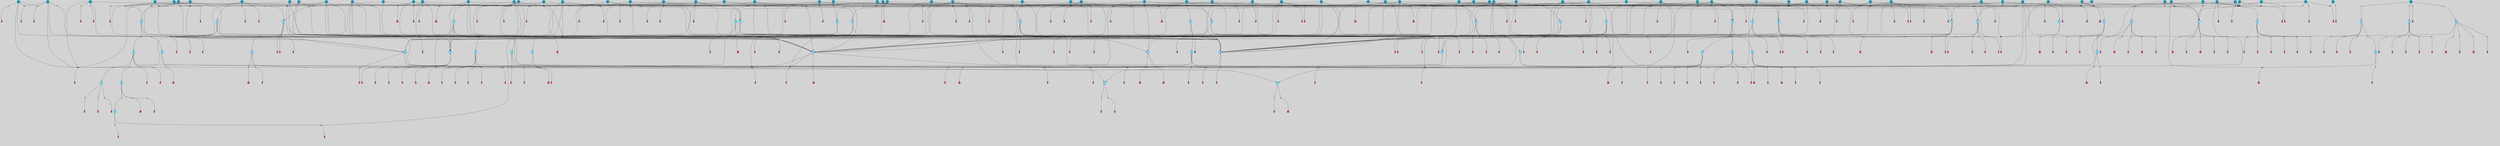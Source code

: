 // File exported with GEGELATI v1.3.1
// On the 2024-04-08 17:23:18
// With the File::TPGGraphDotExporter
digraph{
	graph[pad = "0.212, 0.055" bgcolor = lightgray]
	node[shape=circle style = filled label = ""]
		T3 [fillcolor="#66ddff"]
		T7 [fillcolor="#66ddff"]
		T9 [fillcolor="#66ddff"]
		T11 [fillcolor="#66ddff"]
		T27 [fillcolor="#66ddff"]
		T54 [fillcolor="#66ddff"]
		T95 [fillcolor="#66ddff"]
		T96 [fillcolor="#66ddff"]
		T111 [fillcolor="#1199bb"]
		T129 [fillcolor="#66ddff"]
		T212 [fillcolor="#66ddff"]
		T214 [fillcolor="#66ddff"]
		T242 [fillcolor="#66ddff"]
		T277 [fillcolor="#66ddff"]
		T280 [fillcolor="#1199bb"]
		T282 [fillcolor="#66ddff"]
		T286 [fillcolor="#1199bb"]
		T305 [fillcolor="#66ddff"]
		T327 [fillcolor="#66ddff"]
		T328 [fillcolor="#66ddff"]
		T329 [fillcolor="#66ddff"]
		T330 [fillcolor="#66ddff"]
		T331 [fillcolor="#66ddff"]
		T332 [fillcolor="#66ddff"]
		T333 [fillcolor="#1199bb"]
		T334 [fillcolor="#66ddff"]
		T335 [fillcolor="#66ddff"]
		T336 [fillcolor="#66ddff"]
		T337 [fillcolor="#66ddff"]
		T338 [fillcolor="#66ddff"]
		T414 [fillcolor="#1199bb"]
		T416 [fillcolor="#66ddff"]
		T419 [fillcolor="#1199bb"]
		T432 [fillcolor="#1199bb"]
		T433 [fillcolor="#1199bb"]
		T434 [fillcolor="#1199bb"]
		T65 [fillcolor="#1199bb"]
		T437 [fillcolor="#1199bb"]
		T438 [fillcolor="#1199bb"]
		T439 [fillcolor="#1199bb"]
		T445 [fillcolor="#1199bb"]
		T446 [fillcolor="#1199bb"]
		T448 [fillcolor="#1199bb"]
		T449 [fillcolor="#1199bb"]
		T450 [fillcolor="#1199bb"]
		T451 [fillcolor="#66ddff"]
		T453 [fillcolor="#66ddff"]
		T459 [fillcolor="#1199bb"]
		T465 [fillcolor="#1199bb"]
		T469 [fillcolor="#1199bb"]
		T470 [fillcolor="#1199bb"]
		T478 [fillcolor="#1199bb"]
		T481 [fillcolor="#1199bb"]
		T482 [fillcolor="#66ddff"]
		T500 [fillcolor="#66ddff"]
		T501 [fillcolor="#1199bb"]
		T506 [fillcolor="#1199bb"]
		T508 [fillcolor="#1199bb"]
		T530 [fillcolor="#1199bb"]
		T541 [fillcolor="#66ddff"]
		T543 [fillcolor="#1199bb"]
		T546 [fillcolor="#1199bb"]
		T553 [fillcolor="#1199bb"]
		T572 [fillcolor="#66ddff"]
		T578 [fillcolor="#1199bb"]
		T580 [fillcolor="#66ddff"]
		T581 [fillcolor="#66ddff"]
		T582 [fillcolor="#66ddff"]
		T48 [fillcolor="#66ddff"]
		T583 [fillcolor="#1199bb"]
		T584 [fillcolor="#66ddff"]
		T585 [fillcolor="#66ddff"]
		T586 [fillcolor="#66ddff"]
		T587 [fillcolor="#66ddff"]
		T588 [fillcolor="#66ddff"]
		T589 [fillcolor="#1199bb"]
		T590 [fillcolor="#1199bb"]
		T591 [fillcolor="#1199bb"]
		T611 [fillcolor="#1199bb"]
		T619 [fillcolor="#1199bb"]
		T627 [fillcolor="#1199bb"]
		T632 [fillcolor="#1199bb"]
		T633 [fillcolor="#1199bb"]
		T637 [fillcolor="#1199bb"]
		T639 [fillcolor="#1199bb"]
		T640 [fillcolor="#66ddff"]
		T641 [fillcolor="#66ddff"]
		T642 [fillcolor="#66ddff"]
		T643 [fillcolor="#66ddff"]
		T644 [fillcolor="#1199bb"]
		T645 [fillcolor="#66ddff"]
		T646 [fillcolor="#66ddff"]
		T609 [fillcolor="#66ddff"]
		T647 [fillcolor="#66ddff"]
		T648 [fillcolor="#1199bb"]
		T649 [fillcolor="#1199bb"]
		T651 [fillcolor="#66ddff"]
		T652 [fillcolor="#1199bb"]
		T654 [fillcolor="#1199bb"]
		T660 [fillcolor="#1199bb"]
		T661 [fillcolor="#1199bb"]
		T662 [fillcolor="#1199bb"]
		T663 [fillcolor="#1199bb"]
		T666 [fillcolor="#1199bb"]
		T669 [fillcolor="#1199bb"]
		T672 [fillcolor="#1199bb"]
		T673 [fillcolor="#1199bb"]
		T675 [fillcolor="#1199bb"]
		T677 [fillcolor="#1199bb"]
		T678 [fillcolor="#1199bb"]
		T680 [fillcolor="#1199bb"]
		T682 [fillcolor="#1199bb"]
		T683 [fillcolor="#1199bb"]
		T684 [fillcolor="#1199bb"]
		T685 [fillcolor="#1199bb"]
		T686 [fillcolor="#1199bb"]
		T687 [fillcolor="#1199bb"]
		T688 [fillcolor="#1199bb"]
		T689 [fillcolor="#1199bb"]
		T690 [fillcolor="#1199bb"]
		T691 [fillcolor="#1199bb"]
		T664 [fillcolor="#1199bb"]
		T692 [fillcolor="#1199bb"]
		T606 [fillcolor="#1199bb"]
		T693 [fillcolor="#1199bb"]
		T694 [fillcolor="#1199bb"]
		T695 [fillcolor="#1199bb"]
		T696 [fillcolor="#1199bb"]
		T697 [fillcolor="#1199bb"]
		T698 [fillcolor="#1199bb"]
		P8559 [fillcolor="#cccccc" shape=point] //6|
		I8559 [shape=box style=invis label="6|1&2|6#1|7&#92;n10|7&2|0#1|5&#92;n9|4&0|1#2|2&#92;n8|6&0|0#1|0&#92;n"]
		P8559 -> I8559[style=invis]
		A6108 [fillcolor="#ff3366" shape=box margin=0.03 width=0 height=0 label="3"]
		T3 -> P8559 -> A6108
		P8560 [fillcolor="#cccccc" shape=point] //3|
		I8560 [shape=box style=invis label="7|6&2|4#0|2&#92;n10|3&2|7#1|4&#92;n11|6&0|4#0|1&#92;n7|1&0|0#2|6&#92;n7|6&0|3#2|6&#92;n4|0&2|6#0|1&#92;n4|4&2|5#0|2&#92;n4|6&0|4#2|7&#92;n10|0&2|3#1|5&#92;n2|6&0|5#0|2&#92;n1|0&2|3#0|7&#92;n1|6&2|0#0|5&#92;n6|2&0|1#0|7&#92;n9|2&0|3#2|7&#92;n5|3&0|6#0|6&#92;n1|7&2|5#2|3&#92;n8|1&2|7#0|6&#92;n1|0&2|5#2|1&#92;n7|1&2|2#2|5&#92;n7|4&2|6#0|3&#92;n"]
		P8560 -> I8560[style=invis]
		A6109 [fillcolor="#ff3366" shape=box margin=0.03 width=0 height=0 label="4"]
		T3 -> P8560 -> A6109
		P8561 [fillcolor="#cccccc" shape=point] //-3|
		I8561 [shape=box style=invis label="1|6&2|7#0|7&#92;n10|2&0|7#1|3&#92;n9|6&2|7#2|2&#92;n5|3&0|7#0|7&#92;n1|6&2|3#0|0&#92;n2|3&2|3#2|2&#92;n5|1&2|6#0|6&#92;n"]
		P8561 -> I8561[style=invis]
		A6110 [fillcolor="#ff3366" shape=box margin=0.03 width=0 height=0 label="7"]
		T7 -> P8561 -> A6110
		P8562 [fillcolor="#cccccc" shape=point] //5|
		I8562 [shape=box style=invis label="0|5&2|3#0|1&#92;n0|6&2|1#2|4&#92;n6|2&2|6#0|7&#92;n7|4&0|3#0|1&#92;n5|4&0|7#1|6&#92;n9|1&0|5#2|2&#92;n6|3&2|3#1|7&#92;n11|7&2|4#1|6&#92;n2|5&0|1#0|0&#92;n4|7&0|0#0|2&#92;n6|2&0|6#0|0&#92;n2|1&2|6#2|4&#92;n10|0&2|0#1|0&#92;n6|6&2|4#0|6&#92;n"]
		P8562 -> I8562[style=invis]
		A6111 [fillcolor="#ff3366" shape=box margin=0.03 width=0 height=0 label="8"]
		T7 -> P8562 -> A6111
		P8563 [fillcolor="#cccccc" shape=point] //-6|
		I8563 [shape=box style=invis label="11|1&0|7#2|0&#92;n10|4&0|1#1|0&#92;n4|3&2|4#2|1&#92;n0|5&2|0#0|0&#92;n6|1&0|0#0|3&#92;n8|2&2|0#0|4&#92;n11|4&2|0#1|6&#92;n7|0&2|6#2|3&#92;n5|3&2|6#2|0&#92;n2|0&2|0#0|4&#92;n"]
		P8563 -> I8563[style=invis]
		A6112 [fillcolor="#ff3366" shape=box margin=0.03 width=0 height=0 label="9"]
		T9 -> P8563 -> A6112
		P8564 [fillcolor="#cccccc" shape=point] //2|
		I8564 [shape=box style=invis label="6|3&2|7#1|4&#92;n8|6&0|0#2|5&#92;n2|1&0|2#0|3&#92;n8|7&0|6#0|4&#92;n2|1&2|0#0|1&#92;n0|0&2|2#2|3&#92;n6|6&0|7#2|1&#92;n6|1&0|7#2|6&#92;n5|4&2|7#0|4&#92;n0|3&0|4#2|0&#92;n11|0&2|0#2|5&#92;n4|5&2|5#2|4&#92;n5|7&0|6#0|4&#92;n9|7&2|5#0|3&#92;n5|4&2|1#0|3&#92;n5|3&0|1#1|7&#92;n0|4&0|3#2|5&#92;n"]
		P8564 -> I8564[style=invis]
		A6113 [fillcolor="#ff3366" shape=box margin=0.03 width=0 height=0 label="10"]
		T9 -> P8564 -> A6113
		P8565 [fillcolor="#cccccc" shape=point] //6|
		I8565 [shape=box style=invis label="3|0&2|7#2|2&#92;n3|2&0|4#2|5&#92;n5|1&0|2#1|0&#92;n8|7&0|1#2|0&#92;n8|5&0|3#0|6&#92;n0|2&0|2#2|3&#92;n1|5&2|5#0|5&#92;n5|6&0|6#0|7&#92;n6|7&0|0#2|6&#92;n1|2&2|3#0|0&#92;n7|7&2|3#0|4&#92;n0|7&2|7#0|6&#92;n1|0&2|2#2|7&#92;n4|4&0|1#0|0&#92;n"]
		P8565 -> I8565[style=invis]
		A6114 [fillcolor="#ff3366" shape=box margin=0.03 width=0 height=0 label="11"]
		T11 -> P8565 -> A6114
		P8566 [fillcolor="#cccccc" shape=point] //-4|
		I8566 [shape=box style=invis label="4|1&0|4#2|6&#92;n1|2&2|2#2|0&#92;n1|2&2|0#0|6&#92;n8|4&2|3#2|5&#92;n5|5&2|1#1|0&#92;n"]
		P8566 -> I8566[style=invis]
		A6115 [fillcolor="#ff3366" shape=box margin=0.03 width=0 height=0 label="12"]
		T11 -> P8566 -> A6115
		P8567 [fillcolor="#cccccc" shape=point] //2|
		I8567 [shape=box style=invis label="9|1&2|3#0|1&#92;n5|2&2|0#2|4&#92;n3|6&2|5#2|7&#92;n7|0&2|5#0|4&#92;n1|2&0|3#0|5&#92;n7|3&2|7#0|0&#92;n"]
		P8567 -> I8567[style=invis]
		A6116 [fillcolor="#ff3366" shape=box margin=0.03 width=0 height=0 label="2"]
		T27 -> P8567 -> A6116
		P8568 [fillcolor="#cccccc" shape=point] //-6|
		I8568 [shape=box style=invis label="7|5&0|4#0|4&#92;n11|0&2|5#2|1&#92;n"]
		P8568 -> I8568[style=invis]
		A6117 [fillcolor="#ff3366" shape=box margin=0.03 width=0 height=0 label="3"]
		T27 -> P8568 -> A6117
		T27 -> P8560
		P8569 [fillcolor="#cccccc" shape=point] //0|
		I8569 [shape=box style=invis label="2|5&0|1#0|6&#92;n6|1&2|2#2|7&#92;n8|0&0|3#1|4&#92;n4|3&2|5#2|4&#92;n8|1&2|4#0|0&#92;n6|6&0|1#2|6&#92;n11|7&2|4#2|5&#92;n6|2&2|4#0|2&#92;n8|5&2|4#2|4&#92;n2|1&2|1#2|2&#92;n2|7&2|5#2|6&#92;n9|7&0|5#0|4&#92;n1|2&0|5#2|6&#92;n4|2&2|3#2|7&#92;n3|3&2|1#0|2&#92;n"]
		P8569 -> I8569[style=invis]
		A6118 [fillcolor="#ff3366" shape=box margin=0.03 width=0 height=0 label="5"]
		T27 -> P8569 -> A6118
		P8570 [fillcolor="#cccccc" shape=point] //0|
		I8570 [shape=box style=invis label="4|0&0|3#2|7&#92;n10|2&0|3#1|7&#92;n3|5&0|2#0|3&#92;n4|5&0|0#2|1&#92;n10|7&2|0#1|2&#92;n5|3&2|3#1|6&#92;n9|5&2|0#0|4&#92;n5|4&2|7#0|2&#92;n10|3&2|7#1|4&#92;n7|2&0|1#2|6&#92;n8|6&0|5#0|5&#92;n8|7&2|3#0|5&#92;n2|6&2|4#0|0&#92;n"]
		P8570 -> I8570[style=invis]
		A6119 [fillcolor="#ff3366" shape=box margin=0.03 width=0 height=0 label="5"]
		T27 -> P8570 -> A6119
		P8571 [fillcolor="#cccccc" shape=point] //8|
		I8571 [shape=box style=invis label="9|0&0|1#2|0&#92;n10|1&2|5#1|4&#92;n8|2&2|6#0|4&#92;n2|4&2|5#2|3&#92;n4|2&2|2#0|2&#92;n7|5&0|2#0|0&#92;n8|2&2|1#1|3&#92;n8|7&0|7#2|1&#92;n1|1&0|0#0|7&#92;n5|6&2|5#1|0&#92;n6|6&2|5#0|0&#92;n11|4&0|3#2|6&#92;n4|2&2|4#0|7&#92;n5|6&0|1#2|0&#92;n11|3&0|2#0|7&#92;n"]
		P8571 -> I8571[style=invis]
		A6120 [fillcolor="#ff3366" shape=box margin=0.03 width=0 height=0 label="6"]
		T54 -> P8571 -> A6120
		P8572 [fillcolor="#cccccc" shape=point] //5|
		I8572 [shape=box style=invis label="3|0&2|0#0|1&#92;n3|0&0|7#0|1&#92;n5|3&0|2#2|6&#92;n4|4&2|4#2|6&#92;n11|2&0|7#1|6&#92;n2|7&2|2#2|5&#92;n9|3&2|6#2|7&#92;n7|7&0|0#0|4&#92;n6|1&2|4#2|3&#92;n5|4&2|0#1|6&#92;n1|3&0|7#0|4&#92;n"]
		P8572 -> I8572[style=invis]
		A6121 [fillcolor="#ff3366" shape=box margin=0.03 width=0 height=0 label="7"]
		T54 -> P8572 -> A6121
		P8573 [fillcolor="#cccccc" shape=point] //-10|
		I8573 [shape=box style=invis label="3|6&0|0#0|4&#92;n4|1&2|4#0|1&#92;n5|1&0|1#0|4&#92;n5|5&2|6#0|5&#92;n6|5&0|6#0|3&#92;n11|1&2|0#0|1&#92;n0|7&2|0#0|3&#92;n1|2&0|6#0|1&#92;n8|0&0|4#2|0&#92;n0|4&0|7#2|7&#92;n7|0&2|7#1|3&#92;n3|1&0|5#2|5&#92;n5|1&0|4#0|3&#92;n2|2&0|2#0|0&#92;n8|3&0|1#0|7&#92;n3|0&0|3#0|5&#92;n7|2&0|5#2|0&#92;n6|3&2|7#1|5&#92;n4|7&2|7#2|1&#92;n"]
		P8573 -> I8573[style=invis]
		A6122 [fillcolor="#ff3366" shape=box margin=0.03 width=0 height=0 label="14"]
		T54 -> P8573 -> A6122
		T54 -> P8562
		P8574 [fillcolor="#cccccc" shape=point] //4|
		I8574 [shape=box style=invis label="4|3&0|6#0|3&#92;n5|7&2|3#2|2&#92;n5|6&0|7#1|2&#92;n1|4&2|6#0|3&#92;n8|4&2|1#2|5&#92;n9|5&2|4#1|4&#92;n2|4&0|5#0|7&#92;n10|0&0|6#1|3&#92;n3|0&0|6#0|2&#92;n2|7&2|7#2|6&#92;n5|2&0|5#1|5&#92;n10|4&2|5#1|7&#92;n4|0&0|4#2|4&#92;n11|1&0|4#2|6&#92;n10|6&2|0#1|4&#92;n9|7&0|3#1|4&#92;n4|5&2|7#0|6&#92;n11|5&2|6#2|3&#92;n0|3&0|5#0|1&#92;n"]
		P8574 -> I8574[style=invis]
		A6123 [fillcolor="#ff3366" shape=box margin=0.03 width=0 height=0 label="13"]
		T95 -> P8574 -> A6123
		P8575 [fillcolor="#cccccc" shape=point] //8|
		I8575 [shape=box style=invis label="9|7&0|5#2|5&#92;n3|3&2|3#0|2&#92;n9|5&2|2#1|0&#92;n2|3&0|6#0|3&#92;n4|4&2|5#2|7&#92;n11|3&2|0#1|5&#92;n6|6&2|1#2|2&#92;n4|6&0|1#2|2&#92;n2|5&2|7#2|2&#92;n7|7&2|2#2|3&#92;n6|5&0|3#2|6&#92;n6|7&0|6#0|2&#92;n"]
		P8575 -> I8575[style=invis]
		A6124 [fillcolor="#ff3366" shape=box margin=0.03 width=0 height=0 label="14"]
		T95 -> P8575 -> A6124
		P8576 [fillcolor="#cccccc" shape=point] //2|
		I8576 [shape=box style=invis label="4|1&0|4#2|6&#92;n5|5&2|1#1|0&#92;n1|0&2|0#0|6&#92;n8|4&2|3#2|5&#92;n"]
		P8576 -> I8576[style=invis]
		T95 -> P8576 -> T11
		P8577 [fillcolor="#cccccc" shape=point] //-9|
		I8577 [shape=box style=invis label="2|0&2|0#2|1&#92;n4|4&2|4#2|6&#92;n9|1&0|3#1|7&#92;n5|3&0|2#2|6&#92;n2|7&2|2#2|5&#92;n5|4&2|0#1|6&#92;n3|0&0|7#0|1&#92;n1|3&0|7#0|4&#92;n11|6&2|2#0|7&#92;n7|7&0|0#0|4&#92;n11|0&0|7#1|6&#92;n9|3&2|6#2|7&#92;n"]
		P8577 -> I8577[style=invis]
		A6125 [fillcolor="#ff3366" shape=box margin=0.03 width=0 height=0 label="7"]
		T95 -> P8577 -> A6125
		P8578 [fillcolor="#cccccc" shape=point] //-8|
		I8578 [shape=box style=invis label="7|5&0|4#2|4&#92;n"]
		P8578 -> I8578[style=invis]
		A6126 [fillcolor="#ff3366" shape=box margin=0.03 width=0 height=0 label="3"]
		T95 -> P8578 -> A6126
		P8579 [fillcolor="#cccccc" shape=point] //6|
		I8579 [shape=box style=invis label="0|5&2|3#0|1&#92;n0|6&2|1#2|4&#92;n9|1&0|5#2|2&#92;n7|4&0|3#0|1&#92;n5|4&0|7#1|6&#92;n2|5&0|1#0|0&#92;n6|3&2|3#1|7&#92;n11|7&2|4#1|6&#92;n6|2&2|6#0|1&#92;n4|7&0|0#0|2&#92;n6|2&0|6#0|0&#92;n9|1&2|6#2|4&#92;n10|0&2|0#1|0&#92;n6|6&2|4#0|6&#92;n"]
		P8579 -> I8579[style=invis]
		A6127 [fillcolor="#ff3366" shape=box margin=0.03 width=0 height=0 label="8"]
		T96 -> P8579 -> A6127
		P8580 [fillcolor="#cccccc" shape=point] //5|
		I8580 [shape=box style=invis label="10|4&0|1#1|0&#92;n4|3&2|4#2|1&#92;n2|0&2|0#0|4&#92;n6|1&0|0#0|3&#92;n8|2&2|0#0|4&#92;n0|0&0|0#0|0&#92;n11|4&2|0#1|6&#92;n7|0&2|6#2|3&#92;n5|3&2|6#2|0&#92;n0|0&2|0#0|0&#92;n"]
		P8580 -> I8580[style=invis]
		A6128 [fillcolor="#ff3366" shape=box margin=0.03 width=0 height=0 label="9"]
		T96 -> P8580 -> A6128
		T96 -> P8559
		P8581 [fillcolor="#cccccc" shape=point] //1|
		I8581 [shape=box style=invis label="5|4&0|7#1|6&#92;n0|6&2|1#2|4&#92;n7|4&0|3#0|1&#92;n0|5&2|3#0|1&#92;n9|1&0|5#2|2&#92;n6|3&2|3#1|7&#92;n11|7&2|4#1|6&#92;n2|5&0|1#0|0&#92;n7|5&2|3#1|1&#92;n4|7&0|0#0|2&#92;n6|2&0|6#0|0&#92;n2|1&2|6#2|4&#92;n10|0&2|7#1|0&#92;n6|6&2|4#0|6&#92;n"]
		P8581 -> I8581[style=invis]
		A6129 [fillcolor="#ff3366" shape=box margin=0.03 width=0 height=0 label="8"]
		T96 -> P8581 -> A6129
		P8582 [fillcolor="#cccccc" shape=point] //-3|
		I8582 [shape=box style=invis label="8|1&2|3#0|5&#92;n0|6&0|5#0|5&#92;n3|7&2|1#0|6&#92;n3|5&0|1#0|0&#92;n9|5&2|0#0|4&#92;n3|5&0|2#0|3&#92;n10|6&2|4#1|0&#92;n9|4&2|7#2|6&#92;n1|7&2|5#2|2&#92;n"]
		P8582 -> I8582[style=invis]
		A6130 [fillcolor="#ff3366" shape=box margin=0.03 width=0 height=0 label="5"]
		T96 -> P8582 -> A6130
		P8583 [fillcolor="#cccccc" shape=point] //-5|
		I8583 [shape=box style=invis label="0|0&2|3#0|2&#92;n10|5&0|6#1|3&#92;n7|3&0|6#2|3&#92;n3|4&0|6#0|6&#92;n10|5&0|2#1|1&#92;n5|0&0|1#0|3&#92;n6|6&2|5#1|5&#92;n7|4&0|2#1|7&#92;n5|7&0|1#2|5&#92;n1|5&0|0#0|3&#92;n7|5&2|1#2|6&#92;n9|0&0|2#0|0&#92;n4|0&2|4#0|0&#92;n4|6&0|0#2|3&#92;n3|1&0|6#2|5&#92;n7|7&2|1#2|3&#92;n9|4&2|2#0|6&#92;n"]
		P8583 -> I8583[style=invis]
		T111 -> P8583 -> T9
		P8584 [fillcolor="#cccccc" shape=point] //7|
		I8584 [shape=box style=invis label="7|4&2|1#2|0&#92;n4|1&2|4#2|3&#92;n5|0&2|0#2|2&#92;n6|1&2|4#2|6&#92;n"]
		P8584 -> I8584[style=invis]
		A6131 [fillcolor="#ff3366" shape=box margin=0.03 width=0 height=0 label="9"]
		T111 -> P8584 -> A6131
		P8585 [fillcolor="#cccccc" shape=point] //2|
		I8585 [shape=box style=invis label="3|0&2|0#0|1&#92;n11|2&0|7#1|6&#92;n8|7&2|4#0|5&#92;n5|3&0|2#2|6&#92;n4|4&2|4#2|6&#92;n3|0&0|7#0|1&#92;n2|7&2|2#2|5&#92;n9|3&2|6#2|7&#92;n7|7&0|0#0|4&#92;n6|1&2|4#1|3&#92;n5|4&2|0#1|6&#92;n1|3&0|7#0|4&#92;n"]
		P8585 -> I8585[style=invis]
		A6132 [fillcolor="#ff3366" shape=box margin=0.03 width=0 height=0 label="7"]
		T111 -> P8585 -> A6132
		T111 -> P8563
		T129 -> P8571
		T129 -> P8572
		P8586 [fillcolor="#cccccc" shape=point] //10|
		I8586 [shape=box style=invis label="4|5&2|7#2|1&#92;n1|7&2|3#0|6&#92;n3|5&2|2#0|3&#92;n10|3&0|7#1|4&#92;n7|1&0|4#2|6&#92;n10|2&0|3#1|7&#92;n9|5&2|0#0|4&#92;n4|0&0|3#2|7&#92;n11|4&2|6#1|2&#92;n5|4&2|7#0|2&#92;n2|6&2|4#0|0&#92;n6|5&0|7#2|1&#92;n5|3&2|3#1|6&#92;n10|7&2|0#1|2&#92;n"]
		P8586 -> I8586[style=invis]
		A6133 [fillcolor="#ff3366" shape=box margin=0.03 width=0 height=0 label="5"]
		T129 -> P8586 -> A6133
		P8587 [fillcolor="#cccccc" shape=point] //5|
		I8587 [shape=box style=invis label="9|4&2|3#1|3&#92;n0|4&2|4#0|5&#92;n6|1&2|6#2|5&#92;n4|0&0|5#2|0&#92;n"]
		P8587 -> I8587[style=invis]
		A6134 [fillcolor="#ff3366" shape=box margin=0.03 width=0 height=0 label="7"]
		T129 -> P8587 -> A6134
		P8588 [fillcolor="#cccccc" shape=point] //6|
		I8588 [shape=box style=invis label="9|4&2|7#0|6&#92;n8|4&0|1#1|0&#92;n1|3&0|0#2|1&#92;n2|4&0|6#2|2&#92;n5|1&2|5#0|7&#92;n3|0&0|3#2|6&#92;n2|2&2|6#0|2&#92;n8|4&0|4#2|2&#92;n5|1&2|4#0|3&#92;n9|4&0|6#0|6&#92;n5|0&2|2#1|5&#92;n11|7&0|0#1|1&#92;n0|4&0|3#0|3&#92;n7|7&2|4#2|5&#92;n1|5&0|1#2|1&#92;n"]
		P8588 -> I8588[style=invis]
		A6135 [fillcolor="#ff3366" shape=box margin=0.03 width=0 height=0 label="1"]
		T129 -> P8588 -> A6135
		P8589 [fillcolor="#cccccc" shape=point] //6|
		I8589 [shape=box style=invis label="9|4&2|7#0|6&#92;n8|4&0|1#1|0&#92;n1|3&0|0#2|1&#92;n2|4&0|6#2|2&#92;n5|1&2|5#0|7&#92;n3|0&0|3#2|6&#92;n2|2&2|6#0|2&#92;n8|4&0|4#2|2&#92;n5|1&2|4#0|3&#92;n9|4&0|6#0|6&#92;n5|0&2|2#1|5&#92;n11|7&0|0#1|1&#92;n0|4&0|3#0|3&#92;n7|7&2|4#2|5&#92;n1|5&0|1#2|1&#92;n"]
		P8589 -> I8589[style=invis]
		A6136 [fillcolor="#ff3366" shape=box margin=0.03 width=0 height=0 label="1"]
		T212 -> P8589 -> A6136
		P8590 [fillcolor="#cccccc" shape=point] //10|
		I8590 [shape=box style=invis label="4|5&2|7#2|1&#92;n1|7&2|3#0|6&#92;n3|5&2|2#0|3&#92;n10|3&0|7#1|4&#92;n7|1&0|4#2|6&#92;n10|2&0|3#1|7&#92;n9|5&2|0#0|4&#92;n4|0&0|3#2|7&#92;n11|4&2|6#1|2&#92;n5|4&2|7#0|2&#92;n2|6&2|4#0|0&#92;n6|5&0|7#2|1&#92;n5|3&2|3#1|6&#92;n10|7&2|0#1|2&#92;n"]
		P8590 -> I8590[style=invis]
		A6137 [fillcolor="#ff3366" shape=box margin=0.03 width=0 height=0 label="5"]
		T212 -> P8590 -> A6137
		P8591 [fillcolor="#cccccc" shape=point] //8|
		I8591 [shape=box style=invis label="9|0&0|1#2|0&#92;n10|1&2|5#1|4&#92;n8|2&2|6#0|4&#92;n2|4&2|5#2|3&#92;n4|2&2|2#0|2&#92;n7|5&0|2#0|0&#92;n8|2&2|1#1|3&#92;n8|7&0|7#2|1&#92;n1|1&0|0#0|7&#92;n5|6&2|5#1|0&#92;n6|6&2|5#0|0&#92;n11|4&0|3#2|6&#92;n4|2&2|4#0|7&#92;n5|6&0|1#2|0&#92;n11|3&0|2#0|7&#92;n"]
		P8591 -> I8591[style=invis]
		A6138 [fillcolor="#ff3366" shape=box margin=0.03 width=0 height=0 label="6"]
		T212 -> P8591 -> A6138
		P8592 [fillcolor="#cccccc" shape=point] //5|
		I8592 [shape=box style=invis label="3|0&2|0#0|1&#92;n3|0&0|7#0|1&#92;n5|3&0|2#2|6&#92;n4|4&2|4#2|6&#92;n11|2&0|7#1|6&#92;n2|7&2|2#2|5&#92;n9|3&2|6#2|7&#92;n7|7&0|0#0|4&#92;n6|1&2|4#2|3&#92;n5|4&2|0#1|6&#92;n1|3&0|7#0|4&#92;n"]
		P8592 -> I8592[style=invis]
		A6139 [fillcolor="#ff3366" shape=box margin=0.03 width=0 height=0 label="7"]
		T212 -> P8592 -> A6139
		P8593 [fillcolor="#cccccc" shape=point] //5|
		I8593 [shape=box style=invis label="9|4&2|3#1|3&#92;n0|4&2|4#0|5&#92;n6|1&2|6#2|5&#92;n4|0&0|5#2|0&#92;n"]
		P8593 -> I8593[style=invis]
		A6140 [fillcolor="#ff3366" shape=box margin=0.03 width=0 height=0 label="7"]
		T212 -> P8593 -> A6140
		P8594 [fillcolor="#cccccc" shape=point] //6|
		I8594 [shape=box style=invis label="9|4&2|7#0|6&#92;n8|4&0|1#1|0&#92;n1|3&0|0#2|1&#92;n2|4&0|6#2|2&#92;n5|1&2|5#0|7&#92;n3|0&0|3#2|6&#92;n2|2&2|6#0|2&#92;n8|4&0|4#2|2&#92;n5|1&2|4#0|3&#92;n9|4&0|6#0|6&#92;n5|0&2|2#1|5&#92;n11|7&0|0#1|1&#92;n0|4&0|3#0|3&#92;n7|7&2|4#2|5&#92;n1|5&0|1#2|1&#92;n"]
		P8594 -> I8594[style=invis]
		A6141 [fillcolor="#ff3366" shape=box margin=0.03 width=0 height=0 label="1"]
		T214 -> P8594 -> A6141
		P8595 [fillcolor="#cccccc" shape=point] //10|
		I8595 [shape=box style=invis label="4|5&2|7#2|1&#92;n1|7&2|3#0|6&#92;n3|5&2|2#0|3&#92;n10|3&0|7#1|4&#92;n7|1&0|4#2|6&#92;n10|2&0|3#1|7&#92;n9|5&2|0#0|4&#92;n4|0&0|3#2|7&#92;n11|4&2|6#1|2&#92;n5|4&2|7#0|2&#92;n2|6&2|4#0|0&#92;n6|5&0|7#2|1&#92;n5|3&2|3#1|6&#92;n10|7&2|0#1|2&#92;n"]
		P8595 -> I8595[style=invis]
		A6142 [fillcolor="#ff3366" shape=box margin=0.03 width=0 height=0 label="5"]
		T214 -> P8595 -> A6142
		P8596 [fillcolor="#cccccc" shape=point] //5|
		I8596 [shape=box style=invis label="3|0&2|0#0|1&#92;n3|0&0|7#0|1&#92;n5|3&0|2#2|6&#92;n4|4&2|4#2|6&#92;n11|2&0|7#1|6&#92;n2|7&2|2#2|5&#92;n9|3&2|6#2|7&#92;n7|7&0|0#0|4&#92;n6|1&2|4#2|3&#92;n5|4&2|0#1|6&#92;n1|3&0|7#0|4&#92;n"]
		P8596 -> I8596[style=invis]
		A6143 [fillcolor="#ff3366" shape=box margin=0.03 width=0 height=0 label="7"]
		T214 -> P8596 -> A6143
		P8597 [fillcolor="#cccccc" shape=point] //8|
		I8597 [shape=box style=invis label="9|0&0|1#2|0&#92;n10|1&2|5#1|4&#92;n8|2&2|6#0|4&#92;n2|4&2|5#2|3&#92;n4|2&2|2#0|2&#92;n7|5&0|2#0|0&#92;n8|2&2|1#1|3&#92;n8|7&0|7#2|1&#92;n1|1&0|0#0|7&#92;n5|6&2|5#1|0&#92;n6|6&2|5#0|0&#92;n11|4&0|3#2|6&#92;n4|2&2|4#0|7&#92;n5|6&0|1#2|0&#92;n11|3&0|2#0|7&#92;n"]
		P8597 -> I8597[style=invis]
		A6144 [fillcolor="#ff3366" shape=box margin=0.03 width=0 height=0 label="6"]
		T214 -> P8597 -> A6144
		P8598 [fillcolor="#cccccc" shape=point] //5|
		I8598 [shape=box style=invis label="9|4&2|3#1|3&#92;n0|4&2|4#0|5&#92;n6|1&2|6#2|5&#92;n4|0&0|5#2|0&#92;n"]
		P8598 -> I8598[style=invis]
		A6145 [fillcolor="#ff3366" shape=box margin=0.03 width=0 height=0 label="7"]
		T214 -> P8598 -> A6145
		P8599 [fillcolor="#cccccc" shape=point] //5|
		I8599 [shape=box style=invis label="1|6&2|7#0|7&#92;n9|2&2|7#2|2&#92;n10|2&0|7#1|3&#92;n5|3&0|7#0|7&#92;n7|0&2|7#2|2&#92;n1|6&2|3#0|0&#92;n2|3&2|3#2|2&#92;n"]
		P8599 -> I8599[style=invis]
		A6146 [fillcolor="#ff3366" shape=box margin=0.03 width=0 height=0 label="7"]
		T242 -> P8599 -> A6146
		P8600 [fillcolor="#cccccc" shape=point] //-8|
		I8600 [shape=box style=invis label="7|5&0|2#2|1&#92;n1|0&2|6#0|0&#92;n7|1&2|6#1|1&#92;n8|7&0|3#1|6&#92;n3|7&2|3#2|4&#92;n"]
		P8600 -> I8600[style=invis]
		A6147 [fillcolor="#ff3366" shape=box margin=0.03 width=0 height=0 label="2"]
		T242 -> P8600 -> A6147
		P8601 [fillcolor="#cccccc" shape=point] //-3|
		I8601 [shape=box style=invis label="1|1&2|1#0|1&#92;n1|4&0|0#2|4&#92;n11|0&2|3#0|2&#92;n11|6&0|4#0|1&#92;n5|2&0|6#1|5&#92;n3|7&2|6#2|7&#92;n7|7&0|1#2|1&#92;n9|5&2|2#2|0&#92;n6|5&2|6#1|4&#92;n0|7&0|5#2|4&#92;n8|1&0|0#2|3&#92;n0|5&0|3#0|5&#92;n2|0&2|4#0|5&#92;n7|5&2|7#1|3&#92;n8|3&0|0#1|2&#92;n"]
		P8601 -> I8601[style=invis]
		A6148 [fillcolor="#ff3366" shape=box margin=0.03 width=0 height=0 label="1"]
		T242 -> P8601 -> A6148
		P8602 [fillcolor="#cccccc" shape=point] //-9|
		I8602 [shape=box style=invis label="4|7&0|0#0|2&#92;n6|2&0|1#0|0&#92;n6|2&2|6#0|7&#92;n9|0&2|7#1|1&#92;n7|4&0|3#0|1&#92;n10|6&2|1#1|1&#92;n9|1&0|5#2|2&#92;n5|4&0|7#2|6&#92;n2|5&0|1#0|0&#92;n0|5&2|5#0|1&#92;n11|7&2|4#1|6&#92;n2|1&2|6#2|4&#92;n10|0&0|0#1|0&#92;n6|6&2|4#0|6&#92;n"]
		P8602 -> I8602[style=invis]
		T277 -> P8602 -> T214
		P8603 [fillcolor="#cccccc" shape=point] //7|
		I8603 [shape=box style=invis label="7|4&2|7#0|4&#92;n4|6&0|1#2|5&#92;n2|1&2|3#0|0&#92;n4|3&2|0#0|1&#92;n0|0&2|7#2|7&#92;n7|7&0|5#2|3&#92;n5|0&2|1#2|2&#92;n10|0&0|4#1|2&#92;n4|4&0|7#0|0&#92;n6|7&0|2#0|1&#92;n1|4&2|5#0|4&#92;n"]
		P8603 -> I8603[style=invis]
		A6149 [fillcolor="#ff3366" shape=box margin=0.03 width=0 height=0 label="0"]
		T277 -> P8603 -> A6149
		P8604 [fillcolor="#cccccc" shape=point] //1|
		I8604 [shape=box style=invis label="5|1&0|6#2|7&#92;n2|4&0|4#2|2&#92;n0|6&0|5#0|4&#92;n10|6&2|5#1|6&#92;n9|3&0|1#1|7&#92;n10|3&2|2#1|0&#92;n5|0&0|0#2|1&#92;n11|3&2|3#1|5&#92;n10|3&0|1#1|0&#92;n2|4&0|1#0|1&#92;n0|2&0|3#2|4&#92;n9|2&2|1#2|5&#92;n11|7&2|6#2|6&#92;n"]
		P8604 -> I8604[style=invis]
		T277 -> P8604 -> T7
		P8605 [fillcolor="#cccccc" shape=point] //6|
		I8605 [shape=box style=invis label="7|0&2|5#1|2&#92;n10|6&2|1#1|3&#92;n7|5&0|2#0|7&#92;n10|7&0|1#1|5&#92;n4|6&2|5#0|5&#92;n4|4&0|7#2|7&#92;n"]
		P8605 -> I8605[style=invis]
		A6150 [fillcolor="#ff3366" shape=box margin=0.03 width=0 height=0 label="7"]
		T277 -> P8605 -> A6150
		P8606 [fillcolor="#cccccc" shape=point] //-2|
		I8606 [shape=box style=invis label="3|0&2|0#0|1&#92;n4|1&0|3#2|2&#92;n11|2&0|7#1|6&#92;n8|7&2|4#0|5&#92;n6|1&2|4#1|3&#92;n4|4&2|4#2|6&#92;n3|0&0|7#0|1&#92;n9|3&2|6#2|7&#92;n7|7&0|0#0|4&#92;n5|3&0|2#2|6&#92;n5|4&2|0#1|6&#92;n1|3&0|7#0|4&#92;n"]
		P8606 -> I8606[style=invis]
		A6151 [fillcolor="#ff3366" shape=box margin=0.03 width=0 height=0 label="7"]
		T277 -> P8606 -> A6151
		T280 -> P8574
		P8607 [fillcolor="#cccccc" shape=point] //1|
		I8607 [shape=box style=invis label="0|4&0|1#0|1&#92;n10|5&2|5#1|6&#92;n7|7&2|5#2|2&#92;n9|5&0|7#2|7&#92;n8|4&0|3#2|7&#92;n11|0&2|3#0|5&#92;n7|0&0|0#0|1&#92;n4|2&0|4#0|5&#92;n5|1&0|6#2|7&#92;n11|3&0|7#1|3&#92;n"]
		P8607 -> I8607[style=invis]
		T280 -> P8607 -> T7
		P8608 [fillcolor="#cccccc" shape=point] //-3|
		I8608 [shape=box style=invis label="4|5&0|0#0|0&#92;n4|7&0|0#0|2&#92;n0|6&2|1#2|4&#92;n9|1&0|5#2|2&#92;n10|0&2|0#1|0&#92;n6|6&2|4#0|6&#92;n2|5&0|1#0|0&#92;n6|3&2|3#1|7&#92;n11|7&2|4#1|6&#92;n6|2&2|6#0|1&#92;n6|2&0|0#0|0&#92;n9|1&2|6#2|4&#92;n10|4&0|3#1|1&#92;n5|4&2|7#1|6&#92;n"]
		P8608 -> I8608[style=invis]
		T280 -> P8608 -> T95
		P8609 [fillcolor="#cccccc" shape=point] //-4|
		I8609 [shape=box style=invis label="5|5&2|1#1|0&#92;n4|1&0|4#2|6&#92;n2|4&2|3#2|5&#92;n1|0&2|0#2|6&#92;n1|4&2|5#0|7&#92;n"]
		P8609 -> I8609[style=invis]
		T282 -> P8609 -> T11
		P8610 [fillcolor="#cccccc" shape=point] //5|
		I8610 [shape=box style=invis label="3|0&2|0#2|1&#92;n3|0&0|7#0|1&#92;n5|3&0|2#2|6&#92;n4|4&2|4#2|6&#92;n5|4&2|0#1|6&#92;n2|7&2|2#2|5&#92;n1|3&0|7#0|4&#92;n11|6&2|2#0|7&#92;n7|7&0|0#0|4&#92;n6|1&2|4#2|3&#92;n11|0&0|7#1|6&#92;n9|3&2|6#2|7&#92;n"]
		P8610 -> I8610[style=invis]
		A6152 [fillcolor="#ff3366" shape=box margin=0.03 width=0 height=0 label="7"]
		T282 -> P8610 -> A6152
		P8611 [fillcolor="#cccccc" shape=point] //10|
		I8611 [shape=box style=invis label="6|6&2|5#0|4&#92;n1|0&0|5#2|3&#92;n10|5&2|5#1|5&#92;n10|6&2|1#1|0&#92;n9|6&2|3#0|3&#92;n9|6&2|2#2|1&#92;n7|5&2|2#0|7&#92;n"]
		P8611 -> I8611[style=invis]
		A6153 [fillcolor="#ff3366" shape=box margin=0.03 width=0 height=0 label="7"]
		T282 -> P8611 -> A6153
		T282 -> P8578
		P8612 [fillcolor="#cccccc" shape=point] //2|
		I8612 [shape=box style=invis label="0|3&0|0#2|7&#92;n3|6&2|5#2|5&#92;n7|4&0|0#1|1&#92;n4|1&0|0#0|6&#92;n1|6&0|2#0|1&#92;n8|6&0|2#2|4&#92;n4|4&2|4#0|3&#92;n1|0&2|4#0|1&#92;n9|2&2|3#0|7&#92;n10|5&2|2#1|1&#92;n10|6&0|1#1|2&#92;n3|3&2|2#0|5&#92;n11|3&0|2#1|0&#92;n4|5&0|6#0|4&#92;n0|7&0|6#2|2&#92;n3|2&0|5#0|1&#92;n"]
		P8612 -> I8612[style=invis]
		A6154 [fillcolor="#ff3366" shape=box margin=0.03 width=0 height=0 label="1"]
		T282 -> P8612 -> A6154
		T286 -> P8606
		P8613 [fillcolor="#cccccc" shape=point] //-3|
		I8613 [shape=box style=invis label="8|4&0|1#1|0&#92;n7|4&0|6#0|0&#92;n3|6&0|6#2|2&#92;n9|4&0|0#2|7&#92;n0|7&2|7#2|7&#92;n0|2&2|7#0|5&#92;n6|3&0|3#0|7&#92;n11|6&0|0#2|2&#92;n2|0&2|3#2|2&#92;n10|1&0|6#1|3&#92;n2|5&0|0#0|1&#92;n4|3&0|1#2|5&#92;n1|6&2|0#0|0&#92;n"]
		P8613 -> I8613[style=invis]
		A6155 [fillcolor="#ff3366" shape=box margin=0.03 width=0 height=0 label="1"]
		T286 -> P8613 -> A6155
		P8614 [fillcolor="#cccccc" shape=point] //5|
		I8614 [shape=box style=invis label="3|0&2|0#0|1&#92;n3|0&0|7#0|3&#92;n5|3&0|2#2|6&#92;n4|4&2|4#2|6&#92;n11|2&0|7#1|6&#92;n9|3&2|6#2|7&#92;n2|7&2|2#2|5&#92;n7|7&0|0#0|4&#92;n6|1&2|4#2|3&#92;n1|3&0|7#0|4&#92;n"]
		P8614 -> I8614[style=invis]
		A6156 [fillcolor="#ff3366" shape=box margin=0.03 width=0 height=0 label="7"]
		T286 -> P8614 -> A6156
		P8615 [fillcolor="#cccccc" shape=point] //-5|
		I8615 [shape=box style=invis label="10|6&2|5#1|6&#92;n9|3&0|1#1|7&#92;n2|4&0|1#0|1&#92;n11|3&0|7#1|6&#92;n5|1&0|6#2|7&#92;n8|0&0|0#0|1&#92;n0|6&0|7#0|4&#92;n6|7&2|6#2|6&#92;n11|0&2|3#0|5&#92;n"]
		P8615 -> I8615[style=invis]
		T286 -> P8615 -> T7
		P8616 [fillcolor="#cccccc" shape=point] //-5|
		I8616 [shape=box style=invis label="8|4&0|1#1|4&#92;n11|6&0|0#2|2&#92;n8|5&2|4#1|1&#92;n9|4&0|0#2|7&#92;n3|7&0|7#2|7&#92;n2|5&0|0#0|1&#92;n6|3&0|3#0|7&#92;n3|6&0|6#2|2&#92;n2|0&2|3#2|2&#92;n2|2&2|1#2|3&#92;n6|0&2|3#0|3&#92;n10|1&0|6#1|3&#92;n"]
		P8616 -> I8616[style=invis]
		A6157 [fillcolor="#ff3366" shape=box margin=0.03 width=0 height=0 label="1"]
		T286 -> P8616 -> A6157
		P8617 [fillcolor="#cccccc" shape=point] //7|
		I8617 [shape=box style=invis label="7|0&2|1#2|0&#92;n9|7&2|1#1|7&#92;n8|2&0|1#1|0&#92;n6|6&0|2#1|1&#92;n2|2&0|5#0|0&#92;n5|7&0|0#2|1&#92;n5|1&2|5#1|5&#92;n4|7&2|4#2|3&#92;n10|5&2|2#1|5&#92;n1|3&2|2#2|0&#92;n10|2&2|6#1|5&#92;n"]
		P8617 -> I8617[style=invis]
		A6158 [fillcolor="#ff3366" shape=box margin=0.03 width=0 height=0 label="1"]
		T305 -> P8617 -> A6158
		P8618 [fillcolor="#cccccc" shape=point] //4|
		I8618 [shape=box style=invis label="7|1&2|6#1|3&#92;n10|1&0|3#1|6&#92;n8|5&2|3#2|1&#92;n11|5&0|0#2|6&#92;n4|1&0|6#0|0&#92;n11|1&0|2#0|3&#92;n2|0&2|1#0|7&#92;n"]
		P8618 -> I8618[style=invis]
		A6159 [fillcolor="#ff3366" shape=box margin=0.03 width=0 height=0 label="2"]
		T305 -> P8618 -> A6159
		P8619 [fillcolor="#cccccc" shape=point] //2|
		I8619 [shape=box style=invis label="10|4&0|5#1|0&#92;n8|1&0|7#1|4&#92;n3|0&2|3#0|1&#92;n0|3&0|3#0|2&#92;n"]
		P8619 -> I8619[style=invis]
		T305 -> P8619 -> T242
		P8620 [fillcolor="#cccccc" shape=point] //6|
		I8620 [shape=box style=invis label="10|4&2|6#1|2&#92;n8|4&0|1#1|0&#92;n0|4&2|6#0|0&#92;n8|4&2|5#2|1&#92;n7|5&2|5#1|0&#92;n3|6&0|6#2|2&#92;n1|7&0|7#0|5&#92;n2|0&0|7#2|4&#92;n2|6&2|2#0|0&#92;n0|7&2|7#0|7&#92;n11|6&0|4#2|2&#92;n5|5&0|0#0|1&#92;n10|1&0|0#1|0&#92;n7|3&0|1#2|5&#92;n9|2&2|7#1|5&#92;n9|4&2|6#2|7&#92;n1|6&2|4#2|2&#92;n3|3&2|2#0|7&#92;n1|6&2|0#0|0&#92;n6|4&2|6#1|0&#92;n"]
		P8620 -> I8620[style=invis]
		A6160 [fillcolor="#ff3366" shape=box margin=0.03 width=0 height=0 label="1"]
		T305 -> P8620 -> A6160
		P8621 [fillcolor="#cccccc" shape=point] //9|
		I8621 [shape=box style=invis label="0|6&2|1#2|3&#92;n7|4&0|3#0|1&#92;n0|5&2|3#0|1&#92;n9|1&0|5#2|2&#92;n6|6&2|3#1|7&#92;n11|7&2|4#1|6&#92;n2|5&0|1#0|0&#92;n7|5&2|3#1|1&#92;n5|4&0|7#1|6&#92;n4|7&0|0#0|2&#92;n2|1&2|6#2|4&#92;n10|0&2|7#1|0&#92;n6|6&2|4#0|6&#92;n"]
		P8621 -> I8621[style=invis]
		A6161 [fillcolor="#ff3366" shape=box margin=0.03 width=0 height=0 label="8"]
		T305 -> P8621 -> A6161
		P8622 [fillcolor="#cccccc" shape=point] //-4|
		I8622 [shape=box style=invis label="4|1&0|4#2|6&#92;n1|2&2|2#2|0&#92;n1|2&2|0#0|6&#92;n8|4&2|3#2|5&#92;n5|5&2|1#1|0&#92;n"]
		P8622 -> I8622[style=invis]
		A6162 [fillcolor="#ff3366" shape=box margin=0.03 width=0 height=0 label="12"]
		T330 -> P8622 -> A6162
		P8623 [fillcolor="#cccccc" shape=point] //6|
		I8623 [shape=box style=invis label="3|0&2|7#2|2&#92;n3|2&0|4#2|5&#92;n5|1&0|2#1|0&#92;n8|7&0|1#2|0&#92;n8|5&0|3#0|6&#92;n0|2&0|2#2|3&#92;n1|5&2|5#0|5&#92;n5|6&0|6#0|7&#92;n6|7&0|0#2|6&#92;n1|2&2|3#0|0&#92;n7|7&2|3#0|4&#92;n0|7&2|7#0|6&#92;n1|0&2|2#2|7&#92;n4|4&0|1#0|0&#92;n"]
		P8623 -> I8623[style=invis]
		A6163 [fillcolor="#ff3366" shape=box margin=0.03 width=0 height=0 label="11"]
		T330 -> P8623 -> A6163
		P8624 [fillcolor="#cccccc" shape=point] //-3|
		I8624 [shape=box style=invis label="8|1&2|3#0|5&#92;n0|6&0|5#0|5&#92;n3|7&2|1#0|6&#92;n3|5&0|1#0|0&#92;n9|5&2|0#0|4&#92;n3|5&0|2#0|3&#92;n10|6&2|4#1|0&#92;n9|4&2|7#2|6&#92;n1|7&2|5#2|2&#92;n"]
		P8624 -> I8624[style=invis]
		A6164 [fillcolor="#ff3366" shape=box margin=0.03 width=0 height=0 label="5"]
		T332 -> P8624 -> A6164
		P8625 [fillcolor="#cccccc" shape=point] //-2|
		I8625 [shape=box style=invis label="11|7&2|0#1|7&#92;n4|3&0|1#2|5&#92;n0|4&2|4#2|7&#92;n1|6&0|0#0|4&#92;n4|0&0|0#0|5&#92;n0|6&2|3#2|0&#92;n9|6&2|5#1|3&#92;n0|7&2|1#2|5&#92;n4|4&0|5#0|1&#92;n10|4&0|0#1|0&#92;n"]
		P8625 -> I8625[style=invis]
		A6165 [fillcolor="#ff3366" shape=box margin=0.03 width=0 height=0 label="12"]
		T328 -> P8625 -> A6165
		P8626 [fillcolor="#cccccc" shape=point] //-3|
		I8626 [shape=box style=invis label="1|6&2|7#0|7&#92;n10|2&0|7#1|3&#92;n9|6&2|7#2|2&#92;n5|3&0|7#0|7&#92;n1|6&2|3#0|0&#92;n2|3&2|3#2|2&#92;n5|1&2|6#0|6&#92;n"]
		P8626 -> I8626[style=invis]
		A6166 [fillcolor="#ff3366" shape=box margin=0.03 width=0 height=0 label="7"]
		T331 -> P8626 -> A6166
		P8627 [fillcolor="#cccccc" shape=point] //-3|
		I8627 [shape=box style=invis label="7|2&2|4#0|2&#92;n4|1&2|6#0|1&#92;n11|6&0|4#0|1&#92;n7|1&0|0#2|6&#92;n6|2&0|1#0|7&#92;n10|3&2|7#1|4&#92;n3|5&2|3#0|1&#92;n4|4&2|5#0|2&#92;n4|6&0|4#2|7&#92;n2|5&0|5#0|2&#92;n10|0&2|3#1|4&#92;n0|1&2|7#0|6&#92;n7|6&0|3#2|6&#92;n1|3&0|6#2|0&#92;n5|3&0|6#0|6&#92;n1|4&2|5#2|3&#92;n1|6&2|0#0|5&#92;n9|2&0|3#2|7&#92;n7|1&2|2#2|5&#92;n"]
		P8627 -> I8627[style=invis]
		T328 -> P8627 -> T329
		P8628 [fillcolor="#cccccc" shape=point] //-3|
		I8628 [shape=box style=invis label="3|7&0|0#0|2&#92;n11|5&0|1#1|1&#92;n4|1&0|6#2|6&#92;n4|0&0|1#0|5&#92;n"]
		P8628 -> I8628[style=invis]
		T329 -> P8628 -> T327
		P8629 [fillcolor="#cccccc" shape=point] //1|
		I8629 [shape=box style=invis label="5|1&0|6#2|7&#92;n2|4&0|4#2|2&#92;n0|6&0|5#0|4&#92;n10|6&2|5#1|6&#92;n9|3&0|1#1|7&#92;n10|3&2|2#1|0&#92;n5|0&0|0#2|1&#92;n11|3&2|3#1|5&#92;n10|3&0|1#1|0&#92;n2|4&0|1#0|1&#92;n0|2&0|3#2|4&#92;n9|2&2|1#2|5&#92;n11|7&2|6#2|6&#92;n"]
		P8629 -> I8629[style=invis]
		T327 -> P8629 -> T331
		P8630 [fillcolor="#cccccc" shape=point] //5|
		I8630 [shape=box style=invis label="10|4&2|6#1|2&#92;n8|4&0|1#1|0&#92;n0|4&2|6#0|0&#92;n8|4&2|5#2|1&#92;n7|5&2|5#1|0&#92;n3|6&0|6#2|2&#92;n1|7&0|7#0|5&#92;n2|0&0|7#2|4&#92;n9|4&2|6#2|7&#92;n2|6&2|2#0|0&#92;n11|7&2|7#0|7&#92;n5|5&0|0#0|1&#92;n10|1&0|0#1|0&#92;n7|3&0|1#2|5&#92;n9|2&2|7#1|5&#92;n9|0&2|5#1|2&#92;n1|6&2|4#2|2&#92;n3|3&2|2#0|7&#92;n1|6&2|0#0|0&#92;n6|4&2|6#1|0&#92;n"]
		P8630 -> I8630[style=invis]
		A6167 [fillcolor="#ff3366" shape=box margin=0.03 width=0 height=0 label="1"]
		T329 -> P8630 -> A6167
		P8631 [fillcolor="#cccccc" shape=point] //5|
		I8631 [shape=box style=invis label="0|5&2|3#0|1&#92;n0|6&2|1#2|4&#92;n6|2&2|6#0|7&#92;n7|4&0|3#0|1&#92;n5|4&0|7#1|6&#92;n9|1&0|5#2|2&#92;n6|3&2|3#1|7&#92;n11|7&2|4#1|6&#92;n2|5&0|1#0|0&#92;n4|7&0|0#0|2&#92;n6|2&0|6#0|0&#92;n2|1&2|6#2|4&#92;n10|0&2|0#1|0&#92;n6|6&2|4#0|6&#92;n"]
		P8631 -> I8631[style=invis]
		A6168 [fillcolor="#ff3366" shape=box margin=0.03 width=0 height=0 label="8"]
		T331 -> P8631 -> A6168
		P8632 [fillcolor="#cccccc" shape=point] //-2|
		I8632 [shape=box style=invis label="4|1&0|4#0|3&#92;n4|2&0|5#2|0&#92;n5|5&2|6#0|5&#92;n1|4&0|1#0|2&#92;n6|3&2|7#1|5&#92;n0|4&2|0#0|3&#92;n8|5&2|5#1|2&#92;n10|7&2|7#1|1&#92;n3|4&0|0#2|1&#92;n3|6&2|5#2|5&#92;n8|3&0|1#0|7&#92;n10|0&2|7#1|3&#92;n4|1&2|4#0|1&#92;n9|3&2|0#0|4&#92;n3|6&2|0#0|4&#92;n1|2&0|6#2|1&#92;n4|0&2|1#2|2&#92;n"]
		P8632 -> I8632[style=invis]
		A6169 [fillcolor="#ff3366" shape=box margin=0.03 width=0 height=0 label="14"]
		T327 -> P8632 -> A6169
		P8633 [fillcolor="#cccccc" shape=point] //5|
		I8633 [shape=box style=invis label="8|1&2|6#0|6&#92;n3|0&0|7#0|1&#92;n11|3&0|2#2|6&#92;n4|4&2|4#2|6&#92;n11|2&0|7#1|6&#92;n2|7&2|2#2|5&#92;n7|7&0|0#0|4&#92;n6|1&2|4#2|3&#92;n5|4&2|0#1|6&#92;n3|0&2|0#0|1&#92;n1|3&0|7#0|4&#92;n"]
		P8633 -> I8633[style=invis]
		A6170 [fillcolor="#ff3366" shape=box margin=0.03 width=0 height=0 label="7"]
		T329 -> P8633 -> A6170
		P8634 [fillcolor="#cccccc" shape=point] //5|
		I8634 [shape=box style=invis label="3|0&2|0#0|1&#92;n3|0&0|7#0|1&#92;n5|3&0|2#2|6&#92;n4|4&2|4#2|6&#92;n11|2&0|7#1|6&#92;n2|7&2|2#2|5&#92;n9|3&2|6#2|7&#92;n7|7&0|0#0|4&#92;n6|1&2|4#2|3&#92;n5|4&2|0#1|6&#92;n1|3&0|7#0|4&#92;n"]
		P8634 -> I8634[style=invis]
		A6171 [fillcolor="#ff3366" shape=box margin=0.03 width=0 height=0 label="7"]
		T327 -> P8634 -> A6171
		P8635 [fillcolor="#cccccc" shape=point] //2|
		I8635 [shape=box style=invis label="4|1&0|4#2|6&#92;n5|5&2|1#1|0&#92;n1|0&2|0#0|6&#92;n8|4&2|3#2|5&#92;n"]
		P8635 -> I8635[style=invis]
		T328 -> P8635 -> T330
		P8636 [fillcolor="#cccccc" shape=point] //0|
		I8636 [shape=box style=invis label="2|5&0|1#0|6&#92;n6|1&2|2#2|7&#92;n8|0&0|3#1|4&#92;n4|3&2|5#2|4&#92;n8|1&2|4#0|0&#92;n6|6&0|1#2|6&#92;n11|7&2|4#2|5&#92;n6|2&2|4#0|2&#92;n8|5&2|4#2|4&#92;n2|1&2|1#2|2&#92;n2|7&2|5#2|6&#92;n9|7&0|5#0|4&#92;n1|2&0|5#2|6&#92;n4|2&2|3#2|7&#92;n3|3&2|1#0|2&#92;n"]
		P8636 -> I8636[style=invis]
		A6172 [fillcolor="#ff3366" shape=box margin=0.03 width=0 height=0 label="5"]
		T332 -> P8636 -> A6172
		P8637 [fillcolor="#cccccc" shape=point] //7|
		I8637 [shape=box style=invis label="7|0&2|1#2|0&#92;n9|7&2|1#1|7&#92;n8|2&0|1#1|0&#92;n6|6&0|2#1|1&#92;n2|2&0|5#0|0&#92;n5|7&0|0#2|1&#92;n5|1&2|5#1|5&#92;n4|7&2|4#2|3&#92;n10|5&2|2#1|5&#92;n1|3&2|2#2|0&#92;n10|2&2|6#1|5&#92;n"]
		P8637 -> I8637[style=invis]
		A6173 [fillcolor="#ff3366" shape=box margin=0.03 width=0 height=0 label="1"]
		T329 -> P8637 -> A6173
		P8638 [fillcolor="#cccccc" shape=point] //7|
		I8638 [shape=box style=invis label="6|1&2|6#2|7&#92;n7|0&2|4#2|3&#92;n3|3&0|7#0|6&#92;n5|4&0|2#2|4&#92;n8|5&2|6#2|7&#92;n0|0&2|3#0|3&#92;n5|4&2|4#2|6&#92;n"]
		P8638 -> I8638[style=invis]
		T329 -> P8638 -> T332
		P8639 [fillcolor="#cccccc" shape=point] //7|
		I8639 [shape=box style=invis label="0|2&2|4#2|6&#92;n5|3&0|6#0|1&#92;n4|7&2|6#0|5&#92;n7|6&0|7#0|5&#92;n10|7&2|2#1|1&#92;n"]
		P8639 -> I8639[style=invis]
		A6174 [fillcolor="#ff3366" shape=box margin=0.03 width=0 height=0 label="4"]
		T332 -> P8639 -> A6174
		P8640 [fillcolor="#cccccc" shape=point] //-4|
		I8640 [shape=box style=invis label="4|1&0|4#2|6&#92;n1|2&2|2#2|0&#92;n1|2&2|0#0|6&#92;n8|4&2|3#2|5&#92;n5|5&2|1#1|0&#92;n"]
		P8640 -> I8640[style=invis]
		A6175 [fillcolor="#ff3366" shape=box margin=0.03 width=0 height=0 label="12"]
		T338 -> P8640 -> A6175
		P8641 [fillcolor="#cccccc" shape=point] //6|
		I8641 [shape=box style=invis label="3|0&2|7#2|2&#92;n3|2&0|4#2|5&#92;n5|1&0|2#1|0&#92;n8|7&0|1#2|0&#92;n8|5&0|3#0|6&#92;n0|2&0|2#2|3&#92;n1|5&2|5#0|5&#92;n5|6&0|6#0|7&#92;n6|7&0|0#2|6&#92;n1|2&2|3#0|0&#92;n7|7&2|3#0|4&#92;n0|7&2|7#0|6&#92;n1|0&2|2#2|7&#92;n4|4&0|1#0|0&#92;n"]
		P8641 -> I8641[style=invis]
		A6176 [fillcolor="#ff3366" shape=box margin=0.03 width=0 height=0 label="11"]
		T338 -> P8641 -> A6176
		P8642 [fillcolor="#cccccc" shape=point] //2|
		I8642 [shape=box style=invis label="4|1&0|4#2|6&#92;n5|5&2|1#1|0&#92;n1|0&2|0#0|6&#92;n8|4&2|3#2|5&#92;n"]
		P8642 -> I8642[style=invis]
		T333 -> P8642 -> T338
		P8643 [fillcolor="#cccccc" shape=point] //-3|
		I8643 [shape=box style=invis label="8|1&2|3#0|5&#92;n0|6&0|5#0|5&#92;n3|7&2|1#0|6&#92;n3|5&0|1#0|0&#92;n9|5&2|0#0|4&#92;n3|5&0|2#0|3&#92;n10|6&2|4#1|0&#92;n9|4&2|7#2|6&#92;n1|7&2|5#2|2&#92;n"]
		P8643 -> I8643[style=invis]
		A6177 [fillcolor="#ff3366" shape=box margin=0.03 width=0 height=0 label="5"]
		T337 -> P8643 -> A6177
		P8644 [fillcolor="#cccccc" shape=point] //-2|
		I8644 [shape=box style=invis label="11|7&2|0#1|7&#92;n4|3&0|1#2|5&#92;n0|4&2|4#2|7&#92;n1|6&0|0#0|4&#92;n4|0&0|0#0|5&#92;n0|6&2|3#2|0&#92;n9|6&2|5#1|3&#92;n0|7&2|1#2|5&#92;n4|4&0|5#0|1&#92;n10|4&0|0#1|0&#92;n"]
		P8644 -> I8644[style=invis]
		A6178 [fillcolor="#ff3366" shape=box margin=0.03 width=0 height=0 label="12"]
		T333 -> P8644 -> A6178
		P8645 [fillcolor="#cccccc" shape=point] //7|
		I8645 [shape=box style=invis label="7|0&2|1#2|0&#92;n9|7&2|1#1|7&#92;n8|2&0|1#1|0&#92;n6|6&0|2#1|1&#92;n2|2&0|5#0|0&#92;n5|7&0|0#2|1&#92;n5|1&2|5#1|5&#92;n4|7&2|4#2|3&#92;n10|5&2|2#1|5&#92;n1|3&2|2#2|0&#92;n10|2&2|6#1|5&#92;n"]
		P8645 -> I8645[style=invis]
		A6179 [fillcolor="#ff3366" shape=box margin=0.03 width=0 height=0 label="1"]
		T335 -> P8645 -> A6179
		P8646 [fillcolor="#cccccc" shape=point] //-3|
		I8646 [shape=box style=invis label="7|2&2|4#0|2&#92;n4|1&2|6#0|1&#92;n11|6&0|4#0|1&#92;n7|1&0|0#2|6&#92;n6|2&0|1#0|7&#92;n10|3&2|7#1|4&#92;n3|5&2|3#0|1&#92;n4|4&2|5#0|2&#92;n4|6&0|4#2|7&#92;n2|5&0|5#0|2&#92;n10|0&2|3#1|4&#92;n0|1&2|7#0|6&#92;n7|6&0|3#2|6&#92;n1|3&0|6#2|0&#92;n5|3&0|6#0|6&#92;n1|4&2|5#2|3&#92;n1|6&2|0#0|5&#92;n9|2&0|3#2|7&#92;n7|1&2|2#2|5&#92;n"]
		P8646 -> I8646[style=invis]
		T333 -> P8646 -> T335
		P8647 [fillcolor="#cccccc" shape=point] //7|
		I8647 [shape=box style=invis label="6|1&2|6#2|7&#92;n7|0&2|4#2|3&#92;n3|3&0|7#0|6&#92;n5|4&0|2#2|4&#92;n8|5&2|6#2|7&#92;n0|0&2|3#0|3&#92;n5|4&2|4#2|6&#92;n"]
		P8647 -> I8647[style=invis]
		T335 -> P8647 -> T337
		P8648 [fillcolor="#cccccc" shape=point] //0|
		I8648 [shape=box style=invis label="2|5&0|1#0|6&#92;n6|1&2|2#2|7&#92;n8|0&0|3#1|4&#92;n4|3&2|5#2|4&#92;n8|1&2|4#0|0&#92;n6|6&0|1#2|6&#92;n11|7&2|4#2|5&#92;n6|2&2|4#0|2&#92;n8|5&2|4#2|4&#92;n2|1&2|1#2|2&#92;n2|7&2|5#2|6&#92;n9|7&0|5#0|4&#92;n1|2&0|5#2|6&#92;n4|2&2|3#2|7&#92;n3|3&2|1#0|2&#92;n"]
		P8648 -> I8648[style=invis]
		A6180 [fillcolor="#ff3366" shape=box margin=0.03 width=0 height=0 label="5"]
		T337 -> P8648 -> A6180
		P8649 [fillcolor="#cccccc" shape=point] //-3|
		I8649 [shape=box style=invis label="3|7&0|0#0|2&#92;n11|5&0|1#1|1&#92;n4|1&0|6#2|6&#92;n4|0&0|1#0|5&#92;n"]
		P8649 -> I8649[style=invis]
		T335 -> P8649 -> T334
		P8650 [fillcolor="#cccccc" shape=point] //-3|
		I8650 [shape=box style=invis label="1|6&2|7#0|7&#92;n10|2&0|7#1|3&#92;n9|6&2|7#2|2&#92;n5|3&0|7#0|7&#92;n1|6&2|3#0|0&#92;n2|3&2|3#2|2&#92;n5|1&2|6#0|6&#92;n"]
		P8650 -> I8650[style=invis]
		A6181 [fillcolor="#ff3366" shape=box margin=0.03 width=0 height=0 label="7"]
		T336 -> P8650 -> A6181
		P8651 [fillcolor="#cccccc" shape=point] //1|
		I8651 [shape=box style=invis label="5|1&0|6#2|7&#92;n2|4&0|4#2|2&#92;n0|6&0|5#0|4&#92;n10|6&2|5#1|6&#92;n9|3&0|1#1|7&#92;n10|3&2|2#1|0&#92;n5|0&0|0#2|1&#92;n11|3&2|3#1|5&#92;n10|3&0|1#1|0&#92;n2|4&0|1#0|1&#92;n0|2&0|3#2|4&#92;n9|2&2|1#2|5&#92;n11|7&2|6#2|6&#92;n"]
		P8651 -> I8651[style=invis]
		T334 -> P8651 -> T336
		P8652 [fillcolor="#cccccc" shape=point] //5|
		I8652 [shape=box style=invis label="8|1&2|6#0|6&#92;n3|0&0|7#0|1&#92;n11|3&0|2#2|6&#92;n4|4&2|4#2|6&#92;n11|2&0|7#1|6&#92;n2|7&2|2#2|5&#92;n7|7&0|0#0|4&#92;n6|1&2|4#2|3&#92;n5|4&2|0#1|6&#92;n3|0&2|0#0|1&#92;n1|3&0|7#0|4&#92;n"]
		P8652 -> I8652[style=invis]
		A6182 [fillcolor="#ff3366" shape=box margin=0.03 width=0 height=0 label="7"]
		T335 -> P8652 -> A6182
		P8653 [fillcolor="#cccccc" shape=point] //5|
		I8653 [shape=box style=invis label="0|5&2|3#0|1&#92;n0|6&2|1#2|4&#92;n6|2&2|6#0|7&#92;n7|4&0|3#0|1&#92;n5|4&0|7#1|6&#92;n9|1&0|5#2|2&#92;n6|3&2|3#1|7&#92;n11|7&2|4#1|6&#92;n2|5&0|1#0|0&#92;n4|7&0|0#0|2&#92;n6|2&0|6#0|0&#92;n2|1&2|6#2|4&#92;n10|0&2|0#1|0&#92;n6|6&2|4#0|6&#92;n"]
		P8653 -> I8653[style=invis]
		A6183 [fillcolor="#ff3366" shape=box margin=0.03 width=0 height=0 label="8"]
		T336 -> P8653 -> A6183
		P8654 [fillcolor="#cccccc" shape=point] //5|
		I8654 [shape=box style=invis label="3|0&2|0#0|1&#92;n3|0&0|7#0|1&#92;n5|3&0|2#2|6&#92;n4|4&2|4#2|6&#92;n11|2&0|7#1|6&#92;n2|7&2|2#2|5&#92;n9|3&2|6#2|7&#92;n7|7&0|0#0|4&#92;n6|1&2|4#2|3&#92;n5|4&2|0#1|6&#92;n1|3&0|7#0|4&#92;n"]
		P8654 -> I8654[style=invis]
		A6184 [fillcolor="#ff3366" shape=box margin=0.03 width=0 height=0 label="7"]
		T334 -> P8654 -> A6184
		P8655 [fillcolor="#cccccc" shape=point] //-2|
		I8655 [shape=box style=invis label="4|1&0|4#0|3&#92;n4|2&0|5#2|0&#92;n5|5&2|6#0|5&#92;n1|4&0|1#0|2&#92;n6|3&2|7#1|5&#92;n0|4&2|0#0|3&#92;n8|5&2|5#1|2&#92;n10|7&2|7#1|1&#92;n3|4&0|0#2|1&#92;n3|6&2|5#2|5&#92;n8|3&0|1#0|7&#92;n10|0&2|7#1|3&#92;n4|1&2|4#0|1&#92;n9|3&2|0#0|4&#92;n3|6&2|0#0|4&#92;n1|2&0|6#2|1&#92;n4|0&2|1#2|2&#92;n"]
		P8655 -> I8655[style=invis]
		A6185 [fillcolor="#ff3366" shape=box margin=0.03 width=0 height=0 label="14"]
		T334 -> P8655 -> A6185
		P8656 [fillcolor="#cccccc" shape=point] //5|
		I8656 [shape=box style=invis label="10|4&2|6#1|2&#92;n8|4&0|1#1|0&#92;n0|4&2|6#0|0&#92;n8|4&2|5#2|1&#92;n7|5&2|5#1|0&#92;n3|6&0|6#2|2&#92;n1|7&0|7#0|5&#92;n2|0&0|7#2|4&#92;n9|4&2|6#2|7&#92;n2|6&2|2#0|0&#92;n11|7&2|7#0|7&#92;n5|5&0|0#0|1&#92;n10|1&0|0#1|0&#92;n7|3&0|1#2|5&#92;n9|2&2|7#1|5&#92;n9|0&2|5#1|2&#92;n1|6&2|4#2|2&#92;n3|3&2|2#0|7&#92;n1|6&2|0#0|0&#92;n6|4&2|6#1|0&#92;n"]
		P8656 -> I8656[style=invis]
		A6186 [fillcolor="#ff3366" shape=box margin=0.03 width=0 height=0 label="1"]
		T335 -> P8656 -> A6186
		P8657 [fillcolor="#cccccc" shape=point] //7|
		I8657 [shape=box style=invis label="0|2&2|4#2|6&#92;n5|3&0|6#0|1&#92;n4|7&2|6#0|5&#92;n7|6&0|7#0|5&#92;n10|7&2|2#1|1&#92;n"]
		P8657 -> I8657[style=invis]
		A6187 [fillcolor="#ff3366" shape=box margin=0.03 width=0 height=0 label="4"]
		T337 -> P8657 -> A6187
		P8658 [fillcolor="#cccccc" shape=point] //-3|
		I8658 [shape=box style=invis label="1|6&2|7#0|7&#92;n10|2&0|7#1|3&#92;n9|6&2|7#2|2&#92;n5|3&0|7#0|7&#92;n1|6&2|3#0|0&#92;n2|3&2|3#2|2&#92;n5|1&2|6#0|6&#92;n"]
		P8658 -> I8658[style=invis]
		A6188 [fillcolor="#ff3366" shape=box margin=0.03 width=0 height=0 label="7"]
		T414 -> P8658 -> A6188
		P8659 [fillcolor="#cccccc" shape=point] //5|
		I8659 [shape=box style=invis label="0|5&2|3#0|1&#92;n0|6&2|1#2|4&#92;n6|2&2|6#0|7&#92;n7|4&0|3#0|1&#92;n5|4&0|7#1|6&#92;n9|1&0|5#2|2&#92;n6|3&2|3#1|7&#92;n11|7&2|4#1|6&#92;n2|5&0|1#0|0&#92;n4|7&0|0#0|2&#92;n6|2&0|6#0|0&#92;n2|1&2|6#2|4&#92;n10|0&2|0#1|0&#92;n6|6&2|4#0|6&#92;n"]
		P8659 -> I8659[style=invis]
		A6189 [fillcolor="#ff3366" shape=box margin=0.03 width=0 height=0 label="8"]
		T414 -> P8659 -> A6189
		P8660 [fillcolor="#cccccc" shape=point] //-3|
		I8660 [shape=box style=invis label="1|6&2|7#0|7&#92;n10|2&0|7#1|3&#92;n9|6&2|7#2|2&#92;n5|3&0|7#0|7&#92;n1|6&2|3#0|0&#92;n2|3&2|3#2|2&#92;n5|1&2|6#0|6&#92;n"]
		P8660 -> I8660[style=invis]
		A6190 [fillcolor="#ff3366" shape=box margin=0.03 width=0 height=0 label="7"]
		T416 -> P8660 -> A6190
		P8661 [fillcolor="#cccccc" shape=point] //5|
		I8661 [shape=box style=invis label="0|5&2|3#0|1&#92;n0|6&2|1#2|4&#92;n6|2&2|6#0|7&#92;n7|4&0|3#0|1&#92;n5|4&0|7#1|6&#92;n9|1&0|5#2|2&#92;n6|3&2|3#1|7&#92;n11|7&2|4#1|6&#92;n2|5&0|1#0|0&#92;n4|7&0|0#0|2&#92;n6|2&0|6#0|0&#92;n2|1&2|6#2|4&#92;n10|0&2|0#1|0&#92;n6|6&2|4#0|6&#92;n"]
		P8661 -> I8661[style=invis]
		A6191 [fillcolor="#ff3366" shape=box margin=0.03 width=0 height=0 label="8"]
		T416 -> P8661 -> A6191
		P8662 [fillcolor="#cccccc" shape=point] //-8|
		I8662 [shape=box style=invis label="4|5&2|2#2|1&#92;n7|7&0|0#0|7&#92;n9|1&0|7#0|1&#92;n3|2&0|3#2|6&#92;n3|0&0|1#2|6&#92;n7|5&2|0#0|7&#92;n3|7&2|1#2|7&#92;n9|3&2|0#1|5&#92;n7|1&0|4#0|3&#92;n"]
		P8662 -> I8662[style=invis]
		A6192 [fillcolor="#ff3366" shape=box margin=0.03 width=0 height=0 label="2"]
		T419 -> P8662 -> A6192
		P8663 [fillcolor="#cccccc" shape=point] //1|
		I8663 [shape=box style=invis label="9|7&0|2#2|2&#92;n6|5&0|1#1|0&#92;n2|2&0|0#2|1&#92;n4|3&2|2#2|3&#92;n2|5&2|2#0|0&#92;n10|7&0|5#1|1&#92;n9|5&2|7#2|5&#92;n7|7&2|5#2|5&#92;n8|0&2|4#0|1&#92;n5|4&2|0#0|2&#92;n2|5&2|2#2|6&#92;n4|4&0|2#2|1&#92;n7|2&2|4#0|0&#92;n10|0&2|2#1|1&#92;n10|4&2|3#1|0&#92;n"]
		P8663 -> I8663[style=invis]
		A6193 [fillcolor="#ff3366" shape=box margin=0.03 width=0 height=0 label="1"]
		T419 -> P8663 -> A6193
		P8664 [fillcolor="#cccccc" shape=point] //9|
		I8664 [shape=box style=invis label="9|7&0|5#1|4&#92;n3|7&2|7#2|1&#92;n5|5&2|0#2|4&#92;n6|2&2|1#1|7&#92;n2|2&0|7#2|6&#92;n6|0&2|4#0|6&#92;n3|4&0|6#0|4&#92;n0|0&0|5#0|2&#92;n6|7&2|7#2|0&#92;n0|3&0|4#0|0&#92;n11|6&2|0#1|6&#92;n5|4&0|4#1|7&#92;n1|7&2|2#0|5&#92;n9|1&2|1#2|1&#92;n"]
		P8664 -> I8664[style=invis]
		T419 -> P8664 -> T54
		T419 -> P8619
		P8665 [fillcolor="#cccccc" shape=point] //-2|
		I8665 [shape=box style=invis label="4|1&0|4#0|3&#92;n4|2&0|5#2|0&#92;n5|5&2|6#0|5&#92;n1|4&0|1#0|2&#92;n6|3&2|7#1|5&#92;n0|4&2|0#0|3&#92;n8|5&2|5#1|2&#92;n10|7&2|7#1|1&#92;n3|4&0|0#2|1&#92;n3|6&2|5#2|5&#92;n8|3&0|1#0|7&#92;n10|0&2|7#1|3&#92;n4|1&2|4#0|1&#92;n9|3&2|0#0|4&#92;n3|6&2|0#0|4&#92;n1|2&0|6#2|1&#92;n4|0&2|1#2|2&#92;n"]
		P8665 -> I8665[style=invis]
		A6194 [fillcolor="#ff3366" shape=box margin=0.03 width=0 height=0 label="14"]
		T419 -> P8665 -> A6194
		P8666 [fillcolor="#cccccc" shape=point] //8|
		I8666 [shape=box style=invis label="4|7&2|6#2|6&#92;n5|1&0|6#2|7&#92;n10|3&2|1#1|0&#92;n9|3&0|1#1|7&#92;n2|4&0|4#0|2&#92;n11|0&2|3#1|5&#92;n2|4&0|1#0|1&#92;n8|0&2|6#2|3&#92;n10|6&2|5#1|6&#92;n0|2&0|3#2|4&#92;n11|3&2|1#2|5&#92;n10|3&0|2#1|0&#92;n"]
		P8666 -> I8666[style=invis]
		T432 -> P8666 -> T7
		P8667 [fillcolor="#cccccc" shape=point] //-5|
		I8667 [shape=box style=invis label="9|4&2|1#2|5&#92;n8|4&0|1#1|0&#92;n7|7&0|4#2|5&#92;n11|6&2|7#1|4&#92;n11|0&2|4#1|6&#92;n0|3&0|5#2|0&#92;n5|0&2|2#2|5&#92;n10|2&2|6#1|2&#92;n4|2&2|5#2|3&#92;n0|1&0|7#0|3&#92;n10|2&0|4#1|1&#92;n7|1&2|2#2|6&#92;n11|6&2|0#2|3&#92;n2|2&2|5#0|6&#92;n8|7&0|6#1|7&#92;n9|2&0|0#2|6&#92;n1|4&2|3#0|3&#92;n"]
		P8667 -> I8667[style=invis]
		A6195 [fillcolor="#ff3366" shape=box margin=0.03 width=0 height=0 label="1"]
		T432 -> P8667 -> A6195
		P8668 [fillcolor="#cccccc" shape=point] //-10|
		I8668 [shape=box style=invis label="5|1&0|3#2|7&#92;n7|4&0|6#2|6&#92;n11|6&2|7#1|6&#92;n0|0&2|7#0|1&#92;n11|1&0|7#1|0&#92;n0|6&2|7#2|4&#92;n6|3&0|5#1|4&#92;n8|4&0|3#2|7&#92;n"]
		P8668 -> I8668[style=invis]
		T432 -> P8668 -> T7
		P8669 [fillcolor="#cccccc" shape=point] //4|
		I8669 [shape=box style=invis label="7|5&2|5#1|5&#92;n9|5&2|3#0|3&#92;n10|2&2|1#1|0&#92;n7|0&0|5#1|3&#92;n2|5&2|2#2|3&#92;n7|5&2|2#0|7&#92;n"]
		P8669 -> I8669[style=invis]
		A6196 [fillcolor="#ff3366" shape=box margin=0.03 width=0 height=0 label="7"]
		T432 -> P8669 -> A6196
		T432 -> P8592
		P8670 [fillcolor="#cccccc" shape=point] //-7|
		I8670 [shape=box style=invis label="2|4&2|0#2|4&#92;n0|5&2|0#0|0&#92;n8|7&2|1#0|4&#92;n8|1&2|6#2|0&#92;n11|3&2|5#2|4&#92;n8|2&2|0#2|4&#92;n5|0&2|0#2|5&#92;n6|1&0|0#0|0&#92;n11|0&0|0#2|7&#92;n4|3&2|4#2|1&#92;n7|2&0|2#0|4&#92;n6|7&0|7#0|0&#92;n7|0&2|6#2|4&#92;n8|2&2|1#0|6&#92;n8|1&0|7#2|0&#92;n11|4&2|0#1|6&#92;n"]
		P8670 -> I8670[style=invis]
		T433 -> P8670 -> T277
		P8671 [fillcolor="#cccccc" shape=point] //-9|
		I8671 [shape=box style=invis label="3|3&2|3#2|7&#92;n6|1&0|0#2|3&#92;n5|1&2|3#2|0&#92;n8|0&0|2#1|5&#92;n11|1&0|1#0|5&#92;n1|3&2|0#0|1&#92;n8|0&2|7#1|6&#92;n8|4&2|4#1|2&#92;n"]
		P8671 -> I8671[style=invis]
		T433 -> P8671 -> T54
		P8672 [fillcolor="#cccccc" shape=point] //-10|
		I8672 [shape=box style=invis label="0|6&2|1#2|4&#92;n8|0&2|1#0|2&#92;n9|1&0|5#2|2&#92;n6|3&2|3#1|7&#92;n7|2&0|3#0|1&#92;n5|5&0|1#0|0&#92;n4|7&0|0#0|2&#92;n11|7&2|4#1|6&#92;n6|2&2|6#0|1&#92;n5|4&0|7#1|6&#92;n6|2&0|6#0|0&#92;n9|6&2|6#2|4&#92;n6|6&2|4#0|6&#92;n"]
		P8672 -> I8672[style=invis]
		A6197 [fillcolor="#ff3366" shape=box margin=0.03 width=0 height=0 label="8"]
		T433 -> P8672 -> A6197
		P8673 [fillcolor="#cccccc" shape=point] //-1|
		I8673 [shape=box style=invis label="2|0&2|1#0|7&#92;n10|6&0|3#1|6&#92;n4|1&0|6#0|0&#92;n11|5&0|0#2|6&#92;n11|1&2|2#0|3&#92;n2|0&2|2#2|1&#92;n7|1&2|6#1|3&#92;n"]
		P8673 -> I8673[style=invis]
		A6198 [fillcolor="#ff3366" shape=box margin=0.03 width=0 height=0 label="2"]
		T433 -> P8673 -> A6198
		T433 -> P8647
		P8674 [fillcolor="#cccccc" shape=point] //-5|
		I8674 [shape=box style=invis label="8|7&0|3#0|3&#92;n6|4&2|1#0|5&#92;n2|2&2|6#2|0&#92;n4|7&2|0#2|3&#92;n10|5&2|1#1|5&#92;n2|0&0|7#2|0&#92;n5|3&2|2#2|0&#92;n6|7&0|0#1|0&#92;n"]
		P8674 -> I8674[style=invis]
		A6199 [fillcolor="#ff3366" shape=box margin=0.03 width=0 height=0 label="1"]
		T434 -> P8674 -> A6199
		P8675 [fillcolor="#cccccc" shape=point] //8|
		I8675 [shape=box style=invis label="7|6&2|1#2|4&#92;n1|0&0|1#0|0&#92;n1|0&2|0#0|6&#92;n5|5&2|1#1|0&#92;n"]
		P8675 -> I8675[style=invis]
		T434 -> P8675 -> T11
		T434 -> P8599
		P8676 [fillcolor="#cccccc" shape=point] //3|
		I8676 [shape=box style=invis label="1|3&0|3#0|3&#92;n3|0&0|6#0|7&#92;n5|6&0|2#2|6&#92;n3|4&0|6#0|0&#92;n10|6&2|4#1|6&#92;n"]
		P8676 -> I8676[style=invis]
		T434 -> P8676 -> T54
		P8677 [fillcolor="#cccccc" shape=point] //5|
		I8677 [shape=box style=invis label="0|5&2|3#0|1&#92;n0|6&2|1#2|4&#92;n6|2&2|6#0|7&#92;n9|0&2|7#1|1&#92;n7|4&0|3#0|1&#92;n11|7&2|4#1|6&#92;n9|1&0|5#2|2&#92;n5|4&0|7#1|6&#92;n2|5&0|1#0|0&#92;n4|7&0|0#0|2&#92;n6|2&0|6#0|0&#92;n2|1&2|6#2|4&#92;n10|0&0|0#1|0&#92;n6|6&2|4#0|6&#92;n"]
		P8677 -> I8677[style=invis]
		T434 -> P8677 -> T212
		T65 -> P8579
		P8678 [fillcolor="#cccccc" shape=point] //3|
		I8678 [shape=box style=invis label="4|7&0|6#0|5&#92;n0|6&0|3#2|1&#92;n0|3&2|0#0|2&#92;n8|3&2|5#0|7&#92;n10|1&2|2#1|5&#92;n0|4&0|2#2|1&#92;n3|3&0|7#0|7&#92;n10|0&2|4#1|6&#92;n"]
		P8678 -> I8678[style=invis]
		A6200 [fillcolor="#ff3366" shape=box margin=0.03 width=0 height=0 label="4"]
		T65 -> P8678 -> A6200
		P8679 [fillcolor="#cccccc" shape=point] //7|
		I8679 [shape=box style=invis label="7|2&0|4#1|3&#92;n7|7&0|0#0|4&#92;n4|4&2|4#2|6&#92;n2|3&2|2#2|5&#92;n8|0&0|2#2|1&#92;n9|3&2|6#2|7&#92;n6|4&2|4#2|3&#92;n3|3&2|0#0|1&#92;n6|4&2|0#1|6&#92;n5|3&0|7#0|4&#92;n"]
		P8679 -> I8679[style=invis]
		A6201 [fillcolor="#ff3366" shape=box margin=0.03 width=0 height=0 label="7"]
		T65 -> P8679 -> A6201
		P8680 [fillcolor="#cccccc" shape=point] //3|
		I8680 [shape=box style=invis label="9|0&2|0#0|1&#92;n3|2&0|2#0|3&#92;n7|6&0|4#0|2&#92;n2|1&0|4#0|3&#92;n9|2&2|0#2|4&#92;n5|4&0|5#1|7&#92;n9|0&2|3#1|3&#92;n2|3&0|6#2|6&#92;n1|2&0|3#2|0&#92;n"]
		P8680 -> I8680[style=invis]
		T65 -> P8680 -> T54
		P8681 [fillcolor="#cccccc" shape=point] //2|
		I8681 [shape=box style=invis label="10|4&0|5#1|0&#92;n0|3&2|3#0|2&#92;n3|0&2|3#0|1&#92;n8|1&0|7#1|4&#92;n"]
		P8681 -> I8681[style=invis]
		T65 -> P8681 -> T242
		P8682 [fillcolor="#cccccc" shape=point] //1|
		I8682 [shape=box style=invis label="4|5&2|2#2|1&#92;n7|7&0|0#0|7&#92;n9|1&0|7#0|1&#92;n7|1&0|4#0|3&#92;n3|2&0|3#2|6&#92;n3|0&0|1#2|6&#92;n3|7&2|1#2|5&#92;n9|3&2|0#1|5&#92;n6|3&0|1#0|0&#92;n"]
		P8682 -> I8682[style=invis]
		A6202 [fillcolor="#ff3366" shape=box margin=0.03 width=0 height=0 label="2"]
		T437 -> P8682 -> A6202
		T437 -> P8663
		T437 -> P8664
		T437 -> P8619
		P8683 [fillcolor="#cccccc" shape=point] //-6|
		I8683 [shape=box style=invis label="9|0&2|0#0|1&#92;n3|2&0|2#0|3&#92;n5|4&0|5#1|7&#92;n2|1&0|4#0|3&#92;n9|2&2|0#2|4&#92;n7|6&0|4#0|2&#92;n2|3&0|6#2|6&#92;n1|2&0|3#2|0&#92;n"]
		P8683 -> I8683[style=invis]
		T437 -> P8683 -> T54
		P8684 [fillcolor="#cccccc" shape=point] //-4|
		I8684 [shape=box style=invis label="3|0&2|4#2|6&#92;n8|0&2|3#2|1&#92;n7|1&2|6#1|3&#92;n4|1&0|6#0|0&#92;n2|5&2|1#0|7&#92;n"]
		P8684 -> I8684[style=invis]
		A6203 [fillcolor="#ff3366" shape=box margin=0.03 width=0 height=0 label="2"]
		T438 -> P8684 -> A6203
		T438 -> P8663
		P8685 [fillcolor="#cccccc" shape=point] //-8|
		I8685 [shape=box style=invis label="9|7&0|5#1|4&#92;n9|1&2|1#0|1&#92;n2|2&0|7#2|6&#92;n6|2&2|1#1|7&#92;n5|5&2|0#2|4&#92;n6|0&2|1#0|6&#92;n3|4&0|6#0|4&#92;n0|0&0|5#0|2&#92;n6|7&2|7#2|0&#92;n7|6&2|5#2|6&#92;n0|3&0|4#0|0&#92;n11|6&2|0#1|6&#92;n5|4&0|4#1|7&#92;n1|7&2|2#0|5&#92;n3|7&2|7#2|1&#92;n"]
		P8685 -> I8685[style=invis]
		T438 -> P8685 -> T54
		P8686 [fillcolor="#cccccc" shape=point] //9|
		I8686 [shape=box style=invis label="7|4&2|7#2|4&#92;n5|0&2|1#2|2&#92;n2|1&2|3#0|0&#92;n4|3&2|0#0|1&#92;n0|0&2|7#2|7&#92;n7|7&0|5#2|3&#92;n4|6&0|1#2|5&#92;n10|0&0|4#1|2&#92;n0|7&0|7#0|5&#92;n4|4&0|7#0|0&#92;n6|7&0|2#0|1&#92;n1|4&2|5#0|4&#92;n"]
		P8686 -> I8686[style=invis]
		A6204 [fillcolor="#ff3366" shape=box margin=0.03 width=0 height=0 label="0"]
		T438 -> P8686 -> A6204
		T438 -> P8604
		P8687 [fillcolor="#cccccc" shape=point] //-5|
		I8687 [shape=box style=invis label="9|4&2|3#2|5&#92;n2|2&2|5#0|6&#92;n11|6&2|7#1|4&#92;n9|0&2|4#1|6&#92;n9|2&0|0#2|6&#92;n10|2&2|0#1|2&#92;n4|2&2|5#2|3&#92;n0|1&0|7#0|3&#92;n0|3&0|5#0|0&#92;n8|4&0|1#1|0&#92;n5|6&2|0#2|3&#92;n5|7&2|2#2|5&#92;n1|2&2|5#0|4&#92;n7|1&2|2#2|6&#92;n1|4&2|3#0|3&#92;n"]
		P8687 -> I8687[style=invis]
		A6205 [fillcolor="#ff3366" shape=box margin=0.03 width=0 height=0 label="1"]
		T439 -> P8687 -> A6205
		P8688 [fillcolor="#cccccc" shape=point] //-10|
		I8688 [shape=box style=invis label="9|0&2|7#1|5&#92;n9|5&2|3#2|5&#92;n5|7&0|5#2|3&#92;n6|4&2|3#1|6&#92;n1|1&0|6#2|5&#92;n3|3&0|3#2|2&#92;n4|3&2|6#2|4&#92;n"]
		P8688 -> I8688[style=invis]
		A6206 [fillcolor="#ff3366" shape=box margin=0.03 width=0 height=0 label="4"]
		T439 -> P8688 -> A6206
		T439 -> P8604
		P8689 [fillcolor="#cccccc" shape=point] //-5|
		I8689 [shape=box style=invis label="1|3&2|2#2|0&#92;n9|7&2|1#1|7&#92;n7|0&2|1#2|0&#92;n2|2&0|5#0|0&#92;n8|2&2|1#1|0&#92;n5|1&2|5#1|3&#92;n6|6&0|2#1|1&#92;n10|5&2|2#1|5&#92;n4|7&0|4#2|1&#92;n10|2&2|6#1|5&#92;n1|0&0|5#2|0&#92;n"]
		P8689 -> I8689[style=invis]
		A6207 [fillcolor="#ff3366" shape=box margin=0.03 width=0 height=0 label="1"]
		T439 -> P8689 -> A6207
		P8690 [fillcolor="#cccccc" shape=point] //-1|
		I8690 [shape=box style=invis label="1|7&2|1#0|6&#92;n8|1&2|3#0|5&#92;n10|6&2|7#1|0&#92;n1|7&2|5#0|2&#92;n0|3&0|3#2|2&#92;n3|5&0|1#0|0&#92;n3|5&0|2#0|3&#92;n1|5&2|0#0|4&#92;n5|7&2|2#2|5&#92;n4|0&2|3#0|3&#92;n"]
		P8690 -> I8690[style=invis]
		T439 -> P8690 -> T3
		T445 -> P8683
		T445 -> P8579
		P8691 [fillcolor="#cccccc" shape=point] //0|
		I8691 [shape=box style=invis label="2|5&0|1#0|6&#92;n4|2&2|3#2|7&#92;n8|0&0|3#1|4&#92;n4|0&2|5#2|4&#92;n6|0&2|2#0|1&#92;n9|5&2|6#1|0&#92;n6|1&2|2#2|7&#92;n8|5&2|4#2|4&#92;n8|1&2|4#0|0&#92;n2|1&2|1#2|2&#92;n2|7&2|5#0|6&#92;n9|7&0|5#0|4&#92;n1|2&0|5#2|6&#92;n6|2&2|4#0|2&#92;n3|3&2|1#0|2&#92;n"]
		P8691 -> I8691[style=invis]
		A6208 [fillcolor="#ff3366" shape=box margin=0.03 width=0 height=0 label="5"]
		T445 -> P8691 -> A6208
		P8692 [fillcolor="#cccccc" shape=point] //-6|
		I8692 [shape=box style=invis label="10|4&2|4#1|2&#92;n1|4&0|5#2|1&#92;n0|4&2|6#0|0&#92;n8|4&0|1#1|0&#92;n7|5&2|5#1|0&#92;n7|2&0|4#0|2&#92;n1|7&2|7#0|7&#92;n1|7&0|7#0|5&#92;n2|0&0|7#2|4&#92;n9|2&2|7#1|5&#92;n10|3&0|0#1|0&#92;n11|6&0|4#2|2&#92;n3|6&0|6#2|2&#92;n5|5&0|0#0|1&#92;n7|3&0|5#2|5&#92;n2|6&2|2#0|0&#92;n1|6&2|4#2|2&#92;n3|3&2|7#0|7&#92;n1|6&2|0#0|0&#92;n9|4&2|2#2|7&#92;n"]
		P8692 -> I8692[style=invis]
		A6209 [fillcolor="#ff3366" shape=box margin=0.03 width=0 height=0 label="1"]
		T445 -> P8692 -> A6209
		T445 -> P8578
		P8693 [fillcolor="#cccccc" shape=point] //-4|
		I8693 [shape=box style=invis label="0|0&0|0#0|0&#92;n11|0&2|0#0|6&#92;n10|4&0|1#1|0&#92;n2|5&0|2#0|1&#92;n0|4&0|7#0|4&#92;n2|2&0|7#0|4&#92;n0|0&2|0#0|0&#92;n4|3&2|4#2|6&#92;n1|4&2|5#0|4&#92;n"]
		P8693 -> I8693[style=invis]
		A6210 [fillcolor="#ff3366" shape=box margin=0.03 width=0 height=0 label="9"]
		T446 -> P8693 -> A6210
		P8694 [fillcolor="#cccccc" shape=point] //-8|
		I8694 [shape=box style=invis label="9|2&2|1#2|5&#92;n2|5&2|1#2|2&#92;n11|6&2|7#1|4&#92;n10|2&2|4#1|2&#92;n2|1&2|0#0|5&#92;n4|6&2|4#2|6&#92;n7|7&2|4#2|5&#92;n7|1&2|2#2|4&#92;n5|4&2|2#2|5&#92;n0|1&2|7#0|3&#92;n2|0&2|5#0|6&#92;n0|3&0|5#2|0&#92;n5|4&0|1#2|0&#92;n8|1&2|4#2|7&#92;n1|2&2|5#2|3&#92;n1|4&2|3#0|3&#92;n2|6&2|0#2|3&#92;n10|5&2|6#1|1&#92;n"]
		P8694 -> I8694[style=invis]
		A6211 [fillcolor="#ff3366" shape=box margin=0.03 width=0 height=0 label="1"]
		T446 -> P8694 -> A6211
		T446 -> P8604
		T448 -> P8642
		T448 -> P8646
		P8695 [fillcolor="#cccccc" shape=point] //8|
		I8695 [shape=box style=invis label="4|7&0|0#0|2&#92;n0|6&0|1#2|6&#92;n5|4&2|5#0|4&#92;n5|3&0|7#0|3&#92;n6|2&2|7#0|7&#92;n2|1&0|6#2|4&#92;n1|5&0|7#0|7&#92;n7|4&0|3#2|1&#92;n6|6&2|4#0|6&#92;n9|0&2|7#1|1&#92;n0|5&2|3#0|1&#92;n4|0&0|0#0|2&#92;n7|3&2|6#1|0&#92;n2|0&0|0#2|0&#92;n"]
		P8695 -> I8695[style=invis]
		T448 -> P8695 -> T214
		P8696 [fillcolor="#cccccc" shape=point] //-2|
		I8696 [shape=box style=invis label="8|6&2|1#2|4&#92;n9|1&0|5#2|2&#92;n6|2&0|6#0|0&#92;n5|4&0|7#1|6&#92;n2|5&0|1#0|0&#92;n6|3&2|3#1|7&#92;n11|7&2|4#1|6&#92;n10|0&2|0#1|0&#92;n5|7&0|0#0|2&#92;n7|4&0|3#0|1&#92;n9|1&2|6#2|4&#92;n1|1&0|3#2|0&#92;n6|6&2|4#0|6&#92;n8|2&2|6#0|1&#92;n"]
		P8696 -> I8696[style=invis]
		T449 -> P8696 -> T282
		P8697 [fillcolor="#cccccc" shape=point] //-2|
		I8697 [shape=box style=invis label="6|5&0|7#2|7&#92;n1|6&2|5#0|4&#92;n9|4&0|0#2|3&#92;n2|6&0|0#0|1&#92;n6|5&0|7#1|4&#92;n6|3&0|3#0|7&#92;n3|6&0|6#0|2&#92;n5|7&2|1#2|3&#92;n8|0&2|3#2|2&#92;n10|1&0|6#1|3&#92;n11|6&0|0#2|2&#92;n"]
		P8697 -> I8697[style=invis]
		A6212 [fillcolor="#ff3366" shape=box margin=0.03 width=0 height=0 label="1"]
		T449 -> P8697 -> A6212
		T449 -> P8579
		P8698 [fillcolor="#cccccc" shape=point] //-4|
		I8698 [shape=box style=invis label="3|0&2|0#2|1&#92;n11|0&0|7#1|6&#92;n11|6&2|2#0|7&#92;n4|4&2|4#2|6&#92;n2|7&2|2#0|5&#92;n1|3&0|4#0|4&#92;n5|3&0|2#2|6&#92;n7|7&0|0#0|4&#92;n6|1&2|4#2|3&#92;n10|0&0|7#1|4&#92;n3|0&0|7#0|1&#92;n9|3&2|6#2|7&#92;n"]
		P8698 -> I8698[style=invis]
		A6213 [fillcolor="#ff3366" shape=box margin=0.03 width=0 height=0 label="7"]
		T449 -> P8698 -> A6213
		P8699 [fillcolor="#cccccc" shape=point] //10|
		I8699 [shape=box style=invis label="3|5&0|4#0|0&#92;n3|5&0|2#0|3&#92;n5|5&0|7#2|4&#92;n6|0&2|3#0|1&#92;n1|6&2|1#0|6&#92;n6|0&0|1#1|2&#92;n3|3&0|3#0|4&#92;n7|1&0|7#0|0&#92;n3|1&0|7#0|3&#92;n"]
		P8699 -> I8699[style=invis]
		T449 -> P8699 -> T335
		T450 -> P8603
		P8700 [fillcolor="#cccccc" shape=point] //7|
		I8700 [shape=box style=invis label="7|0&2|1#2|0&#92;n9|7&2|1#1|7&#92;n8|2&0|1#1|0&#92;n6|6&0|2#1|1&#92;n2|2&0|5#0|0&#92;n5|7&0|0#2|1&#92;n5|1&2|5#1|5&#92;n4|7&2|4#2|3&#92;n10|5&2|2#1|5&#92;n1|3&2|2#2|0&#92;n10|2&2|6#1|5&#92;n"]
		P8700 -> I8700[style=invis]
		A6214 [fillcolor="#ff3366" shape=box margin=0.03 width=0 height=0 label="1"]
		T450 -> P8700 -> A6214
		T450 -> P8563
		P8701 [fillcolor="#cccccc" shape=point] //3|
		I8701 [shape=box style=invis label="9|3&0|1#1|7&#92;n2|4&0|1#0|0&#92;n11|0&2|3#0|5&#92;n0|6&0|7#0|4&#92;n10|0&0|0#1|1&#92;n6|7&2|6#2|6&#92;n5|1&0|6#2|7&#92;n4|4&2|0#2|0&#92;n"]
		P8701 -> I8701[style=invis]
		T450 -> P8701 -> T7
		P8702 [fillcolor="#cccccc" shape=point] //9|
		I8702 [shape=box style=invis label="11|3&2|3#1|6&#92;n5|6&0|6#2|4&#92;n9|6&0|6#1|6&#92;n10|6&2|6#1|3&#92;n9|4&0|6#1|1&#92;n0|2&0|6#2|4&#92;n2|4&0|2#0|1&#92;n2|7&2|3#2|7&#92;n0|0&0|1#2|2&#92;n1|5&2|0#0|1&#92;n7|5&0|1#2|2&#92;n11|6&0|5#0|4&#92;n3|1&2|2#2|7&#92;n11|7&0|6#1|6&#92;n"]
		P8702 -> I8702[style=invis]
		T450 -> P8702 -> T7
		P8703 [fillcolor="#cccccc" shape=point] //-2|
		I8703 [shape=box style=invis label="0|0&0|1#2|2&#92;n9|6&2|1#1|7&#92;n0|6&2|1#2|0&#92;n2|0&0|6#2|7&#92;n2|2&2|6#2|6&#92;n1|2&2|4#2|1&#92;n4|4&2|1#0|0&#92;n6|1&0|0#0|0&#92;n10|0&0|0#1|0&#92;n11|7&2|1#1|6&#92;n"]
		P8703 -> I8703[style=invis]
		T451 -> P8703 -> T214
		P8704 [fillcolor="#cccccc" shape=point] //5|
		I8704 [shape=box style=invis label="0|3&0|3#0|3&#92;n9|0&2|0#0|1&#92;n7|1&0|1#1|1&#92;n10|4&0|4#1|1&#92;n3|4&0|6#0|1&#92;n7|2&0|7#0|7&#92;n4|1&0|3#2|7&#92;n3|7&0|6#2|5&#92;n2|4&2|0#0|7&#92;n6|5&2|6#0|5&#92;n8|7&0|1#0|0&#92;n6|3&0|6#1|4&#92;n1|2&2|5#0|1&#92;n10|2&2|6#1|2&#92;n2|2&2|7#0|6&#92;n"]
		P8704 -> I8704[style=invis]
		A6215 [fillcolor="#ff3366" shape=box margin=0.03 width=0 height=0 label="1"]
		T451 -> P8704 -> A6215
		P8705 [fillcolor="#cccccc" shape=point] //5|
		I8705 [shape=box style=invis label="0|6&2|1#2|4&#92;n2|1&0|6#2|4&#92;n6|2&2|7#0|7&#92;n4|7&0|0#0|2&#92;n10|0&0|5#1|3&#92;n7|4&0|3#0|1&#92;n11|7&2|4#1|6&#92;n2|0&0|0#2|0&#92;n9|0&2|7#1|1&#92;n0|5&2|3#0|1&#92;n4|0&0|0#0|2&#92;n7|3&2|6#1|0&#92;n6|6&2|4#0|6&#92;n"]
		P8705 -> I8705[style=invis]
		T451 -> P8705 -> T214
		P8706 [fillcolor="#cccccc" shape=point] //-2|
		I8706 [shape=box style=invis label="1|1&2|2#0|0&#92;n2|3&0|6#2|6&#92;n0|2&0|3#2|3&#92;n9|0&2|3#0|1&#92;n2|1&0|4#0|3&#92;n7|6&0|0#0|2&#92;n"]
		P8706 -> I8706[style=invis]
		T451 -> P8706 -> T54
		P8707 [fillcolor="#cccccc" shape=point] //-4|
		I8707 [shape=box style=invis label="0|4&0|0#2|7&#92;n8|5&2|4#2|4&#92;n4|3&2|5#2|4&#92;n11|7&2|2#2|5&#92;n6|5&2|2#2|7&#92;n3|2&0|7#0|7&#92;n3|3&2|1#0|3&#92;n2|6&0|3#2|5&#92;n0|1&2|6#2|2&#92;n8|2&0|0#1|6&#92;n0|7&0|5#0|4&#92;n9|5&0|3#2|7&#92;n2|7&2|5#2|6&#92;n9|0&2|0#0|1&#92;n1|2&2|4#0|2&#92;n"]
		P8707 -> I8707[style=invis]
		T451 -> P8707 -> T27
		T453 -> P8667
		P8708 [fillcolor="#cccccc" shape=point] //8|
		I8708 [shape=box style=invis label="8|5&0|7#0|4&#92;n0|0&0|1#2|7&#92;n"]
		P8708 -> I8708[style=invis]
		A6216 [fillcolor="#ff3366" shape=box margin=0.03 width=0 height=0 label="4"]
		T453 -> P8708 -> A6216
		T453 -> P8604
		P8709 [fillcolor="#cccccc" shape=point] //-2|
		I8709 [shape=box style=invis label="3|1&0|1#2|7&#92;n3|1&0|5#0|5&#92;n7|1&0|0#2|6&#92;n4|0&2|6#0|1&#92;n4|6&0|4#2|7&#92;n5|3&0|6#0|6&#92;n7|6&2|4#0|7&#92;n1|0&2|3#0|7&#92;n6|2&0|2#0|7&#92;n1|6&2|0#0|5&#92;n3|0&2|1#0|4&#92;n10|6&0|3#1|6&#92;n10|0&2|0#1|0&#92;n8|0&2|7#0|6&#92;n10|3&2|3#1|4&#92;n7|4&2|6#0|3&#92;n9|6&0|4#0|1&#92;n"]
		P8709 -> I8709[style=invis]
		T453 -> P8709 -> T7
		T453 -> P8582
		P8710 [fillcolor="#cccccc" shape=point] //6|
		I8710 [shape=box style=invis label="9|4&0|6#1|2&#92;n0|6&0|1#0|5&#92;n2|1&2|6#0|6&#92;n1|6&2|6#2|0&#92;n10|6&0|0#1|0&#92;n4|4&0|0#2|6&#92;n6|2&2|6#0|7&#92;n4|4&0|0#0|2&#92;n8|2&0|4#1|2&#92;n0|4&2|1#2|4&#92;n3|5&2|5#2|1&#92;n11|4&2|2#2|3&#92;n7|0&2|4#1|0&#92;n1|3&2|0#2|5&#92;n0|3&0|0#2|7&#92;n2|0&2|4#2|5&#92;n4|3&2|3#0|4&#92;n11|6&2|6#2|5&#92;n"]
		P8710 -> I8710[style=invis]
		T459 -> P8710 -> T214
		P8711 [fillcolor="#cccccc" shape=point] //-5|
		I8711 [shape=box style=invis label="6|0&0|6#0|3&#92;n2|6&2|7#2|6&#92;n11|6&0|3#0|3&#92;n9|3&2|2#2|6&#92;n4|5&2|2#2|2&#92;n5|2&0|6#2|7&#92;n10|6&2|5#1|6&#92;n"]
		P8711 -> I8711[style=invis]
		T459 -> P8711 -> T7
		P8712 [fillcolor="#cccccc" shape=point] //7|
		I8712 [shape=box style=invis label="7|4&2|7#0|4&#92;n4|6&0|1#2|5&#92;n2|1&2|3#0|0&#92;n1|4&2|5#0|4&#92;n0|0&2|7#2|7&#92;n7|7&0|5#0|3&#92;n10|0&0|4#1|2&#92;n4|4&0|7#0|0&#92;n6|7&0|2#0|1&#92;n4|3&2|0#0|1&#92;n"]
		P8712 -> I8712[style=invis]
		T459 -> P8712 -> T305
		T459 -> P8683
		T465 -> P8606
		P8713 [fillcolor="#cccccc" shape=point] //8|
		I8713 [shape=box style=invis label="5|2&0|5#1|5&#92;n0|6&0|4#2|5&#92;n8|4&2|1#2|5&#92;n4|5&0|1#2|5&#92;n1|4&2|4#2|0&#92;n2|0&2|3#2|4&#92;n11|6&0|0#2|2&#92;n7|6&0|6#0|7&#92;n8|3&0|5#1|3&#92;n10|3&0|6#1|5&#92;n0|5&0|0#2|6&#92;n"]
		P8713 -> I8713[style=invis]
		A6217 [fillcolor="#ff3366" shape=box margin=0.03 width=0 height=0 label="1"]
		T465 -> P8713 -> A6217
		T465 -> P8615
		P8714 [fillcolor="#cccccc" shape=point] //7|
		I8714 [shape=box style=invis label="8|4&0|1#2|4&#92;n11|6&0|0#2|2&#92;n3|6&2|6#2|2&#92;n8|4&2|4#2|6&#92;n6|0&2|3#0|3&#92;n5|7&0|7#2|7&#92;n2|2&2|1#2|3&#92;n6|3&0|3#0|4&#92;n8|5&2|4#1|1&#92;n2|0&2|3#2|2&#92;n2|5&0|0#0|1&#92;n9|4&0|0#2|7&#92;n"]
		P8714 -> I8714[style=invis]
		A6218 [fillcolor="#ff3366" shape=box margin=0.03 width=0 height=0 label="1"]
		T465 -> P8714 -> A6218
		P8715 [fillcolor="#cccccc" shape=point] //5|
		I8715 [shape=box style=invis label="3|0&2|0#0|1&#92;n3|0&0|7#0|1&#92;n5|3&0|2#2|6&#92;n2|7&2|2#2|5&#92;n11|2&0|7#1|6&#92;n6|0&0|5#1|1&#92;n4|4&2|4#2|6&#92;n9|3&2|6#2|7&#92;n7|7&0|0#0|4&#92;n6|1&2|4#2|3&#92;n5|4&2|0#1|6&#92;n1|3&2|7#0|4&#92;n"]
		P8715 -> I8715[style=invis]
		A6219 [fillcolor="#ff3366" shape=box margin=0.03 width=0 height=0 label="7"]
		T465 -> P8715 -> A6219
		P8716 [fillcolor="#cccccc" shape=point] //7|
		I8716 [shape=box style=invis label="7|7&0|0#0|4&#92;n11|2&0|7#1|6&#92;n3|2&2|6#2|2&#92;n9|0&0|7#0|3&#92;n5|4&0|5#1|6&#92;n10|0&2|7#1|7&#92;n9|3&2|6#2|7&#92;n4|4&2|4#2|6&#92;n6|1&2|4#2|3&#92;n6|3&0|2#2|6&#92;n1|3&0|7#0|7&#92;n"]
		P8716 -> I8716[style=invis]
		A6220 [fillcolor="#ff3366" shape=box margin=0.03 width=0 height=0 label="7"]
		T469 -> P8716 -> A6220
		P8717 [fillcolor="#cccccc" shape=point] //9|
		I8717 [shape=box style=invis label="11|0&2|0#1|1&#92;n3|6&0|6#0|0&#92;n1|4&0|0#2|4&#92;n7|5&2|2#1|3&#92;n11|7&2|6#1|7&#92;n5|2&0|6#1|5&#92;n9|5&0|6#0|3&#92;n2|2&2|7#0|5&#92;n9|3&2|2#2|0&#92;n11|0&2|7#0|1&#92;n1|1&2|0#0|1&#92;n6|6&0|6#1|2&#92;n9|7&0|1#0|3&#92;n2|0&2|4#2|5&#92;n2|4&2|2#0|0&#92;n6|1&2|1#1|7&#92;n10|7&2|5#1|6&#92;n11|5&2|7#2|4&#92;n"]
		P8717 -> I8717[style=invis]
		A6221 [fillcolor="#ff3366" shape=box margin=0.03 width=0 height=0 label="1"]
		T469 -> P8717 -> A6221
		T469 -> P8625
		P8718 [fillcolor="#cccccc" shape=point] //-2|
		I8718 [shape=box style=invis label="6|0&2|4#2|6&#92;n2|5&2|1#0|7&#92;n8|0&2|3#2|2&#92;n7|1&2|6#1|3&#92;n0|3&2|4#2|6&#92;n"]
		P8718 -> I8718[style=invis]
		A6222 [fillcolor="#ff3366" shape=box margin=0.03 width=0 height=0 label="2"]
		T469 -> P8718 -> A6222
		T469 -> P8604
		P8719 [fillcolor="#cccccc" shape=point] //-4|
		I8719 [shape=box style=invis label="4|1&0|1#0|0&#92;n6|3&2|6#0|5&#92;n9|0&2|6#2|2&#92;n5|3&0|6#0|2&#92;n7|3&2|6#1|2&#92;n11|1&0|2#0|1&#92;n1|4&2|4#0|7&#92;n6|3&2|1#1|2&#92;n"]
		P8719 -> I8719[style=invis]
		A6223 [fillcolor="#ff3366" shape=box margin=0.03 width=0 height=0 label="2"]
		T470 -> P8719 -> A6223
		P8720 [fillcolor="#cccccc" shape=point] //1|
		I8720 [shape=box style=invis label="9|7&0|5#1|4&#92;n0|0&0|5#0|2&#92;n2|2&0|7#2|6&#92;n6|2&2|1#1|7&#92;n5|5&2|0#2|4&#92;n6|0&2|1#0|6&#92;n9|1&2|1#0|1&#92;n10|0&2|0#1|5&#92;n6|7&2|7#2|0&#92;n7|6&2|6#2|6&#92;n0|3&0|4#0|0&#92;n11|6&2|0#1|6&#92;n5|4&0|4#1|7&#92;n1|7&2|2#0|5&#92;n3|7&2|7#2|1&#92;n"]
		P8720 -> I8720[style=invis]
		T470 -> P8720 -> T54
		T470 -> P8619
		T470 -> P8559
		P8721 [fillcolor="#cccccc" shape=point] //6|
		I8721 [shape=box style=invis label="1|0&2|5#2|1&#92;n1|7&2|5#2|3&#92;n7|4&2|6#0|3&#92;n3|1&0|3#0|5&#92;n7|1&0|0#2|6&#92;n4|0&2|6#0|1&#92;n4|6&0|4#2|7&#92;n3|0&2|1#0|4&#92;n11|6&0|4#0|1&#92;n1|0&2|3#0|7&#92;n1|6&2|0#0|5&#92;n6|2&0|1#0|7&#92;n5|3&0|6#0|6&#92;n10|6&0|3#1|6&#92;n10|0&2|0#1|0&#92;n8|1&2|7#0|6&#92;n10|3&2|3#1|4&#92;n7|6&2|4#0|7&#92;n"]
		P8721 -> I8721[style=invis]
		T470 -> P8721 -> T7
		P8722 [fillcolor="#cccccc" shape=point] //5|
		I8722 [shape=box style=invis label="3|1&2|0#2|1&#92;n3|0&0|7#0|1&#92;n5|3&0|2#2|6&#92;n9|1&0|4#0|5&#92;n4|4&2|4#2|6&#92;n11|0&0|7#1|6&#92;n2|7&2|2#2|5&#92;n1|3&0|7#0|4&#92;n11|6&2|2#0|7&#92;n7|7&0|0#0|4&#92;n6|1&2|4#2|3&#92;n5|4&2|0#1|6&#92;n9|3&2|6#2|7&#92;n"]
		P8722 -> I8722[style=invis]
		A6224 [fillcolor="#ff3366" shape=box margin=0.03 width=0 height=0 label="7"]
		T478 -> P8722 -> A6224
		T478 -> P8707
		T478 -> P8644
		T478 -> P8631
		T478 -> P8571
		T481 -> P8719
		T481 -> P8619
		T481 -> P8667
		T481 -> P8668
		P8723 [fillcolor="#cccccc" shape=point] //7|
		I8723 [shape=box style=invis label="11|0&0|5#0|1&#92;n5|5&0|7#2|4&#92;n"]
		P8723 -> I8723[style=invis]
		A6225 [fillcolor="#ff3366" shape=box margin=0.03 width=0 height=0 label="4"]
		T481 -> P8723 -> A6225
		T482 -> P8667
		P8724 [fillcolor="#cccccc" shape=point] //-2|
		I8724 [shape=box style=invis label="11|1&0|6#0|5&#92;n8|0&2|1#2|0&#92;n11|2&0|1#0|5&#92;n6|6&2|3#1|6&#92;n0|1&2|0#2|2&#92;n3|3&0|5#2|7&#92;n7|2&2|6#0|4&#92;n1|2&2|4#0|6&#92;n11|2&2|4#0|3&#92;n11|7&2|2#2|0&#92;n"]
		P8724 -> I8724[style=invis]
		A6226 [fillcolor="#ff3366" shape=box margin=0.03 width=0 height=0 label="9"]
		T482 -> P8724 -> A6226
		P8725 [fillcolor="#cccccc" shape=point] //-1|
		I8725 [shape=box style=invis label="3|0&0|4#2|5&#92;n6|0&0|7#0|4&#92;n8|7&2|4#1|4&#92;n10|2&0|4#1|0&#92;n5|1&2|7#2|4&#92;n"]
		P8725 -> I8725[style=invis]
		A6227 [fillcolor="#ff3366" shape=box margin=0.03 width=0 height=0 label="3"]
		T482 -> P8725 -> A6227
		T482 -> P8611
		P8726 [fillcolor="#cccccc" shape=point] //-9|
		I8726 [shape=box style=invis label="4|7&2|6#0|5&#92;n11|3&2|2#2|6&#92;n3|0&2|6#0|7&#92;n4|3&0|5#0|7&#92;n2|3&0|7#0|7&#92;n10|2&2|7#1|6&#92;n10|1&2|2#1|1&#92;n1|7&0|3#2|6&#92;n"]
		P8726 -> I8726[style=invis]
		A6228 [fillcolor="#ff3366" shape=box margin=0.03 width=0 height=0 label="4"]
		T500 -> P8726 -> A6228
		P8727 [fillcolor="#cccccc" shape=point] //3|
		I8727 [shape=box style=invis label="7|2&0|2#2|4&#92;n11|6&0|0#1|3&#92;n2|0&2|1#0|6&#92;n11|7&2|6#2|4&#92;n9|3&2|3#2|7&#92;n3|6&2|1#2|7&#92;n"]
		P8727 -> I8727[style=invis]
		T500 -> P8727 -> T3
		T500 -> P8619
		P8728 [fillcolor="#cccccc" shape=point] //-10|
		I8728 [shape=box style=invis label="11|6&2|2#2|2&#92;n5|2&2|2#1|7&#92;n2|1&2|3#0|6&#92;n9|4&2|1#2|6&#92;n0|2&0|5#2|2&#92;n6|7&0|1#0|2&#92;n8|4&0|1#1|0&#92;n11|6&2|7#2|4&#92;n7|6&0|6#2|5&#92;n9|2&0|0#2|6&#92;n0|1&0|0#0|3&#92;n11|0&0|4#1|6&#92;n4|2&2|5#2|3&#92;n11|6&2|2#2|3&#92;n0|4&0|5#2|6&#92;n3|2&2|4#0|2&#92;n1|4&2|3#0|4&#92;n10|0&2|5#1|6&#92;n8|6&0|7#1|5&#92;n6|5&2|5#0|7&#92;n"]
		P8728 -> I8728[style=invis]
		A6229 [fillcolor="#ff3366" shape=box margin=0.03 width=0 height=0 label="1"]
		T500 -> P8728 -> A6229
		P8729 [fillcolor="#cccccc" shape=point] //-3|
		I8729 [shape=box style=invis label="1|0&0|6#2|6&#92;n10|6&2|5#1|6&#92;n10|4&0|4#1|6&#92;n2|2&2|0#0|3&#92;n11|3&2|1#0|5&#92;n2|4&0|4#0|5&#92;n10|3&2|1#1|0&#92;n2|7&0|2#0|6&#92;n9|7&2|6#2|6&#92;n5|7&0|0#2|5&#92;n"]
		P8729 -> I8729[style=invis]
		T500 -> P8729 -> T7
		T501 -> P8580
		P8730 [fillcolor="#cccccc" shape=point] //10|
		I8730 [shape=box style=invis label="7|7&0|0#0|4&#92;n3|0&0|7#0|3&#92;n4|0&2|4#2|6&#92;n9|3&0|6#2|7&#92;n11|2&0|7#1|6&#92;n1|3&0|5#0|1&#92;n8|0&2|7#1|7&#92;n6|1&2|4#2|3&#92;n6|3&0|2#2|6&#92;n"]
		P8730 -> I8730[style=invis]
		A6230 [fillcolor="#ff3366" shape=box margin=0.03 width=0 height=0 label="7"]
		T501 -> P8730 -> A6230
		T501 -> P8717
		P8731 [fillcolor="#cccccc" shape=point] //-6|
		I8731 [shape=box style=invis label="9|0&2|4#0|5&#92;n"]
		P8731 -> I8731[style=invis]
		A6231 [fillcolor="#ff3366" shape=box margin=0.03 width=0 height=0 label="3"]
		T501 -> P8731 -> A6231
		P8732 [fillcolor="#cccccc" shape=point] //-3|
		I8732 [shape=box style=invis label="9|7&0|5#1|4&#92;n9|0&2|1#0|1&#92;n1|4&0|7#0|6&#92;n3|4&0|6#0|4&#92;n2|6&0|7#2|6&#92;n5|5&2|0#2|4&#92;n6|0&2|1#0|6&#92;n1|4&2|4#2|0&#92;n11|6&2|0#1|6&#92;n7|3&2|5#2|6&#92;n0|3&0|4#0|0&#92;n6|0&0|5#0|2&#92;n5|4&0|4#1|7&#92;n3|7&2|7#2|1&#92;n"]
		P8732 -> I8732[style=invis]
		T501 -> P8732 -> T54
		P8733 [fillcolor="#cccccc" shape=point] //4|
		I8733 [shape=box style=invis label="6|7&0|0#1|0&#92;n5|5&2|3#0|4&#92;n5|6&0|1#1|5&#92;n2|6&0|7#0|0&#92;n10|1&2|1#1|5&#92;n1|0&0|1#0|2&#92;n4|7&2|0#2|3&#92;n"]
		P8733 -> I8733[style=invis]
		T506 -> P8733 -> T482
		T506 -> P8676
		P8734 [fillcolor="#cccccc" shape=point] //-10|
		I8734 [shape=box style=invis label="0|5&2|3#0|1&#92;n0|6&2|1#2|4&#92;n6|2&2|6#0|7&#92;n9|0&2|7#1|1&#92;n7|4&0|3#0|1&#92;n6|2&0|6#0|3&#92;n5|4&0|7#1|6&#92;n2|5&0|1#0|0&#92;n4|7&0|0#0|2&#92;n11|7&2|4#1|6&#92;n2|1&2|6#2|4&#92;n10|0&0|0#1|0&#92;n6|6&2|4#0|6&#92;n"]
		P8734 -> I8734[style=invis]
		T506 -> P8734 -> T212
		T506 -> P8608
		T506 -> P8622
		P8735 [fillcolor="#cccccc" shape=point] //-5|
		I8735 [shape=box style=invis label="8|3&2|6#2|0&#92;n8|5&0|1#0|1&#92;n5|4&2|0#1|2&#92;n5|5&2|5#2|5&#92;n6|3&2|2#1|4&#92;n8|0&2|4#1|5&#92;n0|1&0|4#0|4&#92;n5|7&2|4#1|1&#92;n0|4&0|4#0|2&#92;n0|3&2|4#2|1&#92;n7|1&0|3#0|4&#92;n6|1&0|1#0|3&#92;n9|7&2|3#2|0&#92;n"]
		P8735 -> I8735[style=invis]
		T508 -> P8735 -> T277
		P8736 [fillcolor="#cccccc" shape=point] //10|
		I8736 [shape=box style=invis label="1|7&2|2#2|6&#92;n9|3&0|1#1|7&#92;n8|0&2|1#2|3&#92;n7|3&0|2#2|5&#92;n10|3&0|2#1|4&#92;n10|3&0|1#1|0&#92;n10|2&2|3#1|1&#92;n5|1&0|6#2|7&#92;n11|3&0|1#2|7&#92;n2|2&0|1#0|1&#92;n2|4&0|4#0|2&#92;n"]
		P8736 -> I8736[style=invis]
		T508 -> P8736 -> T7
		P8737 [fillcolor="#cccccc" shape=point] //-8|
		I8737 [shape=box style=invis label="9|7&0|3#2|4&#92;n4|1&0|7#2|1&#92;n5|7&2|3#2|2&#92;n10|3&2|5#1|7&#92;n9|5&2|4#0|4&#92;n4|5&2|7#0|6&#92;n10|0&2|6#1|3&#92;n11|1&2|4#2|6&#92;n2|4&0|5#0|7&#92;n5|6&0|7#1|2&#92;n2|7&2|7#2|6&#92;n5|3&0|5#1|5&#92;n10|6&2|0#1|4&#92;n4|0&0|4#2|4&#92;n4|4&2|6#0|7&#92;n3|0&0|6#0|2&#92;n8|4&2|1#2|5&#92;n11|5&2|6#0|3&#92;n0|3&0|5#2|1&#92;n"]
		P8737 -> I8737[style=invis]
		T508 -> P8737 -> T129
		T530 -> P8674
		P8738 [fillcolor="#cccccc" shape=point] //5|
		I8738 [shape=box style=invis label="4|7&2|0#0|7&#92;n4|3&0|5#2|5&#92;n9|1&2|5#2|6&#92;n8|0&2|0#2|5&#92;n7|0&0|0#0|1&#92;n6|5&0|7#1|0&#92;n3|4&0|6#2|0&#92;n3|4&2|3#0|6&#92;n2|0&2|2#0|4&#92;n8|7&2|1#1|6&#92;n2|0&0|0#0|7&#92;n0|6&2|7#0|6&#92;n7|1&2|2#2|4&#92;n9|4&0|0#2|3&#92;n"]
		P8738 -> I8738[style=invis]
		T530 -> P8738 -> T54
		T530 -> P8712
		P8739 [fillcolor="#cccccc" shape=point] //-3|
		I8739 [shape=box style=invis label="6|3&2|4#1|4&#92;n5|3&0|1#1|7&#92;n2|1&0|2#2|3&#92;n8|7&0|6#0|4&#92;n2|1&2|0#0|1&#92;n0|0&2|2#2|3&#92;n6|1&0|7#2|6&#92;n5|7&0|2#0|4&#92;n0|3&0|4#2|0&#92;n11|0&2|0#2|5&#92;n6|0&2|0#1|4&#92;n8|6&0|2#2|5&#92;n5|4&2|1#0|3&#92;n9|7&2|5#0|3&#92;n5|4&2|7#0|4&#92;n"]
		P8739 -> I8739[style=invis]
		A6232 [fillcolor="#ff3366" shape=box margin=0.03 width=0 height=0 label="10"]
		T530 -> P8739 -> A6232
		T541 -> P8681
		P8740 [fillcolor="#cccccc" shape=point] //-8|
		I8740 [shape=box style=invis label="5|3&0|1#1|7&#92;n2|1&0|2#2|3&#92;n6|6&0|6#0|4&#92;n11|0&2|0#2|5&#92;n0|0&2|2#2|3&#92;n0|3&0|4#2|0&#92;n5|7&2|2#0|4&#92;n9|7&2|5#0|3&#92;n8|6&0|2#2|5&#92;n2|1&2|0#0|1&#92;n6|1&0|7#2|6&#92;n5|4&2|7#0|4&#92;n"]
		P8740 -> I8740[style=invis]
		A6233 [fillcolor="#ff3366" shape=box margin=0.03 width=0 height=0 label="10"]
		T541 -> P8740 -> A6233
		T541 -> P8669
		T543 -> P8619
		P8741 [fillcolor="#cccccc" shape=point] //-4|
		I8741 [shape=box style=invis label="9|4&2|0#2|5&#92;n10|2&0|4#1|1&#92;n10|2&2|6#1|2&#92;n11|6&2|5#1|4&#92;n11|0&2|4#1|6&#92;n5|0&2|2#2|5&#92;n7|7&0|4#2|5&#92;n4|2&2|5#2|3&#92;n0|1&0|7#0|3&#92;n11|6&2|0#2|3&#92;n7|1&2|2#2|6&#92;n8|4&0|1#1|0&#92;n2|2&2|5#0|4&#92;n10|7&0|0#1|2&#92;n8|7&0|6#1|7&#92;n1|0&0|7#2|3&#92;n9|2&0|0#2|6&#92;n1|4&2|3#0|3&#92;n"]
		P8741 -> I8741[style=invis]
		A6234 [fillcolor="#ff3366" shape=box margin=0.03 width=0 height=0 label="1"]
		T543 -> P8741 -> A6234
		T543 -> P8606
		P8742 [fillcolor="#cccccc" shape=point] //-1|
		I8742 [shape=box style=invis label="10|6&0|2#1|3&#92;n10|6&0|1#1|6&#92;n8|7&0|3#0|2&#92;n10|5&2|0#1|3&#92;n8|2&2|3#1|6&#92;n11|3&0|0#0|5&#92;n1|0&2|6#0|5&#92;n"]
		P8742 -> I8742[style=invis]
		T543 -> P8742 -> T7
		T543 -> P8580
		T546 -> P8606
		P8743 [fillcolor="#cccccc" shape=point] //-10|
		I8743 [shape=box style=invis label="1|1&0|2#0|5&#92;n8|4&0|3#0|2&#92;n0|6&2|5#0|3&#92;n0|6&0|1#0|4&#92;n5|1&0|6#2|7&#92;n10|0&2|5#1|3&#92;n"]
		P8743 -> I8743[style=invis]
		T546 -> P8743 -> T7
		T546 -> P8735
		T546 -> P8713
		T553 -> P8606
		T553 -> P8743
		T553 -> P8713
		P8744 [fillcolor="#cccccc" shape=point] //3|
		I8744 [shape=box style=invis label="5|4&2|7#0|4&#92;n0|4&0|3#2|5&#92;n8|6&0|0#2|5&#92;n2|1&0|2#0|3&#92;n9|7&0|6#0|4&#92;n0|0&2|2#2|3&#92;n6|6&0|7#2|1&#92;n6|1&0|7#2|6&#92;n0|3&0|4#2|0&#92;n11|0&2|0#2|5&#92;n4|5&2|5#2|4&#92;n5|3&0|1#1|7&#92;n9|7&2|2#0|3&#92;n5|4&2|1#0|3&#92;n5|0&0|6#0|4&#92;n0|0&0|1#2|0&#92;n"]
		P8744 -> I8744[style=invis]
		A6235 [fillcolor="#ff3366" shape=box margin=0.03 width=0 height=0 label="10"]
		T553 -> P8744 -> A6235
		P8745 [fillcolor="#cccccc" shape=point] //-2|
		I8745 [shape=box style=invis label="5|1&2|7#2|4&#92;n8|7&0|4#1|4&#92;n6|0&0|7#2|4&#92;n"]
		P8745 -> I8745[style=invis]
		A6236 [fillcolor="#ff3366" shape=box margin=0.03 width=0 height=0 label="3"]
		T553 -> P8745 -> A6236
		P8746 [fillcolor="#cccccc" shape=point] //-9|
		I8746 [shape=box style=invis label="10|4&0|6#1|0&#92;n3|0&2|3#0|1&#92;n8|1&0|7#1|4&#92;n0|3&0|3#0|2&#92;n"]
		P8746 -> I8746[style=invis]
		T572 -> P8746 -> T242
		P8747 [fillcolor="#cccccc" shape=point] //10|
		I8747 [shape=box style=invis label="2|6&2|5#0|7&#92;n2|2&0|7#0|4&#92;n9|2&0|1#1|4&#92;n2|5&0|2#0|1&#92;n10|4&0|7#1|6&#92;n0|0&2|7#2|0&#92;n5|5&2|4#1|2&#92;n8|0&2|2#0|7&#92;n4|3&2|4#2|2&#92;n"]
		P8747 -> I8747[style=invis]
		T572 -> P8747 -> T96
		P8748 [fillcolor="#cccccc" shape=point] //10|
		I8748 [shape=box style=invis label="11|4&2|0#1|6&#92;n8|2&2|0#0|4&#92;n7|0&2|6#2|2&#92;n0|1&0|0#0|0&#92;n5|3&2|6#2|0&#92;n11|1&0|7#2|0&#92;n4|3&2|4#2|1&#92;n8|3&0|7#2|3&#92;n10|4&0|1#1|0&#92;n2|0&2|6#0|4&#92;n"]
		P8748 -> I8748[style=invis]
		A6237 [fillcolor="#ff3366" shape=box margin=0.03 width=0 height=0 label="9"]
		T572 -> P8748 -> A6237
		P8749 [fillcolor="#cccccc" shape=point] //-9|
		I8749 [shape=box style=invis label="10|6&0|4#1|3&#92;n1|0&2|5#0|5&#92;n"]
		P8749 -> I8749[style=invis]
		T578 -> P8749 -> T242
		P8750 [fillcolor="#cccccc" shape=point] //5|
		I8750 [shape=box style=invis label="1|6&0|1#0|7&#92;n0|5&2|0#0|6&#92;n7|0&2|2#0|4&#92;n11|3&2|7#2|6&#92;n0|7&2|1#2|0&#92;n8|0&2|5#0|3&#92;n"]
		P8750 -> I8750[style=invis]
		T578 -> P8750 -> T242
		T578 -> P8743
		T578 -> P8704
		P8751 [fillcolor="#cccccc" shape=point] //-3|
		I8751 [shape=box style=invis label="5|6&0|5#1|3&#92;n2|0&2|5#2|6&#92;n9|7&0|5#2|4&#92;n10|2&2|0#1|5&#92;n8|2&2|5#1|0&#92;n8|7&2|1#2|4&#92;n6|2&2|2#2|3&#92;n4|6&0|6#0|7&#92;n5|7&0|2#2|1&#92;n1|3&2|2#2|0&#92;n"]
		P8751 -> I8751[style=invis]
		A6238 [fillcolor="#ff3366" shape=box margin=0.03 width=0 height=0 label="1"]
		T578 -> P8751 -> A6238
		P8752 [fillcolor="#cccccc" shape=point] //5|
		I8752 [shape=box style=invis label="9|4&2|3#1|3&#92;n0|4&2|4#0|5&#92;n6|1&2|6#2|5&#92;n4|0&0|5#2|0&#92;n"]
		P8752 -> I8752[style=invis]
		A6239 [fillcolor="#ff3366" shape=box margin=0.03 width=0 height=0 label="7"]
		T580 -> P8752 -> A6239
		P8753 [fillcolor="#cccccc" shape=point] //10|
		I8753 [shape=box style=invis label="4|5&2|7#2|1&#92;n1|7&2|3#0|6&#92;n3|5&2|2#0|3&#92;n10|3&0|7#1|4&#92;n7|1&0|4#2|6&#92;n10|2&0|3#1|7&#92;n9|5&2|0#0|4&#92;n4|0&0|3#2|7&#92;n11|4&2|6#1|2&#92;n5|4&2|7#0|2&#92;n2|6&2|4#0|0&#92;n6|5&0|7#2|1&#92;n5|3&2|3#1|6&#92;n10|7&2|0#1|2&#92;n"]
		P8753 -> I8753[style=invis]
		A6240 [fillcolor="#ff3366" shape=box margin=0.03 width=0 height=0 label="5"]
		T580 -> P8753 -> A6240
		P8754 [fillcolor="#cccccc" shape=point] //5|
		I8754 [shape=box style=invis label="3|0&2|0#0|1&#92;n3|0&0|7#0|1&#92;n5|3&0|2#2|6&#92;n4|4&2|4#2|6&#92;n11|2&0|7#1|6&#92;n2|7&2|2#2|5&#92;n9|3&2|6#2|7&#92;n7|7&0|0#0|4&#92;n6|1&2|4#2|3&#92;n5|4&2|0#1|6&#92;n1|3&0|7#0|4&#92;n"]
		P8754 -> I8754[style=invis]
		A6241 [fillcolor="#ff3366" shape=box margin=0.03 width=0 height=0 label="7"]
		T580 -> P8754 -> A6241
		P8755 [fillcolor="#cccccc" shape=point] //-6|
		I8755 [shape=box style=invis label="0|5&2|3#0|1&#92;n0|6&2|1#2|4&#92;n5|4&0|7#1|6&#92;n9|0&2|7#1|1&#92;n7|4&0|3#0|1&#92;n11|7&2|4#1|6&#92;n9|1&0|5#2|2&#92;n6|2&2|6#0|7&#92;n2|7&0|1#0|0&#92;n4|7&0|0#0|2&#92;n6|2&0|6#0|0&#92;n2|1&2|6#2|4&#92;n10|0&0|0#1|0&#92;n6|6&2|4#0|6&#92;n"]
		P8755 -> I8755[style=invis]
		T583 -> P8755 -> T580
		P8756 [fillcolor="#cccccc" shape=point] //0|
		I8756 [shape=box style=invis label="2|5&0|1#0|6&#92;n6|1&2|2#2|7&#92;n8|0&0|3#1|4&#92;n4|3&2|5#2|4&#92;n8|1&2|4#0|0&#92;n6|6&0|1#2|6&#92;n11|7&2|4#2|5&#92;n6|2&2|4#0|2&#92;n8|5&2|4#2|4&#92;n2|1&2|1#2|2&#92;n2|7&2|5#2|6&#92;n9|7&0|5#0|4&#92;n1|2&0|5#2|6&#92;n4|2&2|3#2|7&#92;n3|3&2|1#0|2&#92;n"]
		P8756 -> I8756[style=invis]
		A6242 [fillcolor="#ff3366" shape=box margin=0.03 width=0 height=0 label="5"]
		T48 -> P8756 -> A6242
		P8757 [fillcolor="#cccccc" shape=point] //-1|
		I8757 [shape=box style=invis label="6|4&0|4#2|4&#92;n4|5&2|5#2|4&#92;n9|7&2|5#0|3&#92;n3|7&2|6#0|6&#92;n8|7&0|6#0|4&#92;n2|1&2|0#0|1&#92;n8|6&0|0#2|5&#92;n2|1&0|2#0|3&#92;n6|1&0|7#2|6&#92;n6|3&0|1#1|6&#92;n5|4&2|7#0|4&#92;n0|7&0|4#2|0&#92;n11|0&2|0#2|5&#92;n3|7&2|0#2|7&#92;n8|3&2|7#1|4&#92;n5|7&0|6#0|4&#92;n0|0&2|3#2|3&#92;n5|4&2|1#0|3&#92;n0|4&0|3#2|5&#92;n"]
		P8757 -> I8757[style=invis]
		A6243 [fillcolor="#ff3366" shape=box margin=0.03 width=0 height=0 label="10"]
		T48 -> P8757 -> A6243
		P8758 [fillcolor="#cccccc" shape=point] //-6|
		I8758 [shape=box style=invis label="11|1&0|7#2|0&#92;n10|4&0|1#1|0&#92;n4|3&2|4#2|1&#92;n0|5&2|0#0|0&#92;n6|1&0|0#0|3&#92;n8|2&2|0#0|4&#92;n11|4&2|0#1|6&#92;n7|0&2|6#2|3&#92;n5|3&2|6#2|0&#92;n2|0&2|0#0|4&#92;n"]
		P8758 -> I8758[style=invis]
		A6244 [fillcolor="#ff3366" shape=box margin=0.03 width=0 height=0 label="9"]
		T581 -> P8758 -> A6244
		P8759 [fillcolor="#cccccc" shape=point] //6|
		I8759 [shape=box style=invis label="9|4&2|7#0|6&#92;n8|4&0|1#1|0&#92;n1|3&0|0#2|1&#92;n2|4&0|6#2|2&#92;n5|1&2|5#0|7&#92;n3|0&0|3#2|6&#92;n2|2&2|6#0|2&#92;n8|4&0|4#2|2&#92;n5|1&2|4#0|3&#92;n9|4&0|6#0|6&#92;n5|0&2|2#1|5&#92;n11|7&0|0#1|1&#92;n0|4&0|3#0|3&#92;n7|7&2|4#2|5&#92;n1|5&0|1#2|1&#92;n"]
		P8759 -> I8759[style=invis]
		A6245 [fillcolor="#ff3366" shape=box margin=0.03 width=0 height=0 label="1"]
		T580 -> P8759 -> A6245
		P8760 [fillcolor="#cccccc" shape=point] //-7|
		I8760 [shape=box style=invis label="6|1&0|2#0|3&#92;n1|2&0|1#2|0&#92;n10|3&2|2#1|1&#92;n0|1&0|2#0|7&#92;n4|6&2|7#2|4&#92;n6|0&2|7#0|6&#92;n"]
		P8760 -> I8760[style=invis]
		A6246 [fillcolor="#ff3366" shape=box margin=0.03 width=0 height=0 label="7"]
		T48 -> P8760 -> A6246
		P8761 [fillcolor="#cccccc" shape=point] //-6|
		I8761 [shape=box style=invis label="11|7&0|1#0|6&#92;n3|5&0|1#0|3&#92;n1|5&0|5#0|6&#92;n1|7&2|5#2|2&#92;n0|0&0|2#2|2&#92;n4|4&0|1#0|5&#92;n6|4&2|2#0|2&#92;n0|6&2|5#0|5&#92;n0|3&2|2#2|6&#92;n"]
		P8761 -> I8761[style=invis]
		A6247 [fillcolor="#ff3366" shape=box margin=0.03 width=0 height=0 label="5"]
		T48 -> P8761 -> A6247
		P8762 [fillcolor="#cccccc" shape=point] //-6|
		I8762 [shape=box style=invis label="6|1&2|7#0|1&#92;n10|4&0|0#1|1&#92;n11|0&2|4#0|6&#92;n7|7&2|2#2|2&#92;n2|0&2|5#0|0&#92;n9|2&2|1#2|7&#92;n7|2&2|0#1|5&#92;n0|2&2|7#2|5&#92;n7|2&2|4#2|5&#92;n1|1&2|7#0|6&#92;n3|4&2|2#0|3&#92;n7|4&2|0#2|1&#92;n"]
		P8762 -> I8762[style=invis]
		T583 -> P8762 -> T582
		P8763 [fillcolor="#cccccc" shape=point] //2|
		I8763 [shape=box style=invis label="3|0&2|0#0|1&#92;n11|2&0|7#1|6&#92;n8|7&2|4#0|5&#92;n5|3&0|2#2|6&#92;n4|4&2|4#2|6&#92;n3|0&0|7#0|1&#92;n2|7&2|2#2|5&#92;n9|3&2|6#2|7&#92;n7|7&0|0#0|4&#92;n6|1&2|4#1|3&#92;n5|4&2|0#1|6&#92;n1|3&0|7#0|4&#92;n"]
		P8763 -> I8763[style=invis]
		A6248 [fillcolor="#ff3366" shape=box margin=0.03 width=0 height=0 label="7"]
		T582 -> P8763 -> A6248
		P8764 [fillcolor="#cccccc" shape=point] //4|
		I8764 [shape=box style=invis label="4|3&0|6#0|3&#92;n5|7&2|3#2|2&#92;n5|6&0|7#1|2&#92;n1|4&2|6#0|3&#92;n8|4&2|1#2|5&#92;n9|5&2|4#1|4&#92;n2|4&0|5#0|7&#92;n10|0&0|6#1|3&#92;n3|0&0|6#0|2&#92;n2|7&2|7#2|6&#92;n5|2&0|5#1|5&#92;n10|4&2|5#1|7&#92;n4|0&0|4#2|4&#92;n11|1&0|4#2|6&#92;n10|6&2|0#1|4&#92;n9|7&0|3#1|4&#92;n4|5&2|7#0|6&#92;n11|5&2|6#2|3&#92;n0|3&0|5#0|1&#92;n"]
		P8764 -> I8764[style=invis]
		A6249 [fillcolor="#ff3366" shape=box margin=0.03 width=0 height=0 label="13"]
		T48 -> P8764 -> A6249
		P8765 [fillcolor="#cccccc" shape=point] //-5|
		I8765 [shape=box style=invis label="0|0&2|3#0|2&#92;n10|5&0|6#1|3&#92;n7|3&0|6#2|3&#92;n3|4&0|6#0|6&#92;n10|5&0|2#1|1&#92;n5|0&0|1#0|3&#92;n6|6&2|5#1|5&#92;n7|4&0|2#1|7&#92;n5|7&0|1#2|5&#92;n1|5&0|0#0|3&#92;n7|5&2|1#2|6&#92;n9|0&0|2#0|0&#92;n4|0&2|4#0|0&#92;n4|6&0|0#2|3&#92;n3|1&0|6#2|5&#92;n7|7&2|1#2|3&#92;n9|4&2|2#0|6&#92;n"]
		P8765 -> I8765[style=invis]
		T582 -> P8765 -> T581
		P8766 [fillcolor="#cccccc" shape=point] //4|
		I8766 [shape=box style=invis label="6|2&0|6#2|7&#92;n11|5&2|2#1|2&#92;n4|0&2|5#0|2&#92;n1|6&2|4#0|3&#92;n10|2&2|4#1|4&#92;n6|3&2|3#1|7&#92;n7|4&0|3#0|1&#92;n5|7&0|6#1|0&#92;n7|1&2|2#0|1&#92;n9|2&2|6#1|2&#92;n2|1&2|6#0|4&#92;n"]
		P8766 -> I8766[style=invis]
		A6250 [fillcolor="#ff3366" shape=box margin=0.03 width=0 height=0 label="8"]
		T583 -> P8766 -> A6250
		P8767 [fillcolor="#cccccc" shape=point] //8|
		I8767 [shape=box style=invis label="9|0&0|1#2|0&#92;n10|1&2|5#1|4&#92;n8|2&2|6#0|4&#92;n2|4&2|5#2|3&#92;n4|2&2|2#0|2&#92;n7|5&0|2#0|0&#92;n8|2&2|1#1|3&#92;n8|7&0|7#2|1&#92;n1|1&0|0#0|7&#92;n5|6&2|5#1|0&#92;n6|6&2|5#0|0&#92;n11|4&0|3#2|6&#92;n4|2&2|4#0|7&#92;n5|6&0|1#2|0&#92;n11|3&0|2#0|7&#92;n"]
		P8767 -> I8767[style=invis]
		A6251 [fillcolor="#ff3366" shape=box margin=0.03 width=0 height=0 label="6"]
		T580 -> P8767 -> A6251
		P8768 [fillcolor="#cccccc" shape=point] //2|
		I8768 [shape=box style=invis label="6|3&2|7#1|4&#92;n8|6&0|0#2|5&#92;n2|1&0|2#0|3&#92;n8|7&0|6#0|4&#92;n2|1&2|0#0|1&#92;n0|0&2|2#2|3&#92;n6|6&0|7#2|1&#92;n6|1&0|7#2|6&#92;n5|4&2|7#0|4&#92;n0|3&0|4#2|0&#92;n11|0&2|0#2|5&#92;n4|5&2|5#2|4&#92;n5|7&0|6#0|4&#92;n9|7&2|5#0|3&#92;n5|4&2|1#0|3&#92;n5|3&0|1#1|7&#92;n0|4&0|3#2|5&#92;n"]
		P8768 -> I8768[style=invis]
		A6252 [fillcolor="#ff3366" shape=box margin=0.03 width=0 height=0 label="10"]
		T581 -> P8768 -> A6252
		P8769 [fillcolor="#cccccc" shape=point] //10|
		I8769 [shape=box style=invis label="9|3&0|1#1|7&#92;n9|0&2|7#2|2&#92;n0|5&0|2#0|3&#92;n10|1&2|2#1|6&#92;n2|5&0|0#0|4&#92;n5|3&0|7#2|0&#92;n5|2&0|0#1|2&#92;n1|0&0|2#2|5&#92;n"]
		P8769 -> I8769[style=invis]
		T583 -> P8769 -> T48
		P8770 [fillcolor="#cccccc" shape=point] //7|
		I8770 [shape=box style=invis label="7|4&2|1#2|0&#92;n4|1&2|4#2|3&#92;n5|0&2|0#2|2&#92;n6|1&2|4#2|6&#92;n"]
		P8770 -> I8770[style=invis]
		A6253 [fillcolor="#ff3366" shape=box margin=0.03 width=0 height=0 label="9"]
		T582 -> P8770 -> A6253
		P8771 [fillcolor="#cccccc" shape=point] //-6|
		I8771 [shape=box style=invis label="11|1&0|7#2|0&#92;n10|4&0|1#1|0&#92;n4|3&2|4#2|1&#92;n0|5&2|0#0|0&#92;n6|1&0|0#0|3&#92;n8|2&2|0#0|4&#92;n11|4&2|0#1|6&#92;n7|0&2|6#2|3&#92;n5|3&2|6#2|0&#92;n2|0&2|0#0|4&#92;n"]
		P8771 -> I8771[style=invis]
		A6254 [fillcolor="#ff3366" shape=box margin=0.03 width=0 height=0 label="9"]
		T582 -> P8771 -> A6254
		P8772 [fillcolor="#cccccc" shape=point] //6|
		I8772 [shape=box style=invis label="9|4&2|7#0|6&#92;n8|4&0|1#1|0&#92;n1|3&0|0#2|1&#92;n2|4&0|6#2|2&#92;n5|1&2|5#0|7&#92;n3|0&0|3#2|6&#92;n2|2&2|6#0|2&#92;n8|4&0|4#2|2&#92;n5|1&2|4#0|3&#92;n9|4&0|6#0|6&#92;n5|0&2|2#1|5&#92;n11|7&0|0#1|1&#92;n0|4&0|3#0|3&#92;n7|7&2|4#2|5&#92;n1|5&0|1#2|1&#92;n"]
		P8772 -> I8772[style=invis]
		A6255 [fillcolor="#ff3366" shape=box margin=0.03 width=0 height=0 label="1"]
		T586 -> P8772 -> A6255
		P8773 [fillcolor="#cccccc" shape=point] //5|
		I8773 [shape=box style=invis label="9|4&2|3#1|3&#92;n0|4&2|4#0|5&#92;n6|1&2|6#2|5&#92;n4|0&0|5#2|0&#92;n"]
		P8773 -> I8773[style=invis]
		A6256 [fillcolor="#ff3366" shape=box margin=0.03 width=0 height=0 label="7"]
		T586 -> P8773 -> A6256
		P8774 [fillcolor="#cccccc" shape=point] //10|
		I8774 [shape=box style=invis label="4|5&2|7#2|1&#92;n1|7&2|3#0|6&#92;n3|5&2|2#0|3&#92;n10|3&0|7#1|4&#92;n7|1&0|4#2|6&#92;n10|2&0|3#1|7&#92;n9|5&2|0#0|4&#92;n4|0&0|3#2|7&#92;n11|4&2|6#1|2&#92;n5|4&2|7#0|2&#92;n2|6&2|4#0|0&#92;n6|5&0|7#2|1&#92;n5|3&2|3#1|6&#92;n10|7&2|0#1|2&#92;n"]
		P8774 -> I8774[style=invis]
		A6257 [fillcolor="#ff3366" shape=box margin=0.03 width=0 height=0 label="5"]
		T586 -> P8774 -> A6257
		P8775 [fillcolor="#cccccc" shape=point] //5|
		I8775 [shape=box style=invis label="3|0&2|0#0|1&#92;n3|0&0|7#0|1&#92;n5|3&0|2#2|6&#92;n4|4&2|4#2|6&#92;n11|2&0|7#1|6&#92;n2|7&2|2#2|5&#92;n9|3&2|6#2|7&#92;n7|7&0|0#0|4&#92;n6|1&2|4#2|3&#92;n5|4&2|0#1|6&#92;n1|3&0|7#0|4&#92;n"]
		P8775 -> I8775[style=invis]
		A6258 [fillcolor="#ff3366" shape=box margin=0.03 width=0 height=0 label="7"]
		T586 -> P8775 -> A6258
		P8776 [fillcolor="#cccccc" shape=point] //8|
		I8776 [shape=box style=invis label="9|0&0|1#2|0&#92;n10|1&2|5#1|4&#92;n8|2&2|6#0|4&#92;n2|4&2|5#2|3&#92;n4|2&2|2#0|2&#92;n7|5&0|2#0|0&#92;n8|2&2|1#1|3&#92;n8|7&0|7#2|1&#92;n1|1&0|0#0|7&#92;n5|6&2|5#1|0&#92;n6|6&2|5#0|0&#92;n11|4&0|3#2|6&#92;n4|2&2|4#0|7&#92;n5|6&0|1#2|0&#92;n11|3&0|2#0|7&#92;n"]
		P8776 -> I8776[style=invis]
		A6259 [fillcolor="#ff3366" shape=box margin=0.03 width=0 height=0 label="6"]
		T586 -> P8776 -> A6259
		P8777 [fillcolor="#cccccc" shape=point] //-6|
		I8777 [shape=box style=invis label="0|5&2|3#0|1&#92;n0|6&2|1#2|4&#92;n5|4&0|7#1|6&#92;n9|0&2|7#1|1&#92;n7|4&0|3#0|1&#92;n11|7&2|4#1|6&#92;n9|1&0|5#2|2&#92;n6|2&2|6#0|7&#92;n2|7&0|1#0|0&#92;n4|7&0|0#0|2&#92;n6|2&0|6#0|0&#92;n2|1&2|6#2|4&#92;n10|0&0|0#1|0&#92;n6|6&2|4#0|6&#92;n"]
		P8777 -> I8777[style=invis]
		T588 -> P8777 -> T586
		P8778 [fillcolor="#cccccc" shape=point] //0|
		I8778 [shape=box style=invis label="2|5&0|1#0|6&#92;n6|1&2|2#2|7&#92;n8|0&0|3#1|4&#92;n4|3&2|5#2|4&#92;n8|1&2|4#0|0&#92;n6|6&0|1#2|6&#92;n11|7&2|4#2|5&#92;n6|2&2|4#0|2&#92;n8|5&2|4#2|4&#92;n2|1&2|1#2|2&#92;n2|7&2|5#2|6&#92;n9|7&0|5#0|4&#92;n1|2&0|5#2|6&#92;n4|2&2|3#2|7&#92;n3|3&2|1#0|2&#92;n"]
		P8778 -> I8778[style=invis]
		A6260 [fillcolor="#ff3366" shape=box margin=0.03 width=0 height=0 label="5"]
		T587 -> P8778 -> A6260
		P8779 [fillcolor="#cccccc" shape=point] //-7|
		I8779 [shape=box style=invis label="6|1&0|2#0|3&#92;n1|2&0|1#2|0&#92;n10|3&2|2#1|1&#92;n0|1&0|2#0|7&#92;n4|6&2|7#2|4&#92;n6|0&2|7#0|6&#92;n"]
		P8779 -> I8779[style=invis]
		A6261 [fillcolor="#ff3366" shape=box margin=0.03 width=0 height=0 label="7"]
		T587 -> P8779 -> A6261
		P8780 [fillcolor="#cccccc" shape=point] //7|
		I8780 [shape=box style=invis label="7|4&2|1#2|0&#92;n4|1&2|4#2|3&#92;n5|0&2|0#2|2&#92;n6|1&2|4#2|6&#92;n"]
		P8780 -> I8780[style=invis]
		A6262 [fillcolor="#ff3366" shape=box margin=0.03 width=0 height=0 label="9"]
		T585 -> P8780 -> A6262
		P8781 [fillcolor="#cccccc" shape=point] //-1|
		I8781 [shape=box style=invis label="6|4&0|4#2|4&#92;n4|5&2|5#2|4&#92;n9|7&2|5#0|3&#92;n3|7&2|6#0|6&#92;n8|7&0|6#0|4&#92;n2|1&2|0#0|1&#92;n8|6&0|0#2|5&#92;n2|1&0|2#0|3&#92;n6|1&0|7#2|6&#92;n6|3&0|1#1|6&#92;n5|4&2|7#0|4&#92;n0|7&0|4#2|0&#92;n11|0&2|0#2|5&#92;n3|7&2|0#2|7&#92;n8|3&2|7#1|4&#92;n5|7&0|6#0|4&#92;n0|0&2|3#2|3&#92;n5|4&2|1#0|3&#92;n0|4&0|3#2|5&#92;n"]
		P8781 -> I8781[style=invis]
		A6263 [fillcolor="#ff3366" shape=box margin=0.03 width=0 height=0 label="10"]
		T587 -> P8781 -> A6263
		P8782 [fillcolor="#cccccc" shape=point] //-6|
		I8782 [shape=box style=invis label="11|7&0|1#0|6&#92;n3|5&0|1#0|3&#92;n1|5&0|5#0|6&#92;n1|7&2|5#2|2&#92;n0|0&0|2#2|2&#92;n4|4&0|1#0|5&#92;n6|4&2|2#0|2&#92;n0|6&2|5#0|5&#92;n0|3&2|2#2|6&#92;n"]
		P8782 -> I8782[style=invis]
		A6264 [fillcolor="#ff3366" shape=box margin=0.03 width=0 height=0 label="5"]
		T587 -> P8782 -> A6264
		P8783 [fillcolor="#cccccc" shape=point] //4|
		I8783 [shape=box style=invis label="6|2&0|6#2|7&#92;n11|5&2|2#1|2&#92;n4|0&2|5#0|2&#92;n1|6&2|4#0|3&#92;n10|2&2|4#1|4&#92;n6|3&2|3#1|7&#92;n7|4&0|3#0|1&#92;n5|7&0|6#1|0&#92;n7|1&2|2#0|1&#92;n9|2&2|6#1|2&#92;n2|1&2|6#0|4&#92;n"]
		P8783 -> I8783[style=invis]
		A6265 [fillcolor="#ff3366" shape=box margin=0.03 width=0 height=0 label="8"]
		T588 -> P8783 -> A6265
		P8784 [fillcolor="#cccccc" shape=point] //4|
		I8784 [shape=box style=invis label="4|3&0|6#0|3&#92;n5|7&2|3#2|2&#92;n5|6&0|7#1|2&#92;n1|4&2|6#0|3&#92;n8|4&2|1#2|5&#92;n9|5&2|4#1|4&#92;n2|4&0|5#0|7&#92;n10|0&0|6#1|3&#92;n3|0&0|6#0|2&#92;n2|7&2|7#2|6&#92;n5|2&0|5#1|5&#92;n10|4&2|5#1|7&#92;n4|0&0|4#2|4&#92;n11|1&0|4#2|6&#92;n10|6&2|0#1|4&#92;n9|7&0|3#1|4&#92;n4|5&2|7#0|6&#92;n11|5&2|6#2|3&#92;n0|3&0|5#0|1&#92;n"]
		P8784 -> I8784[style=invis]
		A6266 [fillcolor="#ff3366" shape=box margin=0.03 width=0 height=0 label="13"]
		T587 -> P8784 -> A6266
		P8785 [fillcolor="#cccccc" shape=point] //-6|
		I8785 [shape=box style=invis label="11|1&0|7#2|0&#92;n10|4&0|1#1|0&#92;n4|3&2|4#2|1&#92;n0|5&2|0#0|0&#92;n6|1&0|0#0|3&#92;n8|2&2|0#0|4&#92;n11|4&2|0#1|6&#92;n7|0&2|6#2|3&#92;n5|3&2|6#2|0&#92;n2|0&2|0#0|4&#92;n"]
		P8785 -> I8785[style=invis]
		A6267 [fillcolor="#ff3366" shape=box margin=0.03 width=0 height=0 label="9"]
		T584 -> P8785 -> A6267
		P8786 [fillcolor="#cccccc" shape=point] //-5|
		I8786 [shape=box style=invis label="0|0&2|3#0|2&#92;n10|5&0|6#1|3&#92;n7|3&0|6#2|3&#92;n3|4&0|6#0|6&#92;n10|5&0|2#1|1&#92;n5|0&0|1#0|3&#92;n6|6&2|5#1|5&#92;n7|4&0|2#1|7&#92;n5|7&0|1#2|5&#92;n1|5&0|0#0|3&#92;n7|5&2|1#2|6&#92;n9|0&0|2#0|0&#92;n4|0&2|4#0|0&#92;n4|6&0|0#2|3&#92;n3|1&0|6#2|5&#92;n7|7&2|1#2|3&#92;n9|4&2|2#0|6&#92;n"]
		P8786 -> I8786[style=invis]
		T585 -> P8786 -> T584
		P8787 [fillcolor="#cccccc" shape=point] //-6|
		I8787 [shape=box style=invis label="11|1&0|7#2|0&#92;n10|4&0|1#1|0&#92;n4|3&2|4#2|1&#92;n0|5&2|0#0|0&#92;n6|1&0|0#0|3&#92;n8|2&2|0#0|4&#92;n11|4&2|0#1|6&#92;n7|0&2|6#2|3&#92;n5|3&2|6#2|0&#92;n2|0&2|0#0|4&#92;n"]
		P8787 -> I8787[style=invis]
		A6268 [fillcolor="#ff3366" shape=box margin=0.03 width=0 height=0 label="9"]
		T585 -> P8787 -> A6268
		P8788 [fillcolor="#cccccc" shape=point] //2|
		I8788 [shape=box style=invis label="6|3&2|7#1|4&#92;n8|6&0|0#2|5&#92;n2|1&0|2#0|3&#92;n8|7&0|6#0|4&#92;n2|1&2|0#0|1&#92;n0|0&2|2#2|3&#92;n6|6&0|7#2|1&#92;n6|1&0|7#2|6&#92;n5|4&2|7#0|4&#92;n0|3&0|4#2|0&#92;n11|0&2|0#2|5&#92;n4|5&2|5#2|4&#92;n5|7&0|6#0|4&#92;n9|7&2|5#0|3&#92;n5|4&2|1#0|3&#92;n5|3&0|1#1|7&#92;n0|4&0|3#2|5&#92;n"]
		P8788 -> I8788[style=invis]
		A6269 [fillcolor="#ff3366" shape=box margin=0.03 width=0 height=0 label="10"]
		T584 -> P8788 -> A6269
		P8789 [fillcolor="#cccccc" shape=point] //10|
		I8789 [shape=box style=invis label="9|3&0|1#1|7&#92;n9|0&2|7#2|2&#92;n0|5&0|2#0|3&#92;n10|1&2|2#1|6&#92;n2|5&0|0#0|4&#92;n5|3&0|7#2|0&#92;n5|2&0|0#1|2&#92;n1|0&0|2#2|5&#92;n"]
		P8789 -> I8789[style=invis]
		T588 -> P8789 -> T587
		P8790 [fillcolor="#cccccc" shape=point] //-6|
		I8790 [shape=box style=invis label="6|1&2|7#0|1&#92;n10|4&0|0#1|1&#92;n11|0&2|4#0|6&#92;n7|7&2|2#2|2&#92;n2|0&2|5#0|0&#92;n9|2&2|1#2|7&#92;n7|2&2|0#1|5&#92;n0|2&2|7#2|5&#92;n7|2&2|4#2|5&#92;n1|1&2|7#0|6&#92;n3|4&2|2#0|3&#92;n7|4&2|0#2|1&#92;n"]
		P8790 -> I8790[style=invis]
		T588 -> P8790 -> T585
		P8791 [fillcolor="#cccccc" shape=point] //2|
		I8791 [shape=box style=invis label="3|0&2|0#0|1&#92;n11|2&0|7#1|6&#92;n8|7&2|4#0|5&#92;n5|3&0|2#2|6&#92;n4|4&2|4#2|6&#92;n3|0&0|7#0|1&#92;n2|7&2|2#2|5&#92;n9|3&2|6#2|7&#92;n7|7&0|0#0|4&#92;n6|1&2|4#1|3&#92;n5|4&2|0#1|6&#92;n1|3&0|7#0|4&#92;n"]
		P8791 -> I8791[style=invis]
		A6270 [fillcolor="#ff3366" shape=box margin=0.03 width=0 height=0 label="7"]
		T585 -> P8791 -> A6270
		P8792 [fillcolor="#cccccc" shape=point] //-10|
		I8792 [shape=box style=invis label="4|0&0|4#2|4&#92;n11|1&0|5#2|6&#92;n8|2&0|2#2|6&#92;n2|4&0|4#0|1&#92;n2|0&2|0#2|3&#92;n1|2&0|3#0|4&#92;n4|3&0|6#0|3&#92;n1|4&2|7#2|6&#92;n7|0&2|3#2|4&#92;n11|5&2|6#2|3&#92;n7|4&2|6#0|3&#92;n11|3&0|3#2|7&#92;n10|4&2|5#1|7&#92;n3|3&2|1#0|5&#92;n5|3&0|7#1|2&#92;n11|1&2|6#0|6&#92;n3|0&0|6#0|2&#92;n9|6&2|4#1|5&#92;n10|3&0|3#1|6&#92;n"]
		P8792 -> I8792[style=invis]
		A6271 [fillcolor="#ff3366" shape=box margin=0.03 width=0 height=0 label="13"]
		T589 -> P8792 -> A6271
		P8793 [fillcolor="#cccccc" shape=point] //-1|
		I8793 [shape=box style=invis label="10|6&2|4#1|6&#92;n1|3&0|3#0|3&#92;n4|3&0|0#0|7&#92;n3|0&0|6#0|7&#92;n"]
		P8793 -> I8793[style=invis]
		T589 -> P8793 -> T500
		T589 -> P8781
		T589 -> P8713
		T589 -> P8620
		T590 -> P8762
		T590 -> P8766
		P8794 [fillcolor="#cccccc" shape=point] //-8|
		I8794 [shape=box style=invis label="5|3&2|4#2|2&#92;n4|1&0|5#0|2&#92;n9|5&2|6#2|3&#92;n1|0&2|3#2|1&#92;n"]
		P8794 -> I8794[style=invis]
		A6272 [fillcolor="#ff3366" shape=box margin=0.03 width=0 height=0 label="12"]
		T590 -> P8794 -> A6272
		T590 -> P8711
		T591 -> P8704
		P8795 [fillcolor="#cccccc" shape=point] //9|
		I8795 [shape=box style=invis label="0|5&2|3#0|1&#92;n2|1&0|6#2|4&#92;n6|2&2|7#0|7&#92;n9|0&2|7#1|1&#92;n10|0&0|5#1|3&#92;n7|4&0|3#0|1&#92;n5|3&0|1#1|5&#92;n11|7&2|4#1|6&#92;n2|0&0|0#2|0&#92;n4|7&0|0#0|2&#92;n4|0&0|0#0|2&#92;n6|6&2|6#0|6&#92;n"]
		P8795 -> I8795[style=invis]
		T591 -> P8795 -> T588
		P8796 [fillcolor="#cccccc" shape=point] //8|
		I8796 [shape=box style=invis label="2|6&0|1#0|2&#92;n9|5&2|3#1|1&#92;n8|4&2|5#1|0&#92;n6|2&2|7#0|3&#92;n10|0&0|5#1|2&#92;n"]
		P8796 -> I8796[style=invis]
		T591 -> P8796 -> T54
		T591 -> P8580
		P8797 [fillcolor="#cccccc" shape=point] //5|
		I8797 [shape=box style=invis label="0|6&0|5#0|5&#92;n7|5&0|0#0|2&#92;n3|7&2|1#0|6&#92;n4|0&0|5#2|1&#92;n9|4&2|2#1|6&#92;n1|7&2|2#2|2&#92;n8|5&2|0#0|3&#92;n0|2&0|2#0|0&#92;n3|5&0|2#0|3&#92;n"]
		P8797 -> I8797[style=invis]
		A6273 [fillcolor="#ff3366" shape=box margin=0.03 width=0 height=0 label="5"]
		T591 -> P8797 -> A6273
		T611 -> P8710
		T611 -> P8711
		P8798 [fillcolor="#cccccc" shape=point] //-5|
		I8798 [shape=box style=invis label="11|6&0|1#0|2&#92;n2|3&2|6#2|6&#92;n11|0&0|6#0|2&#92;n7|1&0|4#0|3&#92;n3|1&0|0#2|5&#92;n9|0&2|0#2|1&#92;n6|0&0|0#2|1&#92;n7|1&2|2#0|1&#92;n"]
		P8798 -> I8798[style=invis]
		T611 -> P8798 -> T328
		T611 -> P8579
		T611 -> P8736
		T619 -> P8719
		P8799 [fillcolor="#cccccc" shape=point] //9|
		I8799 [shape=box style=invis label="0|1&0|3#0|7&#92;n11|6&2|7#1|6&#92;n0|2&0|4#0|7&#92;n7|1&0|6#2|3&#92;n10|0&0|1#1|3&#92;n2|6&0|4#2|2&#92;n1|3&0|0#2|2&#92;n0|5&2|7#2|4&#92;n"]
		P8799 -> I8799[style=invis]
		T619 -> P8799 -> T7
		T619 -> P8694
		P8800 [fillcolor="#cccccc" shape=point] //-2|
		I8800 [shape=box style=invis label="11|7&0|6#2|7&#92;n9|4&2|4#0|7&#92;n9|3&2|6#1|6&#92;n8|4&0|5#0|2&#92;n10|5&2|0#1|3&#92;n8|7&2|1#0|7&#92;n7|0&0|1#0|0&#92;n11|3&0|0#0|2&#92;n10|7&0|2#1|0&#92;n"]
		P8800 -> I8800[style=invis]
		T619 -> P8800 -> T572
		P8801 [fillcolor="#cccccc" shape=point] //-5|
		I8801 [shape=box style=invis label="9|7&0|5#1|4&#92;n0|0&0|5#0|2&#92;n2|2&0|7#2|6&#92;n6|2&2|1#1|7&#92;n0|3&0|4#0|0&#92;n6|0&2|1#0|6&#92;n9|1&2|1#0|1&#92;n10|0&2|0#1|5&#92;n6|7&2|7#2|0&#92;n7|6&2|6#2|6&#92;n5|5&2|0#2|4&#92;n11|6&2|0#1|6&#92;n1|7&2|2#0|5&#92;n6|1&2|5#1|4&#92;n8|7&2|7#2|1&#92;n"]
		P8801 -> I8801[style=invis]
		T619 -> P8801 -> T54
		P8802 [fillcolor="#cccccc" shape=point] //2|
		I8802 [shape=box style=invis label="1|3&2|2#2|6&#92;n9|3&0|1#1|7&#92;n2|6&2|7#0|2&#92;n8|0&2|3#2|3&#92;n11|3&0|1#2|7&#92;n10|3&0|2#1|4&#92;n10|3&0|1#1|0&#92;n10|2&2|3#1|1&#92;n7|3&0|2#2|5&#92;n3|6&2|3#0|6&#92;n2|4&0|4#0|2&#92;n5|1&2|6#2|7&#92;n"]
		P8802 -> I8802[style=invis]
		T627 -> P8802 -> T541
		P8803 [fillcolor="#cccccc" shape=point] //2|
		I8803 [shape=box style=invis label="9|7&0|3#2|4&#92;n4|5&2|7#2|6&#92;n11|1&2|4#2|6&#92;n9|5&2|4#0|4&#92;n4|1&0|7#2|1&#92;n10|0&2|6#1|3&#92;n11|5&2|6#0|3&#92;n2|4&0|5#0|7&#92;n5|6&0|7#1|2&#92;n0|0&2|0#0|5&#92;n2|7&2|7#2|6&#92;n5|3&0|5#1|5&#92;n10|6&2|0#1|4&#92;n4|0&0|4#2|4&#92;n4|4&2|6#0|7&#92;n3|0&0|6#0|2&#92;n6|4&2|1#2|5&#92;n5|7&2|3#2|2&#92;n0|3&2|5#2|1&#92;n"]
		P8803 -> I8803[style=invis]
		T627 -> P8803 -> T129
		T627 -> P8600
		T627 -> P8738
		T627 -> P8767
		T632 -> P8749
		T632 -> P8750
		P8804 [fillcolor="#cccccc" shape=point] //0|
		I8804 [shape=box style=invis label="1|1&0|4#0|5&#92;n8|2&2|7#0|5&#92;n0|6&0|1#0|4&#92;n8|4&0|3#0|2&#92;n0|0&2|6#2|7&#92;n"]
		P8804 -> I8804[style=invis]
		T632 -> P8804 -> T7
		T632 -> P8704
		T632 -> P8619
		T633 -> P8694
		P8805 [fillcolor="#cccccc" shape=point] //-1|
		I8805 [shape=box style=invis label="2|4&0|0#0|6&#92;n10|2&2|3#1|1&#92;n8|0&2|1#1|2&#92;n11|3&2|3#0|0&#92;n5|7&0|3#0|4&#92;n9|4&0|0#0|7&#92;n10|6&0|1#1|1&#92;n11|6&0|3#1|0&#92;n2|3&2|7#0|4&#92;n1|5&0|1#0|1&#92;n2|2&0|0#0|0&#92;n"]
		P8805 -> I8805[style=invis]
		T633 -> P8805 -> T7
		T633 -> P8694
		T637 -> P8743
		T637 -> P8735
		T637 -> P8713
		P8806 [fillcolor="#cccccc" shape=point] //5|
		I8806 [shape=box style=invis label="9|7&0|5#1|4&#92;n3|7&2|7#2|1&#92;n6|7&2|7#2|0&#92;n6|2&2|1#1|7&#92;n2|2&0|7#2|6&#92;n6|0&2|4#0|6&#92;n0|1&0|5#0|2&#92;n5|5&2|0#2|4&#92;n0|3&0|4#0|0&#92;n8|0&2|0#2|7&#92;n11|6&2|0#1|6&#92;n5|4&0|4#1|7&#92;n1|7&2|2#0|5&#92;n9|1&2|1#2|1&#92;n"]
		P8806 -> I8806[style=invis]
		T637 -> P8806 -> T54
		P8807 [fillcolor="#cccccc" shape=point] //-4|
		I8807 [shape=box style=invis label="5|2&2|3#1|6&#92;n3|6&2|1#2|6&#92;n11|1&2|2#1|7&#92;n4|1&2|4#2|5&#92;n8|0&2|1#0|7&#92;n7|1&2|5#0|0&#92;n4|1&2|1#2|6&#92;n"]
		P8807 -> I8807[style=invis]
		T639 -> P8807 -> T7
		T639 -> P8681
		P8808 [fillcolor="#cccccc" shape=point] //-10|
		I8808 [shape=box style=invis label="0|6&2|7#2|4&#92;n7|4&0|6#2|6&#92;n4|3&2|6#2|1&#92;n11|6&2|7#1|6&#92;n0|0&2|7#0|1&#92;n11|1&0|7#1|0&#92;n5|1&0|3#2|7&#92;n6|3&0|5#1|4&#92;n8|4&0|5#2|7&#92;n"]
		P8808 -> I8808[style=invis]
		T639 -> P8808 -> T7
		T639 -> P8695
		T639 -> P8619
		P8809 [fillcolor="#cccccc" shape=point] //5|
		I8809 [shape=box style=invis label="9|4&2|3#1|3&#92;n0|4&2|4#0|5&#92;n6|1&2|6#2|5&#92;n4|0&0|5#2|0&#92;n"]
		P8809 -> I8809[style=invis]
		A6274 [fillcolor="#ff3366" shape=box margin=0.03 width=0 height=0 label="7"]
		T640 -> P8809 -> A6274
		P8810 [fillcolor="#cccccc" shape=point] //10|
		I8810 [shape=box style=invis label="4|5&2|7#2|1&#92;n1|7&2|3#0|6&#92;n3|5&2|2#0|3&#92;n10|3&0|7#1|4&#92;n7|1&0|4#2|6&#92;n10|2&0|3#1|7&#92;n9|5&2|0#0|4&#92;n4|0&0|3#2|7&#92;n11|4&2|6#1|2&#92;n5|4&2|7#0|2&#92;n2|6&2|4#0|0&#92;n6|5&0|7#2|1&#92;n5|3&2|3#1|6&#92;n10|7&2|0#1|2&#92;n"]
		P8810 -> I8810[style=invis]
		A6275 [fillcolor="#ff3366" shape=box margin=0.03 width=0 height=0 label="5"]
		T640 -> P8810 -> A6275
		P8811 [fillcolor="#cccccc" shape=point] //5|
		I8811 [shape=box style=invis label="3|0&2|0#0|1&#92;n3|0&0|7#0|1&#92;n5|3&0|2#2|6&#92;n4|4&2|4#2|6&#92;n11|2&0|7#1|6&#92;n2|7&2|2#2|5&#92;n9|3&2|6#2|7&#92;n7|7&0|0#0|4&#92;n6|1&2|4#2|3&#92;n5|4&2|0#1|6&#92;n1|3&0|7#0|4&#92;n"]
		P8811 -> I8811[style=invis]
		A6276 [fillcolor="#ff3366" shape=box margin=0.03 width=0 height=0 label="7"]
		T640 -> P8811 -> A6276
		P8812 [fillcolor="#cccccc" shape=point] //-6|
		I8812 [shape=box style=invis label="0|5&2|3#0|1&#92;n0|6&2|1#2|4&#92;n5|4&0|7#1|6&#92;n9|0&2|7#1|1&#92;n7|4&0|3#0|1&#92;n11|7&2|4#1|6&#92;n9|1&0|5#2|2&#92;n6|2&2|6#0|7&#92;n2|7&0|1#0|0&#92;n4|7&0|0#0|2&#92;n6|2&0|6#0|0&#92;n2|1&2|6#2|4&#92;n10|0&0|0#1|0&#92;n6|6&2|4#0|6&#92;n"]
		P8812 -> I8812[style=invis]
		T644 -> P8812 -> T640
		P8813 [fillcolor="#cccccc" shape=point] //0|
		I8813 [shape=box style=invis label="2|5&0|1#0|6&#92;n6|1&2|2#2|7&#92;n8|0&0|3#1|4&#92;n4|3&2|5#2|4&#92;n8|1&2|4#0|0&#92;n6|6&0|1#2|6&#92;n11|7&2|4#2|5&#92;n6|2&2|4#0|2&#92;n8|5&2|4#2|4&#92;n2|1&2|1#2|2&#92;n2|7&2|5#2|6&#92;n9|7&0|5#0|4&#92;n1|2&0|5#2|6&#92;n4|2&2|3#2|7&#92;n3|3&2|1#0|2&#92;n"]
		P8813 -> I8813[style=invis]
		A6277 [fillcolor="#ff3366" shape=box margin=0.03 width=0 height=0 label="5"]
		T643 -> P8813 -> A6277
		P8814 [fillcolor="#cccccc" shape=point] //-1|
		I8814 [shape=box style=invis label="6|4&0|4#2|4&#92;n4|5&2|5#2|4&#92;n9|7&2|5#0|3&#92;n3|7&2|6#0|6&#92;n8|7&0|6#0|4&#92;n2|1&2|0#0|1&#92;n8|6&0|0#2|5&#92;n2|1&0|2#0|3&#92;n6|1&0|7#2|6&#92;n6|3&0|1#1|6&#92;n5|4&2|7#0|4&#92;n0|7&0|4#2|0&#92;n11|0&2|0#2|5&#92;n3|7&2|0#2|7&#92;n8|3&2|7#1|4&#92;n5|7&0|6#0|4&#92;n0|0&2|3#2|3&#92;n5|4&2|1#0|3&#92;n0|4&0|3#2|5&#92;n"]
		P8814 -> I8814[style=invis]
		A6278 [fillcolor="#ff3366" shape=box margin=0.03 width=0 height=0 label="10"]
		T643 -> P8814 -> A6278
		P8815 [fillcolor="#cccccc" shape=point] //-6|
		I8815 [shape=box style=invis label="11|1&0|7#2|0&#92;n10|4&0|1#1|0&#92;n4|3&2|4#2|1&#92;n0|5&2|0#0|0&#92;n6|1&0|0#0|3&#92;n8|2&2|0#0|4&#92;n11|4&2|0#1|6&#92;n7|0&2|6#2|3&#92;n5|3&2|6#2|0&#92;n2|0&2|0#0|4&#92;n"]
		P8815 -> I8815[style=invis]
		A6279 [fillcolor="#ff3366" shape=box margin=0.03 width=0 height=0 label="9"]
		T641 -> P8815 -> A6279
		P8816 [fillcolor="#cccccc" shape=point] //6|
		I8816 [shape=box style=invis label="9|4&2|7#0|6&#92;n8|4&0|1#1|0&#92;n1|3&0|0#2|1&#92;n2|4&0|6#2|2&#92;n5|1&2|5#0|7&#92;n3|0&0|3#2|6&#92;n2|2&2|6#0|2&#92;n8|4&0|4#2|2&#92;n5|1&2|4#0|3&#92;n9|4&0|6#0|6&#92;n5|0&2|2#1|5&#92;n11|7&0|0#1|1&#92;n0|4&0|3#0|3&#92;n7|7&2|4#2|5&#92;n1|5&0|1#2|1&#92;n"]
		P8816 -> I8816[style=invis]
		A6280 [fillcolor="#ff3366" shape=box margin=0.03 width=0 height=0 label="1"]
		T640 -> P8816 -> A6280
		P8817 [fillcolor="#cccccc" shape=point] //-7|
		I8817 [shape=box style=invis label="6|1&0|2#0|3&#92;n1|2&0|1#2|0&#92;n10|3&2|2#1|1&#92;n0|1&0|2#0|7&#92;n4|6&2|7#2|4&#92;n6|0&2|7#0|6&#92;n"]
		P8817 -> I8817[style=invis]
		A6281 [fillcolor="#ff3366" shape=box margin=0.03 width=0 height=0 label="7"]
		T643 -> P8817 -> A6281
		P8818 [fillcolor="#cccccc" shape=point] //-6|
		I8818 [shape=box style=invis label="11|7&0|1#0|6&#92;n3|5&0|1#0|3&#92;n1|5&0|5#0|6&#92;n1|7&2|5#2|2&#92;n0|0&0|2#2|2&#92;n4|4&0|1#0|5&#92;n6|4&2|2#0|2&#92;n0|6&2|5#0|5&#92;n0|3&2|2#2|6&#92;n"]
		P8818 -> I8818[style=invis]
		A6282 [fillcolor="#ff3366" shape=box margin=0.03 width=0 height=0 label="5"]
		T643 -> P8818 -> A6282
		P8819 [fillcolor="#cccccc" shape=point] //-6|
		I8819 [shape=box style=invis label="6|1&2|7#0|1&#92;n10|4&0|0#1|1&#92;n11|0&2|4#0|6&#92;n7|7&2|2#2|2&#92;n2|0&2|5#0|0&#92;n9|2&2|1#2|7&#92;n7|2&2|0#1|5&#92;n0|2&2|7#2|5&#92;n7|2&2|4#2|5&#92;n1|1&2|7#0|6&#92;n3|4&2|2#0|3&#92;n7|4&2|0#2|1&#92;n"]
		P8819 -> I8819[style=invis]
		T644 -> P8819 -> T642
		P8820 [fillcolor="#cccccc" shape=point] //2|
		I8820 [shape=box style=invis label="3|0&2|0#0|1&#92;n11|2&0|7#1|6&#92;n8|7&2|4#0|5&#92;n5|3&0|2#2|6&#92;n4|4&2|4#2|6&#92;n3|0&0|7#0|1&#92;n2|7&2|2#2|5&#92;n9|3&2|6#2|7&#92;n7|7&0|0#0|4&#92;n6|1&2|4#1|3&#92;n5|4&2|0#1|6&#92;n1|3&0|7#0|4&#92;n"]
		P8820 -> I8820[style=invis]
		A6283 [fillcolor="#ff3366" shape=box margin=0.03 width=0 height=0 label="7"]
		T642 -> P8820 -> A6283
		P8821 [fillcolor="#cccccc" shape=point] //4|
		I8821 [shape=box style=invis label="4|3&0|6#0|3&#92;n5|7&2|3#2|2&#92;n5|6&0|7#1|2&#92;n1|4&2|6#0|3&#92;n8|4&2|1#2|5&#92;n9|5&2|4#1|4&#92;n2|4&0|5#0|7&#92;n10|0&0|6#1|3&#92;n3|0&0|6#0|2&#92;n2|7&2|7#2|6&#92;n5|2&0|5#1|5&#92;n10|4&2|5#1|7&#92;n4|0&0|4#2|4&#92;n11|1&0|4#2|6&#92;n10|6&2|0#1|4&#92;n9|7&0|3#1|4&#92;n4|5&2|7#0|6&#92;n11|5&2|6#2|3&#92;n0|3&0|5#0|1&#92;n"]
		P8821 -> I8821[style=invis]
		A6284 [fillcolor="#ff3366" shape=box margin=0.03 width=0 height=0 label="13"]
		T643 -> P8821 -> A6284
		P8822 [fillcolor="#cccccc" shape=point] //-5|
		I8822 [shape=box style=invis label="0|0&2|3#0|2&#92;n10|5&0|6#1|3&#92;n7|3&0|6#2|3&#92;n3|4&0|6#0|6&#92;n10|5&0|2#1|1&#92;n5|0&0|1#0|3&#92;n6|6&2|5#1|5&#92;n7|4&0|2#1|7&#92;n5|7&0|1#2|5&#92;n1|5&0|0#0|3&#92;n7|5&2|1#2|6&#92;n9|0&0|2#0|0&#92;n4|0&2|4#0|0&#92;n4|6&0|0#2|3&#92;n3|1&0|6#2|5&#92;n7|7&2|1#2|3&#92;n9|4&2|2#0|6&#92;n"]
		P8822 -> I8822[style=invis]
		T642 -> P8822 -> T641
		P8823 [fillcolor="#cccccc" shape=point] //4|
		I8823 [shape=box style=invis label="6|2&0|6#2|7&#92;n11|5&2|2#1|2&#92;n4|0&2|5#0|2&#92;n1|6&2|4#0|3&#92;n10|2&2|4#1|4&#92;n6|3&2|3#1|7&#92;n7|4&0|3#0|1&#92;n5|7&0|6#1|0&#92;n7|1&2|2#0|1&#92;n9|2&2|6#1|2&#92;n2|1&2|6#0|4&#92;n"]
		P8823 -> I8823[style=invis]
		A6285 [fillcolor="#ff3366" shape=box margin=0.03 width=0 height=0 label="8"]
		T644 -> P8823 -> A6285
		P8824 [fillcolor="#cccccc" shape=point] //8|
		I8824 [shape=box style=invis label="9|0&0|1#2|0&#92;n10|1&2|5#1|4&#92;n8|2&2|6#0|4&#92;n2|4&2|5#2|3&#92;n4|2&2|2#0|2&#92;n7|5&0|2#0|0&#92;n8|2&2|1#1|3&#92;n8|7&0|7#2|1&#92;n1|1&0|0#0|7&#92;n5|6&2|5#1|0&#92;n6|6&2|5#0|0&#92;n11|4&0|3#2|6&#92;n4|2&2|4#0|7&#92;n5|6&0|1#2|0&#92;n11|3&0|2#0|7&#92;n"]
		P8824 -> I8824[style=invis]
		A6286 [fillcolor="#ff3366" shape=box margin=0.03 width=0 height=0 label="6"]
		T640 -> P8824 -> A6286
		P8825 [fillcolor="#cccccc" shape=point] //2|
		I8825 [shape=box style=invis label="6|3&2|7#1|4&#92;n8|6&0|0#2|5&#92;n2|1&0|2#0|3&#92;n8|7&0|6#0|4&#92;n2|1&2|0#0|1&#92;n0|0&2|2#2|3&#92;n6|6&0|7#2|1&#92;n6|1&0|7#2|6&#92;n5|4&2|7#0|4&#92;n0|3&0|4#2|0&#92;n11|0&2|0#2|5&#92;n4|5&2|5#2|4&#92;n5|7&0|6#0|4&#92;n9|7&2|5#0|3&#92;n5|4&2|1#0|3&#92;n5|3&0|1#1|7&#92;n0|4&0|3#2|5&#92;n"]
		P8825 -> I8825[style=invis]
		A6287 [fillcolor="#ff3366" shape=box margin=0.03 width=0 height=0 label="10"]
		T641 -> P8825 -> A6287
		P8826 [fillcolor="#cccccc" shape=point] //10|
		I8826 [shape=box style=invis label="9|3&0|1#1|7&#92;n9|0&2|7#2|2&#92;n0|5&0|2#0|3&#92;n10|1&2|2#1|6&#92;n2|5&0|0#0|4&#92;n5|3&0|7#2|0&#92;n5|2&0|0#1|2&#92;n1|0&0|2#2|5&#92;n"]
		P8826 -> I8826[style=invis]
		T644 -> P8826 -> T643
		P8827 [fillcolor="#cccccc" shape=point] //7|
		I8827 [shape=box style=invis label="7|4&2|1#2|0&#92;n4|1&2|4#2|3&#92;n5|0&2|0#2|2&#92;n6|1&2|4#2|6&#92;n"]
		P8827 -> I8827[style=invis]
		A6288 [fillcolor="#ff3366" shape=box margin=0.03 width=0 height=0 label="9"]
		T642 -> P8827 -> A6288
		P8828 [fillcolor="#cccccc" shape=point] //-6|
		I8828 [shape=box style=invis label="11|1&0|7#2|0&#92;n10|4&0|1#1|0&#92;n4|3&2|4#2|1&#92;n0|5&2|0#0|0&#92;n6|1&0|0#0|3&#92;n8|2&2|0#0|4&#92;n11|4&2|0#1|6&#92;n7|0&2|6#2|3&#92;n5|3&2|6#2|0&#92;n2|0&2|0#0|4&#92;n"]
		P8828 -> I8828[style=invis]
		A6289 [fillcolor="#ff3366" shape=box margin=0.03 width=0 height=0 label="9"]
		T642 -> P8828 -> A6289
		P8829 [fillcolor="#cccccc" shape=point] //6|
		I8829 [shape=box style=invis label="9|4&2|7#0|6&#92;n8|4&0|1#1|0&#92;n1|3&0|0#2|1&#92;n2|4&0|6#2|2&#92;n5|1&2|5#0|7&#92;n3|0&0|3#2|6&#92;n2|2&2|6#0|2&#92;n8|4&0|4#2|2&#92;n5|1&2|4#0|3&#92;n9|4&0|6#0|6&#92;n5|0&2|2#1|5&#92;n11|7&0|0#1|1&#92;n0|4&0|3#0|3&#92;n7|7&2|4#2|5&#92;n1|5&0|1#2|1&#92;n"]
		P8829 -> I8829[style=invis]
		A6290 [fillcolor="#ff3366" shape=box margin=0.03 width=0 height=0 label="1"]
		T609 -> P8829 -> A6290
		P8830 [fillcolor="#cccccc" shape=point] //5|
		I8830 [shape=box style=invis label="9|4&2|3#1|3&#92;n0|4&2|4#0|5&#92;n6|1&2|6#2|5&#92;n4|0&0|5#2|0&#92;n"]
		P8830 -> I8830[style=invis]
		A6291 [fillcolor="#ff3366" shape=box margin=0.03 width=0 height=0 label="7"]
		T609 -> P8830 -> A6291
		P8831 [fillcolor="#cccccc" shape=point] //10|
		I8831 [shape=box style=invis label="4|5&2|7#2|1&#92;n1|7&2|3#0|6&#92;n3|5&2|2#0|3&#92;n10|3&0|7#1|4&#92;n7|1&0|4#2|6&#92;n10|2&0|3#1|7&#92;n9|5&2|0#0|4&#92;n4|0&0|3#2|7&#92;n11|4&2|6#1|2&#92;n5|4&2|7#0|2&#92;n2|6&2|4#0|0&#92;n6|5&0|7#2|1&#92;n5|3&2|3#1|6&#92;n10|7&2|0#1|2&#92;n"]
		P8831 -> I8831[style=invis]
		A6292 [fillcolor="#ff3366" shape=box margin=0.03 width=0 height=0 label="5"]
		T609 -> P8831 -> A6292
		P8832 [fillcolor="#cccccc" shape=point] //5|
		I8832 [shape=box style=invis label="3|0&2|0#0|1&#92;n3|0&0|7#0|1&#92;n5|3&0|2#2|6&#92;n4|4&2|4#2|6&#92;n11|2&0|7#1|6&#92;n2|7&2|2#2|5&#92;n9|3&2|6#2|7&#92;n7|7&0|0#0|4&#92;n6|1&2|4#2|3&#92;n5|4&2|0#1|6&#92;n1|3&0|7#0|4&#92;n"]
		P8832 -> I8832[style=invis]
		A6293 [fillcolor="#ff3366" shape=box margin=0.03 width=0 height=0 label="7"]
		T609 -> P8832 -> A6293
		P8833 [fillcolor="#cccccc" shape=point] //8|
		I8833 [shape=box style=invis label="9|0&0|1#2|0&#92;n10|1&2|5#1|4&#92;n8|2&2|6#0|4&#92;n2|4&2|5#2|3&#92;n4|2&2|2#0|2&#92;n7|5&0|2#0|0&#92;n8|2&2|1#1|3&#92;n8|7&0|7#2|1&#92;n1|1&0|0#0|7&#92;n5|6&2|5#1|0&#92;n6|6&2|5#0|0&#92;n11|4&0|3#2|6&#92;n4|2&2|4#0|7&#92;n5|6&0|1#2|0&#92;n11|3&0|2#0|7&#92;n"]
		P8833 -> I8833[style=invis]
		A6294 [fillcolor="#ff3366" shape=box margin=0.03 width=0 height=0 label="6"]
		T609 -> P8833 -> A6294
		P8834 [fillcolor="#cccccc" shape=point] //-6|
		I8834 [shape=box style=invis label="0|5&2|3#0|1&#92;n0|6&2|1#2|4&#92;n5|4&0|7#1|6&#92;n9|0&2|7#1|1&#92;n7|4&0|3#0|1&#92;n11|7&2|4#1|6&#92;n9|1&0|5#2|2&#92;n6|2&2|6#0|7&#92;n2|7&0|1#0|0&#92;n4|7&0|0#0|2&#92;n6|2&0|6#0|0&#92;n2|1&2|6#2|4&#92;n10|0&0|0#1|0&#92;n6|6&2|4#0|6&#92;n"]
		P8834 -> I8834[style=invis]
		T648 -> P8834 -> T609
		P8835 [fillcolor="#cccccc" shape=point] //0|
		I8835 [shape=box style=invis label="2|5&0|1#0|6&#92;n6|1&2|2#2|7&#92;n8|0&0|3#1|4&#92;n4|3&2|5#2|4&#92;n8|1&2|4#0|0&#92;n6|6&0|1#2|6&#92;n11|7&2|4#2|5&#92;n6|2&2|4#0|2&#92;n8|5&2|4#2|4&#92;n2|1&2|1#2|2&#92;n2|7&2|5#2|6&#92;n9|7&0|5#0|4&#92;n1|2&0|5#2|6&#92;n4|2&2|3#2|7&#92;n3|3&2|1#0|2&#92;n"]
		P8835 -> I8835[style=invis]
		A6295 [fillcolor="#ff3366" shape=box margin=0.03 width=0 height=0 label="5"]
		T647 -> P8835 -> A6295
		P8836 [fillcolor="#cccccc" shape=point] //-7|
		I8836 [shape=box style=invis label="6|1&0|2#0|3&#92;n1|2&0|1#2|0&#92;n10|3&2|2#1|1&#92;n0|1&0|2#0|7&#92;n4|6&2|7#2|4&#92;n6|0&2|7#0|6&#92;n"]
		P8836 -> I8836[style=invis]
		A6296 [fillcolor="#ff3366" shape=box margin=0.03 width=0 height=0 label="7"]
		T647 -> P8836 -> A6296
		P8837 [fillcolor="#cccccc" shape=point] //7|
		I8837 [shape=box style=invis label="7|4&2|1#2|0&#92;n4|1&2|4#2|3&#92;n5|0&2|0#2|2&#92;n6|1&2|4#2|6&#92;n"]
		P8837 -> I8837[style=invis]
		A6297 [fillcolor="#ff3366" shape=box margin=0.03 width=0 height=0 label="9"]
		T646 -> P8837 -> A6297
		P8838 [fillcolor="#cccccc" shape=point] //-1|
		I8838 [shape=box style=invis label="6|4&0|4#2|4&#92;n4|5&2|5#2|4&#92;n9|7&2|5#0|3&#92;n3|7&2|6#0|6&#92;n8|7&0|6#0|4&#92;n2|1&2|0#0|1&#92;n8|6&0|0#2|5&#92;n2|1&0|2#0|3&#92;n6|1&0|7#2|6&#92;n6|3&0|1#1|6&#92;n5|4&2|7#0|4&#92;n0|7&0|4#2|0&#92;n11|0&2|0#2|5&#92;n3|7&2|0#2|7&#92;n8|3&2|7#1|4&#92;n5|7&0|6#0|4&#92;n0|0&2|3#2|3&#92;n5|4&2|1#0|3&#92;n0|4&0|3#2|5&#92;n"]
		P8838 -> I8838[style=invis]
		A6298 [fillcolor="#ff3366" shape=box margin=0.03 width=0 height=0 label="10"]
		T647 -> P8838 -> A6298
		P8839 [fillcolor="#cccccc" shape=point] //-6|
		I8839 [shape=box style=invis label="11|7&0|1#0|6&#92;n3|5&0|1#0|3&#92;n1|5&0|5#0|6&#92;n1|7&2|5#2|2&#92;n0|0&0|2#2|2&#92;n4|4&0|1#0|5&#92;n6|4&2|2#0|2&#92;n0|6&2|5#0|5&#92;n0|3&2|2#2|6&#92;n"]
		P8839 -> I8839[style=invis]
		A6299 [fillcolor="#ff3366" shape=box margin=0.03 width=0 height=0 label="5"]
		T647 -> P8839 -> A6299
		P8840 [fillcolor="#cccccc" shape=point] //4|
		I8840 [shape=box style=invis label="6|2&0|6#2|7&#92;n11|5&2|2#1|2&#92;n4|0&2|5#0|2&#92;n1|6&2|4#0|3&#92;n10|2&2|4#1|4&#92;n6|3&2|3#1|7&#92;n7|4&0|3#0|1&#92;n5|7&0|6#1|0&#92;n7|1&2|2#0|1&#92;n9|2&2|6#1|2&#92;n2|1&2|6#0|4&#92;n"]
		P8840 -> I8840[style=invis]
		A6300 [fillcolor="#ff3366" shape=box margin=0.03 width=0 height=0 label="8"]
		T648 -> P8840 -> A6300
		P8841 [fillcolor="#cccccc" shape=point] //4|
		I8841 [shape=box style=invis label="4|3&0|6#0|3&#92;n5|7&2|3#2|2&#92;n5|6&0|7#1|2&#92;n1|4&2|6#0|3&#92;n8|4&2|1#2|5&#92;n9|5&2|4#1|4&#92;n2|4&0|5#0|7&#92;n10|0&0|6#1|3&#92;n3|0&0|6#0|2&#92;n2|7&2|7#2|6&#92;n5|2&0|5#1|5&#92;n10|4&2|5#1|7&#92;n4|0&0|4#2|4&#92;n11|1&0|4#2|6&#92;n10|6&2|0#1|4&#92;n9|7&0|3#1|4&#92;n4|5&2|7#0|6&#92;n11|5&2|6#2|3&#92;n0|3&0|5#0|1&#92;n"]
		P8841 -> I8841[style=invis]
		A6301 [fillcolor="#ff3366" shape=box margin=0.03 width=0 height=0 label="13"]
		T647 -> P8841 -> A6301
		P8842 [fillcolor="#cccccc" shape=point] //-6|
		I8842 [shape=box style=invis label="11|1&0|7#2|0&#92;n10|4&0|1#1|0&#92;n4|3&2|4#2|1&#92;n0|5&2|0#0|0&#92;n6|1&0|0#0|3&#92;n8|2&2|0#0|4&#92;n11|4&2|0#1|6&#92;n7|0&2|6#2|3&#92;n5|3&2|6#2|0&#92;n2|0&2|0#0|4&#92;n"]
		P8842 -> I8842[style=invis]
		A6302 [fillcolor="#ff3366" shape=box margin=0.03 width=0 height=0 label="9"]
		T645 -> P8842 -> A6302
		P8843 [fillcolor="#cccccc" shape=point] //-5|
		I8843 [shape=box style=invis label="0|0&2|3#0|2&#92;n10|5&0|6#1|3&#92;n7|3&0|6#2|3&#92;n3|4&0|6#0|6&#92;n10|5&0|2#1|1&#92;n5|0&0|1#0|3&#92;n6|6&2|5#1|5&#92;n7|4&0|2#1|7&#92;n5|7&0|1#2|5&#92;n1|5&0|0#0|3&#92;n7|5&2|1#2|6&#92;n9|0&0|2#0|0&#92;n4|0&2|4#0|0&#92;n4|6&0|0#2|3&#92;n3|1&0|6#2|5&#92;n7|7&2|1#2|3&#92;n9|4&2|2#0|6&#92;n"]
		P8843 -> I8843[style=invis]
		T646 -> P8843 -> T645
		P8844 [fillcolor="#cccccc" shape=point] //-6|
		I8844 [shape=box style=invis label="11|1&0|7#2|0&#92;n10|4&0|1#1|0&#92;n4|3&2|4#2|1&#92;n0|5&2|0#0|0&#92;n6|1&0|0#0|3&#92;n8|2&2|0#0|4&#92;n11|4&2|0#1|6&#92;n7|0&2|6#2|3&#92;n5|3&2|6#2|0&#92;n2|0&2|0#0|4&#92;n"]
		P8844 -> I8844[style=invis]
		A6303 [fillcolor="#ff3366" shape=box margin=0.03 width=0 height=0 label="9"]
		T646 -> P8844 -> A6303
		P8845 [fillcolor="#cccccc" shape=point] //2|
		I8845 [shape=box style=invis label="6|3&2|7#1|4&#92;n8|6&0|0#2|5&#92;n2|1&0|2#0|3&#92;n8|7&0|6#0|4&#92;n2|1&2|0#0|1&#92;n0|0&2|2#2|3&#92;n6|6&0|7#2|1&#92;n6|1&0|7#2|6&#92;n5|4&2|7#0|4&#92;n0|3&0|4#2|0&#92;n11|0&2|0#2|5&#92;n4|5&2|5#2|4&#92;n5|7&0|6#0|4&#92;n9|7&2|5#0|3&#92;n5|4&2|1#0|3&#92;n5|3&0|1#1|7&#92;n0|4&0|3#2|5&#92;n"]
		P8845 -> I8845[style=invis]
		A6304 [fillcolor="#ff3366" shape=box margin=0.03 width=0 height=0 label="10"]
		T645 -> P8845 -> A6304
		P8846 [fillcolor="#cccccc" shape=point] //10|
		I8846 [shape=box style=invis label="9|3&0|1#1|7&#92;n9|0&2|7#2|2&#92;n0|5&0|2#0|3&#92;n10|1&2|2#1|6&#92;n2|5&0|0#0|4&#92;n5|3&0|7#2|0&#92;n5|2&0|0#1|2&#92;n1|0&0|2#2|5&#92;n"]
		P8846 -> I8846[style=invis]
		T648 -> P8846 -> T647
		P8847 [fillcolor="#cccccc" shape=point] //-6|
		I8847 [shape=box style=invis label="6|1&2|7#0|1&#92;n10|4&0|0#1|1&#92;n11|0&2|4#0|6&#92;n7|7&2|2#2|2&#92;n2|0&2|5#0|0&#92;n9|2&2|1#2|7&#92;n7|2&2|0#1|5&#92;n0|2&2|7#2|5&#92;n7|2&2|4#2|5&#92;n1|1&2|7#0|6&#92;n3|4&2|2#0|3&#92;n7|4&2|0#2|1&#92;n"]
		P8847 -> I8847[style=invis]
		T648 -> P8847 -> T646
		P8848 [fillcolor="#cccccc" shape=point] //2|
		I8848 [shape=box style=invis label="3|0&2|0#0|1&#92;n11|2&0|7#1|6&#92;n8|7&2|4#0|5&#92;n5|3&0|2#2|6&#92;n4|4&2|4#2|6&#92;n3|0&0|7#0|1&#92;n2|7&2|2#2|5&#92;n9|3&2|6#2|7&#92;n7|7&0|0#0|4&#92;n6|1&2|4#1|3&#92;n5|4&2|0#1|6&#92;n1|3&0|7#0|4&#92;n"]
		P8848 -> I8848[style=invis]
		A6305 [fillcolor="#ff3366" shape=box margin=0.03 width=0 height=0 label="7"]
		T646 -> P8848 -> A6305
		T649 -> P8619
		P8849 [fillcolor="#cccccc" shape=point] //-4|
		I8849 [shape=box style=invis label="9|4&2|0#2|5&#92;n10|2&2|4#1|1&#92;n10|2&2|6#1|2&#92;n11|6&2|5#1|4&#92;n1|0&0|7#2|3&#92;n5|0&2|2#2|5&#92;n7|7&0|4#2|5&#92;n0|1&0|7#0|3&#92;n11|6&2|0#2|3&#92;n7|1&2|2#2|6&#92;n8|4&0|1#1|0&#92;n2|2&2|5#0|4&#92;n10|7&0|0#1|2&#92;n8|7&0|6#1|7&#92;n11|0&2|4#1|6&#92;n9|2&0|0#2|6&#92;n1|4&2|3#0|3&#92;n"]
		P8849 -> I8849[style=invis]
		T649 -> P8849 -> T451
		T649 -> P8742
		T649 -> P8580
		T649 -> P8640
		T651 -> P8642
		T651 -> P8695
		P8850 [fillcolor="#cccccc" shape=point] //-5|
		I8850 [shape=box style=invis label="0|4&0|5#2|4&#92;n3|0&2|3#0|7&#92;n8|1&0|7#1|4&#92;n10|4&0|5#1|0&#92;n0|3&0|3#0|2&#92;n"]
		P8850 -> I8850[style=invis]
		T651 -> P8850 -> T242
		T651 -> P8701
		T652 -> P8662
		T652 -> P8664
		T652 -> P8619
		T652 -> P8604
		P8851 [fillcolor="#cccccc" shape=point] //6|
		I8851 [shape=box style=invis label="11|0&0|5#2|1&#92;n7|5&0|4#0|4&#92;n"]
		P8851 -> I8851[style=invis]
		A6306 [fillcolor="#ff3366" shape=box margin=0.03 width=0 height=0 label="3"]
		T652 -> P8851 -> A6306
		P8852 [fillcolor="#cccccc" shape=point] //-4|
		I8852 [shape=box style=invis label="0|0&2|4#2|1&#92;n0|6&0|1#0|5&#92;n8|7&0|3#0|2&#92;n0|7&2|5#0|3&#92;n1|2&2|6#2|6&#92;n5|1&0|6#2|7&#92;n10|0&2|5#1|3&#92;n"]
		P8852 -> I8852[style=invis]
		T654 -> P8852 -> T7
		T654 -> P8713
		T654 -> P8744
		T654 -> P8743
		T660 -> P8663
		T660 -> P8664
		T660 -> P8619
		T660 -> P8683
		P8853 [fillcolor="#cccccc" shape=point] //8|
		I8853 [shape=box style=invis label="7|2&2|0#1|5&#92;n1|0&2|4#0|6&#92;n7|7&2|2#2|2&#92;n3|4&2|2#0|3&#92;n1|6&2|3#2|2&#92;n9|2&2|1#2|7&#92;n10|2&2|7#1|5&#92;n7|6&2|4#2|5&#92;n2|1&2|2#0|1&#92;n1|3&0|5#2|7&#92;n2|0&2|5#0|0&#92;n"]
		P8853 -> I8853[style=invis]
		T660 -> P8853 -> T642
		T661 -> P8819
		P8854 [fillcolor="#cccccc" shape=point] //-1|
		I8854 [shape=box style=invis label="9|3&0|1#1|7&#92;n9|3&2|7#2|2&#92;n10|1&2|2#1|6&#92;n2|5&0|0#0|4&#92;n5|5&2|0#2|6&#92;n3|3&2|0#2|2&#92;n5|3&0|7#2|0&#92;n5|2&0|0#1|2&#92;n1|0&0|2#2|5&#92;n"]
		P8854 -> I8854[style=invis]
		T661 -> P8854 -> T643
		T661 -> P8637
		T662 -> P8710
		T662 -> P8798
		T662 -> P8736
		P8855 [fillcolor="#cccccc" shape=point] //9|
		I8855 [shape=box style=invis label="11|4&2|4#0|7&#92;n11|1&2|4#2|5&#92;n6|0&2|7#0|4&#92;n4|7&0|2#2|6&#92;n11|3&0|0#1|5&#92;n2|4&0|6#0|1&#92;n11|3&2|0#2|3&#92;n2|7&2|1#0|1&#92;n"]
		P8855 -> I8855[style=invis]
		T662 -> P8855 -> T242
		T663 -> P8750
		T663 -> P8804
		T663 -> P8704
		T663 -> P8619
		P8856 [fillcolor="#cccccc" shape=point] //-6|
		I8856 [shape=box style=invis label="0|0&2|3#0|2&#92;n10|5&0|6#1|6&#92;n4|6&0|0#2|3&#92;n3|4&0|6#0|0&#92;n10|5&0|2#1|1&#92;n5|0&0|1#0|3&#92;n6|6&2|5#1|5&#92;n7|4&0|2#1|7&#92;n5|7&0|1#2|5&#92;n1|5&0|0#0|7&#92;n7|3&0|6#2|3&#92;n10|2&0|7#1|1&#92;n9|0&0|2#0|0&#92;n9|4&2|2#0|6&#92;n3|1&0|6#2|5&#92;n4|4&2|1#2|6&#92;n7|7&2|1#2|3&#92;n7|5&2|1#2|6&#92;n"]
		P8856 -> I8856[style=invis]
		T663 -> P8856 -> T584
		P8857 [fillcolor="#cccccc" shape=point] //-7|
		I8857 [shape=box style=invis label="4|4&0|2#2|1&#92;n6|5&0|1#1|0&#92;n9|5&2|7#2|5&#92;n7|3&0|4#0|3&#92;n4|3&2|2#2|3&#92;n2|5&2|2#0|0&#92;n10|7&0|5#1|1&#92;n2|2&0|0#2|1&#92;n0|7&2|5#2|5&#92;n8|0&2|4#0|1&#92;n5|4&2|0#0|2&#92;n2|5&2|2#2|6&#92;n9|7&0|2#2|2&#92;n7|2&2|4#0|0&#92;n10|0&2|2#1|1&#92;n10|4&2|3#1|0&#92;n"]
		P8857 -> I8857[style=invis]
		A6307 [fillcolor="#ff3366" shape=box margin=0.03 width=0 height=0 label="1"]
		T666 -> P8857 -> A6307
		P8858 [fillcolor="#cccccc" shape=point] //9|
		I8858 [shape=box style=invis label="9|7&0|5#1|4&#92;n3|7&2|7#2|1&#92;n5|5&2|0#2|4&#92;n6|2&2|1#1|7&#92;n2|2&0|7#2|6&#92;n6|0&2|4#0|6&#92;n3|4&0|6#0|4&#92;n6|7&2|1#2|0&#92;n0|3&0|4#0|0&#92;n8|4&0|5#2|5&#92;n1|7&2|2#0|5&#92;n5|4&0|4#1|7&#92;n11|6&2|0#1|6&#92;n9|1&2|1#2|1&#92;n"]
		P8858 -> I8858[style=invis]
		T666 -> P8858 -> T54
		T666 -> P8619
		T666 -> P8853
		T666 -> P8792
		T669 -> P8795
		T669 -> P8580
		P8859 [fillcolor="#cccccc" shape=point] //1|
		I8859 [shape=box style=invis label="7|5&0|2#0|1&#92;n3|3&2|7#0|1&#92;n7|5&0|0#0|2&#92;n0|6&0|5#0|5&#92;n3|6&2|1#0|6&#92;n4|0&0|5#2|1&#92;n1|3&2|2#0|2&#92;n9|4&2|2#1|6&#92;n5|4&2|3#0|4&#92;n8|0&2|0#0|3&#92;n5|4&0|7#2|4&#92;n0|7&0|0#2|4&#92;n"]
		P8859 -> I8859[style=invis]
		A6308 [fillcolor="#ff3366" shape=box margin=0.03 width=0 height=0 label="5"]
		T669 -> P8859 -> A6308
		T669 -> P8781
		T669 -> P8836
		T672 -> P8743
		T672 -> P8713
		P8860 [fillcolor="#cccccc" shape=point] //6|
		I8860 [shape=box style=invis label="10|7&2|2#1|7&#92;n7|7&2|5#2|2&#92;n10|1&2|5#1|6&#92;n9|5&0|7#2|7&#92;n8|4&0|3#2|7&#92;n11|0&0|3#0|5&#92;n7|0&0|0#0|1&#92;n6|0&0|1#2|5&#92;n9|7&0|7#1|3&#92;n5|1&0|6#2|7&#92;n11|3&0|7#1|3&#92;n"]
		P8860 -> I8860[style=invis]
		T672 -> P8860 -> T416
		P8861 [fillcolor="#cccccc" shape=point] //-6|
		I8861 [shape=box style=invis label="3|1&0|6#2|5&#92;n1|4&2|5#0|6&#92;n2|1&2|3#0|0&#92;n4|3&0|0#0|1&#92;n0|0&2|7#2|7&#92;n7|7&0|5#0|3&#92;n10|0&0|4#1|2&#92;n4|4&0|7#0|0&#92;n6|7&0|2#0|1&#92;n4|6&0|1#2|5&#92;n7|4&2|7#0|4&#92;n"]
		P8861 -> I8861[style=invis]
		T672 -> P8861 -> T305
		P8862 [fillcolor="#cccccc" shape=point] //3|
		I8862 [shape=box style=invis label="8|2&2|0#2|4&#92;n6|1&0|1#1|0&#92;n7|0&2|6#2|4&#92;n7|6&0|2#0|4&#92;n8|2&2|1#0|3&#92;n11|0&0|0#2|2&#92;n7|3&0|2#0|5&#92;n6|5&0|7#0|0&#92;n0|2&0|5#0|3&#92;n4|3&2|4#2|1&#92;n7|7&0|6#1|4&#92;n5|0&2|7#2|5&#92;n1|1&0|4#2|0&#92;n0|5&2|0#0|0&#92;n"]
		P8862 -> I8862[style=invis]
		T673 -> P8862 -> T277
		T673 -> P8672
		T673 -> P8647
		T673 -> P8642
		T673 -> P8619
		T675 -> P8812
		T675 -> P8826
		T675 -> P8795
		P8863 [fillcolor="#cccccc" shape=point] //9|
		I8863 [shape=box style=invis label="4|5&0|6#0|6&#92;n1|1&0|4#0|7&#92;n5|7&0|1#2|1&#92;n5|1&2|5#1|5&#92;n0|6&0|6#2|7&#92;n4|7&2|4#2|3&#92;n3|0&0|5#0|4&#92;n9|7&2|1#1|7&#92;n3|6&0|2#2|1&#92;n10|5&2|2#1|6&#92;n0|4&2|3#2|2&#92;n"]
		P8863 -> I8863[style=invis]
		A6309 [fillcolor="#ff3366" shape=box margin=0.03 width=0 height=0 label="1"]
		T675 -> P8863 -> A6309
		P8864 [fillcolor="#cccccc" shape=point] //-8|
		I8864 [shape=box style=invis label="10|4&0|1#1|0&#92;n4|3&2|4#2|1&#92;n0|2&2|6#0|4&#92;n2|0&2|0#0|4&#92;n6|1&0|0#0|3&#92;n8|2&2|0#0|4&#92;n0|0&0|0#0|0&#92;n0|0&2|0#0|0&#92;n7|0&2|6#2|3&#92;n5|3&2|6#2|0&#92;n11|4&2|0#1|6&#92;n"]
		P8864 -> I8864[style=invis]
		T677 -> P8864 -> T651
		T677 -> P8730
		P8865 [fillcolor="#cccccc" shape=point] //-2|
		I8865 [shape=box style=invis label="11|0&2|0#2|0&#92;n1|6&0|0#2|4&#92;n11|5&2|3#0|6&#92;n10|7&2|2#1|7&#92;n7|7&0|0#0|0&#92;n2|1&0|4#2|6&#92;n6|3&2|1#1|6&#92;n6|6&2|6#1|1&#92;n6|1&2|5#1|7&#92;n10|3&2|5#1|3&#92;n7|0&2|6#0|6&#92;n9|0&2|2#2|0&#92;n9|3&2|3#0|7&#92;n7|2&2|2#0|0&#92;n1|3&0|6#0|3&#92;n4|5&2|5#0|2&#92;n11|7&2|7#2|4&#92;n2|0&2|2#0|5&#92;n"]
		P8865 -> I8865[style=invis]
		A6310 [fillcolor="#ff3366" shape=box margin=0.03 width=0 height=0 label="1"]
		T677 -> P8865 -> A6310
		P8866 [fillcolor="#cccccc" shape=point] //9|
		I8866 [shape=box style=invis label="6|7&2|7#1|0&#92;n11|0&2|2#0|2&#92;n10|0&2|5#1|3&#92;n"]
		P8866 -> I8866[style=invis]
		T677 -> P8866 -> T453
		T677 -> P8642
		T678 -> P8664
		P8867 [fillcolor="#cccccc" shape=point] //2|
		I8867 [shape=box style=invis label="8|1&0|7#1|4&#92;n10|1&0|1#1|2&#92;n10|4&0|5#1|0&#92;n3|0&2|3#0|1&#92;n0|3&0|3#0|2&#92;n"]
		P8867 -> I8867[style=invis]
		T678 -> P8867 -> T95
		T678 -> P8754
		T678 -> P8563
		P8868 [fillcolor="#cccccc" shape=point] //-9|
		I8868 [shape=box style=invis label="4|7&2|6#0|5&#92;n11|3&0|2#2|6&#92;n10|2&2|4#1|6&#92;n3|0&2|6#2|7&#92;n4|3&0|5#0|7&#92;n2|3&0|7#0|7&#92;n10|6&0|7#1|5&#92;n10|1&2|2#1|1&#92;n1|7&0|3#2|6&#92;n"]
		P8868 -> I8868[style=invis]
		A6311 [fillcolor="#ff3366" shape=box margin=0.03 width=0 height=0 label="4"]
		T678 -> P8868 -> A6311
		T680 -> P8579
		T680 -> P8678
		T680 -> P8679
		T680 -> P8681
		P8869 [fillcolor="#cccccc" shape=point] //-2|
		I8869 [shape=box style=invis label="8|2&2|0#0|4&#92;n10|4&0|1#1|0&#92;n7|0&2|6#2|2&#92;n8|3&0|7#2|3&#92;n5|3&2|6#2|0&#92;n11|1&0|7#2|0&#92;n4|3&2|4#2|1&#92;n0|6&0|0#0|0&#92;n8|4&2|0#1|6&#92;n4|5&2|2#2|7&#92;n2|0&2|2#0|4&#92;n"]
		P8869 -> I8869[style=invis]
		A6312 [fillcolor="#ff3366" shape=box margin=0.03 width=0 height=0 label="9"]
		T680 -> P8869 -> A6312
		P8870 [fillcolor="#cccccc" shape=point] //9|
		I8870 [shape=box style=invis label="0|6&0|0#0|2&#92;n3|0&2|3#0|1&#92;n10|5&0|5#1|5&#92;n3|4&2|6#2|1&#92;n8|1&0|4#1|4&#92;n"]
		P8870 -> I8870[style=invis]
		T682 -> P8870 -> T242
		T682 -> P8755
		T682 -> P8664
		T682 -> P8859
		T683 -> P8694
		T683 -> P8805
		P8871 [fillcolor="#cccccc" shape=point] //8|
		I8871 [shape=box style=invis label="6|5&2|2#1|6&#92;n11|3&0|4#0|7&#92;n8|0&2|6#0|6&#92;n10|1&0|1#1|7&#92;n0|1&0|0#2|6&#92;n11|1&2|0#1|4&#92;n2|5&0|0#2|7&#92;n6|1&0|7#2|2&#92;n1|2&0|0#2|2&#92;n9|6&2|7#1|4&#92;n5|5&2|1#0|4&#92;n10|7&2|1#1|4&#92;n11|2&2|7#2|7&#92;n7|6&0|0#1|3&#92;n11|4&2|5#2|7&#92;n0|7&2|3#0|5&#92;n8|6&0|2#2|2&#92;n"]
		P8871 -> I8871[style=invis]
		T683 -> P8871 -> T336
		T684 -> P8819
		P8872 [fillcolor="#cccccc" shape=point] //-2|
		I8872 [shape=box style=invis label="7|4&2|3#0|1&#92;n7|5&2|6#0|6&#92;n7|1&2|2#0|1&#92;n9|2&2|6#1|2&#92;n4|0&2|5#0|2&#92;n1|6&2|4#0|3&#92;n6|7&2|6#2|7&#92;n5|7&0|6#1|0&#92;n11|4&0|4#2|0&#92;n2|1&2|6#2|4&#92;n"]
		P8872 -> I8872[style=invis]
		A6313 [fillcolor="#ff3366" shape=box margin=0.03 width=0 height=0 label="8"]
		T684 -> P8872 -> A6313
		T684 -> P8826
		T684 -> P8559
		T685 -> P8858
		T685 -> P8619
		T685 -> P8853
		P8873 [fillcolor="#cccccc" shape=point] //9|
		I8873 [shape=box style=invis label="6|2&2|6#0|1&#92;n5|2&0|6#0|0&#92;n5|4&2|2#2|3&#92;n7|4&0|3#1|1&#92;n5|5&2|2#0|3&#92;n3|6&2|1#2|5&#92;n9|1&2|1#2|4&#92;n5|6&0|0#0|1&#92;n11|1&2|2#1|3&#92;n4|7&0|0#0|2&#92;n6|3&2|5#1|7&#92;n0|7&0|5#0|6&#92;n5|0&2|1#2|5&#92;n6|6&0|4#0|6&#92;n"]
		P8873 -> I8873[style=invis]
		A6314 [fillcolor="#ff3366" shape=box margin=0.03 width=0 height=0 label="8"]
		T685 -> P8873 -> A6314
		T686 -> P8704
		P8874 [fillcolor="#cccccc" shape=point] //7|
		I8874 [shape=box style=invis label="11|5&2|3#1|1&#92;n4|6&0|0#2|2&#92;n10|0&0|5#1|2&#92;n7|3&0|1#0|5&#92;n3|6&0|5#0|2&#92;n"]
		P8874 -> I8874[style=invis]
		T686 -> P8874 -> T54
		T686 -> P8580
		T686 -> P8797
		T686 -> P8853
		T687 -> P8819
		P8875 [fillcolor="#cccccc" shape=point] //10|
		I8875 [shape=box style=invis label="9|3&0|1#1|7&#92;n0|5&0|2#0|3&#92;n5|3&0|3#2|0&#92;n2|5&0|0#0|4&#92;n11|0&2|1#1|1&#92;n10|1&2|2#1|6&#92;n5|2&0|0#1|2&#92;n1|0&0|2#2|5&#92;n"]
		P8875 -> I8875[style=invis]
		T687 -> P8875 -> T643
		T687 -> P8677
		T687 -> P8845
		T688 -> P8812
		T688 -> P8823
		P8876 [fillcolor="#cccccc" shape=point] //10|
		I8876 [shape=box style=invis label="9|3&0|1#1|7&#92;n1|0&0|2#2|5&#92;n0|7&0|0#0|3&#92;n0|5&0|2#0|3&#92;n10|1&2|2#1|6&#92;n2|5&0|0#0|4&#92;n5|3&0|7#2|0&#92;n5|2&0|0#1|2&#92;n9|0&2|7#2|2&#92;n"]
		P8876 -> I8876[style=invis]
		T688 -> P8876 -> T643
		T688 -> P8853
		T688 -> P8769
		T689 -> P8710
		T689 -> P8711
		P8877 [fillcolor="#cccccc" shape=point] //-10|
		I8877 [shape=box style=invis label="10|3&0|6#1|4&#92;n1|7&0|3#0|0&#92;n2|3&0|6#0|6&#92;n11|0&2|2#1|7&#92;n"]
		P8877 -> I8877[style=invis]
		T689 -> P8877 -> T54
		T689 -> P8744
		P8878 [fillcolor="#cccccc" shape=point] //-7|
		I8878 [shape=box style=invis label="9|7&0|2#2|2&#92;n6|5&0|1#1|0&#92;n2|2&0|0#2|1&#92;n7|2&2|4#0|0&#92;n4|3&2|2#2|3&#92;n10|7&0|5#1|1&#92;n9|5&2|7#2|5&#92;n7|7&2|5#2|5&#92;n8|0&2|4#0|1&#92;n5|4&2|0#0|2&#92;n2|5&2|2#2|7&#92;n4|1&0|2#2|1&#92;n2|5&2|2#0|0&#92;n10|0&2|2#1|1&#92;n"]
		P8878 -> I8878[style=invis]
		A6315 [fillcolor="#ff3366" shape=box margin=0.03 width=0 height=0 label="1"]
		T689 -> P8878 -> A6315
		T690 -> P8606
		P8879 [fillcolor="#cccccc" shape=point] //-8|
		I8879 [shape=box style=invis label="8|4&0|3#0|2&#92;n0|6&2|5#0|3&#92;n1|1&0|6#0|1&#92;n10|0&2|5#1|3&#92;n0|6&0|1#0|5&#92;n"]
		P8879 -> I8879[style=invis]
		T690 -> P8879 -> T7
		T690 -> P8713
		T690 -> P8643
		T691 -> P8823
		T691 -> P8826
		P8880 [fillcolor="#cccccc" shape=point] //7|
		I8880 [shape=box style=invis label="9|2&2|1#2|5&#92;n2|5&2|1#2|2&#92;n11|6&2|7#1|4&#92;n10|2&2|4#1|2&#92;n2|1&2|0#0|5&#92;n4|6&2|4#2|6&#92;n4|6&0|5#2|5&#92;n2|6&2|0#2|3&#92;n7|1&2|2#2|4&#92;n5|4&2|2#2|5&#92;n0|1&2|7#0|3&#92;n2|0&2|5#0|6&#92;n0|3&0|5#2|0&#92;n5|4&0|1#2|0&#92;n8|1&2|4#2|7&#92;n1|2&2|5#2|3&#92;n1|4&2|3#0|3&#92;n7|7&2|4#2|5&#92;n10|5&2|6#1|1&#92;n"]
		P8880 -> I8880[style=invis]
		A6316 [fillcolor="#ff3366" shape=box margin=0.03 width=0 height=0 label="1"]
		T691 -> P8880 -> A6316
		T664 -> P8658
		P8881 [fillcolor="#cccccc" shape=point] //7|
		I8881 [shape=box style=invis label="6|2&2|6#0|7&#92;n0|6&2|1#2|4&#92;n0|5&2|3#0|1&#92;n7|4&0|3#0|1&#92;n5|4&0|7#1|6&#92;n9|1&0|5#1|2&#92;n6|3&2|3#1|7&#92;n11|7&2|4#1|6&#92;n2|5&0|1#0|0&#92;n4|7&0|0#0|2&#92;n6|2&0|6#0|0&#92;n2|1&2|6#2|4&#92;n10|0&2|0#1|0&#92;n"]
		P8881 -> I8881[style=invis]
		A6317 [fillcolor="#ff3366" shape=box margin=0.03 width=0 height=0 label="8"]
		T664 -> P8881 -> A6317
		P8882 [fillcolor="#cccccc" shape=point] //-2|
		I8882 [shape=box style=invis label="0|5&2|3#0|1&#92;n0|6&2|1#2|4&#92;n6|2&2|6#0|7&#92;n9|0&2|7#1|1&#92;n7|3&0|3#0|1&#92;n6|2&0|6#0|3&#92;n5|4&0|7#1|6&#92;n2|5&0|1#0|0&#92;n2|1&2|6#2|4&#92;n11|7&2|4#1|6&#92;n6|5&2|0#0|2&#92;n10|0&0|0#1|0&#92;n6|6&2|4#0|6&#92;n"]
		P8882 -> I8882[style=invis]
		T664 -> P8882 -> T212
		T664 -> P8713
		T692 -> P8687
		T692 -> P8688
		T692 -> P8690
		T692 -> P8731
		P8883 [fillcolor="#cccccc" shape=point] //-6|
		I8883 [shape=box style=invis label="9|0&2|0#0|1&#92;n3|2&0|2#0|3&#92;n5|4&0|5#1|7&#92;n9|2&2|0#2|4&#92;n2|1&0|4#0|3&#92;n7|6&0|4#0|2&#92;n2|0&0|6#2|6&#92;n1|2&0|3#2|0&#92;n"]
		P8883 -> I8883[style=invis]
		T692 -> P8883 -> T54
		P8884 [fillcolor="#cccccc" shape=point] //-10|
		I8884 [shape=box style=invis label="7|4&0|6#1|1&#92;n7|7&0|2#2|1&#92;n6|4&2|0#0|4&#92;n10|7&0|3#1|6&#92;n5|0&0|2#0|3&#92;n10|5&0|5#1|4&#92;n"]
		P8884 -> I8884[style=invis]
		A6318 [fillcolor="#ff3366" shape=box margin=0.03 width=0 height=0 label="2"]
		T606 -> P8884 -> A6318
		T606 -> P8767
		T606 -> P8587
		T606 -> P8866
		P8885 [fillcolor="#cccccc" shape=point] //9|
		I8885 [shape=box style=invis label="9|1&2|7#1|1&#92;n6|2&2|7#0|7&#92;n0|5&2|3#0|1&#92;n10|0&0|5#1|3&#92;n7|4&0|3#0|1&#92;n5|3&0|1#1|5&#92;n11|7&2|4#1|6&#92;n2|0&0|0#2|0&#92;n4|7&0|0#0|2&#92;n4|0&0|0#0|2&#92;n6|6&2|6#0|6&#92;n3|4&0|5#2|6&#92;n"]
		P8885 -> I8885[style=invis]
		T606 -> P8885 -> T588
		T693 -> P8710
		P8886 [fillcolor="#cccccc" shape=point] //-5|
		I8886 [shape=box style=invis label="11|6&0|1#0|2&#92;n2|3&2|6#2|6&#92;n11|0&0|6#0|2&#92;n6|0&0|0#2|1&#92;n11|2&0|2#2|3&#92;n3|1&0|0#2|5&#92;n7|1&0|4#0|3&#92;n7|1&2|2#0|1&#92;n"]
		P8886 -> I8886[style=invis]
		T693 -> P8886 -> T328
		T693 -> P8855
		T693 -> P8563
		P8887 [fillcolor="#cccccc" shape=point] //2|
		I8887 [shape=box style=invis label="5|0&0|0#2|2&#92;n6|6&2|7#0|5&#92;n5|6&0|4#0|0&#92;n6|3&2|3#1|2&#92;n6|3&2|3#2|5&#92;n1|4&2|7#0|0&#92;n1|7&0|6#2|3&#92;n"]
		P8887 -> I8887[style=invis]
		A6319 [fillcolor="#ff3366" shape=box margin=0.03 width=0 height=0 label="4"]
		T693 -> P8887 -> A6319
		P8888 [fillcolor="#cccccc" shape=point] //-2|
		I8888 [shape=box style=invis label="5|2&0|5#1|5&#92;n0|6&0|4#2|5&#92;n8|4&2|1#2|5&#92;n4|5&0|1#2|5&#92;n1|0&2|4#2|0&#92;n2|0&2|5#2|4&#92;n7|0&2|4#1|1&#92;n8|3&0|5#1|3&#92;n7|6&0|6#0|7&#92;n0|5&0|0#2|6&#92;n10|3&0|6#1|5&#92;n11|6&0|0#2|2&#92;n"]
		P8888 -> I8888[style=invis]
		A6320 [fillcolor="#ff3366" shape=box margin=0.03 width=0 height=0 label="1"]
		T694 -> P8888 -> A6320
		T694 -> P8615
		T694 -> P8714
		P8889 [fillcolor="#cccccc" shape=point] //6|
		I8889 [shape=box style=invis label="3|0&0|7#0|1&#92;n5|3&0|2#2|6&#92;n4|4&2|4#2|6&#92;n1|3&2|7#0|4&#92;n6|0&0|5#0|1&#92;n11|2&2|7#1|6&#92;n9|3&2|6#2|7&#92;n7|7&0|0#0|4&#92;n6|1&2|4#2|3&#92;n8|7&2|2#2|5&#92;n4|2&2|2#0|6&#92;n"]
		P8889 -> I8889[style=invis]
		A6321 [fillcolor="#ff3366" shape=box margin=0.03 width=0 height=0 label="7"]
		T694 -> P8889 -> A6321
		T694 -> P8714
		T695 -> P8858
		T695 -> P8619
		T695 -> P8607
		P8890 [fillcolor="#cccccc" shape=point] //6|
		I8890 [shape=box style=invis label="6|1&0|0#0|3&#92;n4|6&0|3#0|3&#92;n5|5&0|3#0|2&#92;n0|4&2|4#2|5&#92;n7|0&2|6#2|3&#92;n5|0&2|2#2|7&#92;n10|7&2|6#1|2&#92;n9|0&2|0#0|0&#92;n11|4&2|0#1|6&#92;n"]
		P8890 -> I8890[style=invis]
		T695 -> P8890 -> T651
		T695 -> P8766
		P8891 [fillcolor="#cccccc" shape=point] //9|
		I8891 [shape=box style=invis label="3|4&2|3#2|1&#92;n0|5&2|3#0|1&#92;n0|6&2|1#2|4&#92;n5|4&0|7#1|6&#92;n9|0&2|7#1|1&#92;n9|1&0|5#2|2&#92;n11|7&2|4#1|6&#92;n7|4&0|3#0|1&#92;n6|2&2|6#0|7&#92;n2|7&0|1#0|0&#92;n4|7&0|6#0|2&#92;n6|2&0|6#0|0&#92;n10|0&0|0#1|0&#92;n6|6&2|4#0|6&#92;n"]
		P8891 -> I8891[style=invis]
		T696 -> P8891 -> T580
		T696 -> P8762
		T696 -> P8766
		T696 -> P8796
		T696 -> P8717
		T697 -> P8743
		T697 -> P8744
		T697 -> P8602
		P8892 [fillcolor="#cccccc" shape=point] //-7|
		I8892 [shape=box style=invis label="4|3&2|1#2|5&#92;n0|4&2|0#2|7&#92;n4|0&0|0#2|5&#92;n9|6&2|5#1|3&#92;n0|4&2|7#2|0&#92;n0|3&2|1#2|1&#92;n7|2&2|3#0|0&#92;n10|4&0|0#1|0&#92;n"]
		P8892 -> I8892[style=invis]
		A6322 [fillcolor="#ff3366" shape=box margin=0.03 width=0 height=0 label="12"]
		T697 -> P8892 -> A6322
		T698 -> P8606
		P8893 [fillcolor="#cccccc" shape=point] //5|
		I8893 [shape=box style=invis label="9|6&0|2#1|5&#92;n3|0&2|0#0|1&#92;n11|3&0|7#0|7&#92;n6|1&2|4#2|3&#92;n4|4&2|4#2|6&#92;n11|2&0|7#1|6&#92;n5|3&0|2#2|6&#92;n2|7&2|2#2|5&#92;n9|7&2|6#2|7&#92;n3|0&0|7#0|3&#92;n11|2&2|6#0|2&#92;n"]
		P8893 -> I8893[style=invis]
		A6323 [fillcolor="#ff3366" shape=box margin=0.03 width=0 height=0 label="7"]
		T698 -> P8893 -> A6323
		P8894 [fillcolor="#cccccc" shape=point] //3|
		I8894 [shape=box style=invis label="0|5&2|3#0|1&#92;n6|2&2|7#0|7&#92;n2|1&0|6#2|4&#92;n9|0&2|7#1|1&#92;n10|0&0|5#1|3&#92;n7|4&0|3#0|1&#92;n5|3&0|1#1|5&#92;n11|7&2|4#1|6&#92;n10|2&2|7#1|2&#92;n2|0&2|0#2|0&#92;n4|7&0|0#0|2&#92;n4|0&0|0#0|2&#92;n6|6&2|6#0|6&#92;n"]
		P8894 -> I8894[style=invis]
		T698 -> P8894 -> T588
		T698 -> P8742
		P8895 [fillcolor="#cccccc" shape=point] //8|
		I8895 [shape=box style=invis label="4|7&0|0#0|2&#92;n0|6&0|1#2|6&#92;n4|0&0|0#0|2&#92;n5|5&0|7#0|3&#92;n6|2&2|7#0|7&#92;n2|1&0|6#2|4&#92;n1|5&0|7#0|7&#92;n6|6&2|4#0|6&#92;n9|0&2|7#1|1&#92;n0|5&2|3#0|1&#92;n5|4&2|5#0|4&#92;n7|3&2|6#1|0&#92;n2|0&0|0#2|0&#92;n"]
		P8895 -> I8895[style=invis]
		T698 -> P8895 -> T214
		{ rank= same T111 T280 T286 T333 T414 T419 T432 T433 T434 T65 T437 T438 T439 T445 T446 T448 T449 T450 T459 T465 T469 T470 T478 T481 T501 T506 T508 T530 T543 T546 T553 T578 T583 T589 T590 T591 T611 T619 T627 T632 T633 T637 T639 T644 T648 T649 T652 T654 T660 T661 T662 T663 T666 T669 T672 T673 T675 T677 T678 T680 T682 T683 T684 T685 T686 T687 T688 T689 T690 T691 T664 T692 T606 T693 T694 T695 T696 T697 T698 }
}
